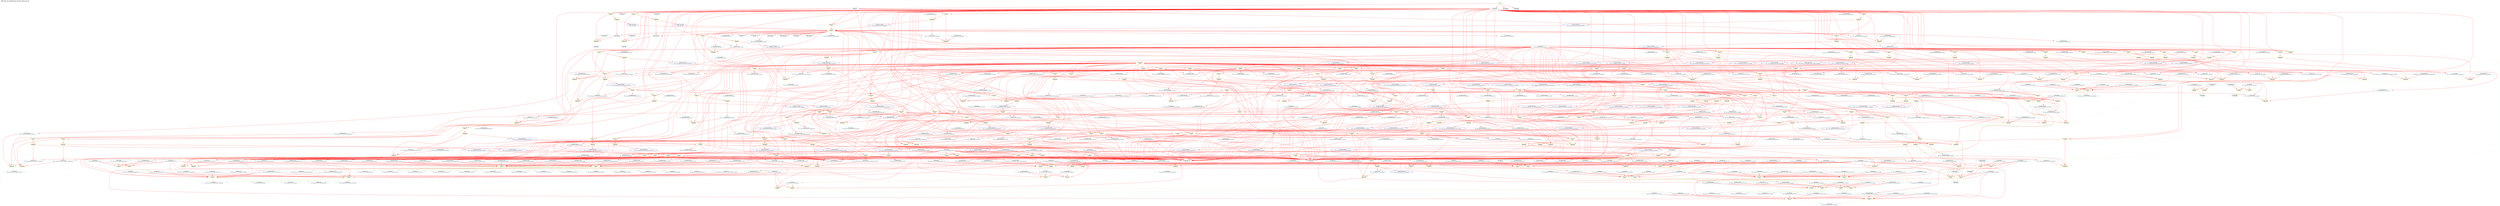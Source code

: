 digraph v3graph {
	graph	[label="MIPS_Bus_obj_dir/MIPS_Bus_TB_056_orderg_pre.dot",
		 labelloc=t, labeljust=l,
		 //size="7.5,10",
		 rankdir=TB];
	n0	[fontsize=8 label="*INPUTS*", color=green];
	n0x55a8abd38840_1	[fontsize=8 label="0x55a8abd539e0\n TOP->clk", color=skyblue];
	n0x55a8abd38840_2	[fontsize=8 label="0x55a8abd53160\n TOP->reset", color=skyblue];
	n0x55a8abd38840_3	[fontsize=8 label="0x55a8abd38140\n TOP->waitrequest", color=skyblue];
	n0x55a8abd38840_4	[fontsize=8 label="0x55a8abd382f0\n TOP->readdata", color=skyblue];
	n0x55a8abd38840_5	[fontsize=8 label="0x55a8abd6acc0\n ASSIGNW", color=yellow];
	n0x55a8abd38840_6	[fontsize=8 label="0x55a8abd68f80\n TOP->mips_cpu_bus__DOT__write_data_memory", color=skyblue];
	n0x55a8abd38840_7	[fontsize=8 label="0x55a8abd389e0\n TOP->writedata", color=skyblue];
	n0x55a8abd38840_8	[fontsize=8 label="0x55a8abd389e0 POST\n TOP->writedata", color=CadetBlue];
	n0x55a8abd38840_9	[fontsize=8 label="0x55a8abd6b8c0\n ASSIGNW", color=yellow];
	n0x55a8abd38840_10	[fontsize=8 label="0x55a8aba62440\n TOP->mips_cpu_bus__DOT__instruction_decode", color=skyblue];
	n0x55a8abd38840_11	[fontsize=8 label="0x55a8abd68420\n TOP->mips_cpu_bus__DOT__write_register_memory", color=skyblue];
	n0x55a8abd38840_12	[fontsize=8 label="0x55a8abd68340\n TOP->mips_cpu_bus__DOT__register_write_memory", color=skyblue];
	n0x55a8abd38840_13	[fontsize=8 label="0x55a8abd68ce0\n TOP->mips_cpu_bus__DOT__ALU_output_memory", color=skyblue];
	n0x55a8abd38840_14	[fontsize=8 label="0x55a8abd662e0\n TOP->mips_cpu_bus__DOT__register_file_output_A_decode", color=skyblue];
	n0x55a8abd38840_15	[fontsize=8 label="0x55a8abd66740\n TOP->mips_cpu_bus__DOT__comparator_1", color=skyblue];
	n0x55a8abd38840_16	[fontsize=8 label="0x55a8abd66740 POST\n TOP->mips_cpu_bus__DOT__comparator_1", color=CadetBlue];
	n0x55a8abd38840_17	[fontsize=8 label="0x55a8abd6bec0\n ASSIGNW", color=yellow];
	n0x55a8abd38840_18	[fontsize=8 label="0x55a8abd663c0\n TOP->mips_cpu_bus__DOT__register_file_output_B_decode", color=skyblue];
	n0x55a8abd38840_19	[fontsize=8 label="0x55a8abd66820\n TOP->mips_cpu_bus__DOT__comparator_2", color=skyblue];
	n0x55a8abd38840_20	[fontsize=8 label="0x55a8abd66820 POST\n TOP->mips_cpu_bus__DOT__comparator_2", color=CadetBlue];
	n0x55a8abd38840_21	[fontsize=8 label="0x55a8abd6d0c0\n ASSIGNW", color=yellow];
	n0x55a8abd38840_22	[fontsize=8 label="0x55a8aba61900\n TOP->mips_cpu_bus__DOT__branch_decode", color=skyblue];
	n0x55a8abd38840_23	[fontsize=8 label="0x55a8aba619e0\n TOP->mips_cpu_bus__DOT__equal_decode", color=skyblue];
	n0x55a8abd38840_24	[fontsize=8 label="0x55a8aba61200\n TOP->mips_cpu_bus__DOT__program_counter_src_decode", color=skyblue];
	n0x55a8abd38840_25	[fontsize=8 label="0x55a8aba61200 POST\n TOP->mips_cpu_bus__DOT__program_counter_src_decode", color=CadetBlue];
	n0x55a8abd38840_26	[fontsize=8 label="0x55a8abd6d5a0\n ASSIGNW", color=yellow];
	n0x55a8abd38840_27	[fontsize=8 label="0x55a8abd66660\n TOP->mips_cpu_bus__DOT__sign_imm_decode", color=skyblue];
	n0x55a8abd38840_28	[fontsize=8 label="0x55a8abd66660 POST\n TOP->mips_cpu_bus__DOT__sign_imm_decode", color=CadetBlue];
	n0x55a8abd38840_29	[fontsize=8 label="0x55a8abd6f650\n ASSIGNW", color=yellow];
	n0x55a8abd38840_30	[fontsize=8 label="0x55a8abd69680\n TOP->mips_cpu_bus__DOT__HALT_writeback", color=skyblue];
	n0x55a8abd38840_31	[fontsize=8 label="0x55a8abd40bf0\n TOP->active", color=skyblue];
	n0x55a8abd38840_32	[fontsize=8 label="0x55a8abd40bf0 POST\n TOP->active", color=CadetBlue];
	n0x55a8abd38840_33	[fontsize=8 label="0x55a8abfd7eb0\n ALWAYS", color=yellow];
	n0x55a8abd38840_34	[fontsize=8 label="0x55a8abd37b90\n TOP->address", color=skyblue];
	n0x55a8abd38840_35	[fontsize=8 label="0x55a8abd37b90 POST\n TOP->address", color=CadetBlue];
	n0x55a8abd38840_36	[fontsize=8 label="0x55a8abd6fa10\n TOP->mips_cpu_bus__DOT__data_read_write", color=skyblue];
	n0x55a8abd38840_37	[fontsize=8 label="0x55a8aba60dc0\n TOP->mips_cpu_bus__DOT__program_counter_fetch", color=skyblue];
	n0x55a8abd38840_38	[fontsize=8 label="0x55a8abfd7d30\n ALWAYS", color=yellow];
	n0x55a8abd38840_39	[fontsize=8 label="0x55a8abd68b20\n TOP->mips_cpu_bus__DOT__op_memory", color=skyblue];
	n0x55a8abd38840_40	[fontsize=8 label="0x55a8abd39230\n TOP->byteenable", color=skyblue];
	n0x55a8abd38840_41	[fontsize=8 label="0x55a8abd39230 POST\n TOP->byteenable", color=CadetBlue];
	n0x55a8abd38840_42	[fontsize=8 label="0x55a8abd8b6b0\n ASSIGNW", color=yellow];
	n0x55a8abd38840_43	[fontsize=8 label="0x55a8abd8b410\n TOP->mips_cpu_bus__DOT__register_file__DOT__registers", color=skyblue];
	n0x55a8abd38840_44	[fontsize=8 label="0x55a8abd662e0 POST\n TOP->mips_cpu_bus__DOT__register_file_output_A_decode", color=CadetBlue];
	n0x55a8abd38840_45	[fontsize=8 label="0x55a8abd8bb90\n ASSIGNW", color=yellow];
	n0x55a8abd38840_46	[fontsize=8 label="0x55a8abd663c0 POST\n TOP->mips_cpu_bus__DOT__register_file_output_B_decode", color=CadetBlue];
	n0x55a8abd38840_47	[fontsize=8 label="0x55a8abd8c670\n ASSIGNW", color=yellow];
	n0x55a8abd38840_48	[fontsize=8 label="0x55a8abd565c0\n TOP->register_v0", color=skyblue];
	n0x55a8abd38840_49	[fontsize=8 label="0x55a8abd565c0 POST\n TOP->register_v0", color=CadetBlue];
	n0x55a8abd38840_50	[fontsize=8 label="0x55a8abd95050\n ASSIGNW", color=yellow];
	n0x55a8abd38840_51	[fontsize=8 label="0x55a8abd68880\n TOP->mips_cpu_bus__DOT__program_counter_multiplexer_jump_memory", color=skyblue];
	n0x55a8abd38840_52	[fontsize=8 label="0x55a8abd68960\n TOP->mips_cpu_bus__DOT__j_instruction_memory", color=skyblue];
	n0x55a8abd38840_53	[fontsize=8 label="0x55a8abd69140\n TOP->mips_cpu_bus__DOT__j_program_counter_memory", color=skyblue];
	n0x55a8abd38840_54	[fontsize=8 label="0x55a8aba62560\n TOP->mips_cpu_bus__DOT__program_counter_plus_four_decode", color=skyblue];
	n0x55a8abd38840_55	[fontsize=8 label="0x55a8aba60c60\n TOP->mips_cpu_bus__DOT__program_counter_prime", color=skyblue];
	n0x55a8abd38840_56	[fontsize=8 label="0x55a8aba60c60 POST\n TOP->mips_cpu_bus__DOT__program_counter_prime", color=CadetBlue];
	n0x55a8abd38840_57	[fontsize=8 label="0x55a8abd9c960\n ALWAYS", color=yellow];
	n0x55a8abd38840_58	[fontsize=8 label="0x55a8abd9c6c0\n TOP->mips_cpu_bus__DOT__control_unit__DOT__op", color=skyblue];
	n0x55a8abd38840_59	[fontsize=8 label="0x55a8abd9c6c0 POST\n TOP->mips_cpu_bus__DOT__control_unit__DOT__op", color=CadetBlue];
	n0x55a8abd38840_60	[fontsize=8 label="0x55a8abd9c7a0\n TOP->mips_cpu_bus__DOT__control_unit__DOT__rt", color=skyblue];
	n0x55a8abd38840_61	[fontsize=8 label="0x55a8abd9c7a0 POST\n TOP->mips_cpu_bus__DOT__control_unit__DOT__rt", color=CadetBlue];
	n0x55a8abd38840_62	[fontsize=8 label="0x55a8abd9c880\n TOP->mips_cpu_bus__DOT__control_unit__DOT__funct", color=skyblue];
	n0x55a8abd38840_63	[fontsize=8 label="0x55a8abd9c880 POST\n TOP->mips_cpu_bus__DOT__control_unit__DOT__funct", color=CadetBlue];
	n0x55a8abd38840_64	[fontsize=8 label="0x55a8aba61360\n TOP->mips_cpu_bus__DOT__register_write_decode", color=skyblue];
	n0x55a8abd38840_65	[fontsize=8 label="0x55a8aba61360 POST\n TOP->mips_cpu_bus__DOT__register_write_decode", color=CadetBlue];
	n0x55a8abd38840_66	[fontsize=8 label="0x55a8aba61480\n TOP->mips_cpu_bus__DOT__memory_to_register_decode", color=skyblue];
	n0x55a8abd38840_67	[fontsize=8 label="0x55a8aba61480 POST\n TOP->mips_cpu_bus__DOT__memory_to_register_decode", color=CadetBlue];
	n0x55a8abd38840_68	[fontsize=8 label="0x55a8aba615a0\n TOP->mips_cpu_bus__DOT__memory_write_decode", color=skyblue];
	n0x55a8abd38840_69	[fontsize=8 label="0x55a8aba615a0 POST\n TOP->mips_cpu_bus__DOT__memory_write_decode", color=CadetBlue];
	n0x55a8abd38840_70	[fontsize=8 label="0x55a8aba616c0\n TOP->mips_cpu_bus__DOT__ALU_src_B_decode", color=skyblue];
	n0x55a8abd38840_71	[fontsize=8 label="0x55a8aba616c0 POST\n TOP->mips_cpu_bus__DOT__ALU_src_B_decode", color=CadetBlue];
	n0x55a8abd38840_72	[fontsize=8 label="0x55a8aba617e0\n TOP->mips_cpu_bus__DOT__register_destination_decode", color=skyblue];
	n0x55a8abd38840_73	[fontsize=8 label="0x55a8aba617e0 POST\n TOP->mips_cpu_bus__DOT__register_destination_decode", color=CadetBlue];
	n0x55a8abd38840_74	[fontsize=8 label="0x55a8aba61900 POST\n TOP->mips_cpu_bus__DOT__branch_decode", color=CadetBlue];
	n0x55a8abd38840_75	[fontsize=8 label="0x55a8aba61fc0\n TOP->mips_cpu_bus__DOT__HI_register_write_decode", color=skyblue];
	n0x55a8abd38840_76	[fontsize=8 label="0x55a8aba61fc0 POST\n TOP->mips_cpu_bus__DOT__HI_register_write_decode", color=CadetBlue];
	n0x55a8abd38840_77	[fontsize=8 label="0x55a8aba620e0\n TOP->mips_cpu_bus__DOT__LO_register_write_decode", color=skyblue];
	n0x55a8abd38840_78	[fontsize=8 label="0x55a8aba620e0 POST\n TOP->mips_cpu_bus__DOT__LO_register_write_decode", color=CadetBlue];
	n0x55a8abd38840_79	[fontsize=8 label="0x55a8aba61b00\n TOP->mips_cpu_bus__DOT__ALU_function_decode", color=skyblue];
	n0x55a8abd38840_80	[fontsize=8 label="0x55a8aba61b00 POST\n TOP->mips_cpu_bus__DOT__ALU_function_decode", color=CadetBlue];
	n0x55a8abd38840_81	[fontsize=8 label="0x55a8aba61c60\n TOP->mips_cpu_bus__DOT__program_counter_multiplexer_jump_decode", color=skyblue];
	n0x55a8abd38840_82	[fontsize=8 label="0x55a8aba61c60 POST\n TOP->mips_cpu_bus__DOT__program_counter_multiplexer_jump_decode", color=CadetBlue];
	n0x55a8abd38840_83	[fontsize=8 label="0x55a8aba61ea0\n TOP->mips_cpu_bus__DOT__j_instruction_decode", color=skyblue];
	n0x55a8abd38840_84	[fontsize=8 label="0x55a8aba61ea0 POST\n TOP->mips_cpu_bus__DOT__j_instruction_decode", color=CadetBlue];
	n0x55a8abd38840_85	[fontsize=8 label="0x55a8aba61d40\n TOP->mips_cpu_bus__DOT__using_HI_LO_decode", color=skyblue];
	n0x55a8abd38840_86	[fontsize=8 label="0x55a8aba61d40 POST\n TOP->mips_cpu_bus__DOT__using_HI_LO_decode", color=CadetBlue];
	n0x55a8abd38840_87	[fontsize=8 label="0x55a8ac02b320\n ALWAYS", color=yellow];
	n0x55a8abd38840_88	[fontsize=8 label="0x55a8aba619e0 POST\n TOP->mips_cpu_bus__DOT__equal_decode", color=CadetBlue];
	n0x55a8abd38840_89	[fontsize=8 label="0x55a8abe028f0\n ALWAYS", color=yellow];
	n0x55a8abd38840_90	[fontsize=8 label="0x55a8abd669e0\n TOP->mips_cpu_bus__DOT__register_destination_execute", color=skyblue];
	n0x55a8abd38840_91	[fontsize=8 label="0x55a8abd67ee0\n TOP->mips_cpu_bus__DOT__Rd_execute", color=skyblue];
	n0x55a8abd38840_92	[fontsize=8 label="0x55a8abd67e00\n TOP->mips_cpu_bus__DOT__Rt_execute", color=skyblue];
	n0x55a8abd38840_93	[fontsize=8 label="0x55a8abd66c80\n TOP->mips_cpu_bus__DOT__write_register_execute", color=skyblue];
	n0x55a8abd38840_94	[fontsize=8 label="0x55a8abd66c80 POST\n TOP->mips_cpu_bus__DOT__write_register_execute", color=CadetBlue];
	n0x55a8abd38840_95	[fontsize=8 label="0x55a8ac01f260\n ALWAYS", color=yellow];
	n0x55a8abd38840_96	[fontsize=8 label="0x55a8abd6a480\n TOP->mips_cpu_bus__DOT__forward_A_execute", color=skyblue];
	n0x55a8abd38840_97	[fontsize=8 label="0x55a8abd68ea0\n TOP->mips_cpu_bus__DOT__ALU_LO_output_memory", color=skyblue];
	n0x55a8abd38840_98	[fontsize=8 label="0x55a8abd69ca0\n TOP->mips_cpu_bus__DOT__ALU_LO_output_writeback", color=skyblue];
	n0x55a8abd38840_99	[fontsize=8 label="0x55a8abd69ae0\n TOP->mips_cpu_bus__DOT__result_writeback", color=skyblue];
	n0x55a8abd38840_100	[fontsize=8 label="0x55a8abd67620\n TOP->mips_cpu_bus__DOT__src_A_execute", color=skyblue];
	n0x55a8abd38840_101	[fontsize=8 label="0x55a8abd677e0\n TOP->mips_cpu_bus__DOT__src_A_ALU_execute", color=skyblue];
	n0x55a8abd38840_102	[fontsize=8 label="0x55a8abd677e0 POST\n TOP->mips_cpu_bus__DOT__src_A_ALU_execute", color=CadetBlue];
	n0x55a8abd38840_103	[fontsize=8 label="0x55a8ac01f0e0\n ALWAYS", color=yellow];
	n0x55a8abd38840_104	[fontsize=8 label="0x55a8abd6a560\n TOP->mips_cpu_bus__DOT__forward_B_execute", color=skyblue];
	n0x55a8abd38840_105	[fontsize=8 label="0x55a8abd68dc0\n TOP->mips_cpu_bus__DOT__ALU_HI_output_memory", color=skyblue];
	n0x55a8abd38840_106	[fontsize=8 label="0x55a8abd69bc0\n TOP->mips_cpu_bus__DOT__ALU_HI_output_writeback", color=skyblue];
	n0x55a8abd38840_107	[fontsize=8 label="0x55a8abd67700\n TOP->mips_cpu_bus__DOT__src_B_execute", color=skyblue];
	n0x55a8abd38840_108	[fontsize=8 label="0x55a8abe08fc0\n TOP->mips_cpu_bus__DOT__alu_input_mux__DOT__src_mux_input_0", color=skyblue];
	n0x55a8abd38840_109	[fontsize=8 label="0x55a8abe08fc0 POST\n TOP->mips_cpu_bus__DOT__alu_input_mux__DOT__src_mux_input_0", color=CadetBlue];
	n0x55a8abd38840_110	[fontsize=8 label="0x55a8abd66d60\n TOP->mips_cpu_bus__DOT__ALU_src_B_execute", color=skyblue];
	n0x55a8abd38840_111	[fontsize=8 label="0x55a8abd67fc0\n TOP->mips_cpu_bus__DOT__sign_imm_execute", color=skyblue];
	n0x55a8abd38840_112	[fontsize=8 label="0x55a8abd68180\n TOP->mips_cpu_bus__DOT__program_counter_plus_four_execute", color=skyblue];
	n0x55a8abd38840_113	[fontsize=8 label="0x55a8abd678c0\n TOP->mips_cpu_bus__DOT__src_B_ALU_execute", color=skyblue];
	n0x55a8abd38840_114	[fontsize=8 label="0x55a8abd678c0 POST\n TOP->mips_cpu_bus__DOT__src_B_ALU_execute", color=CadetBlue];
	n0x55a8abd38840_115	[fontsize=8 label="0x55a8abff7440\n ALWAYS", color=yellow];
	n0x55a8abd38840_116	[fontsize=8 label="0x55a8abe118c0\n TOP->mips_cpu_bus__DOT__alu__DOT__ALU_HI_LO_output", color=skyblue];
	n0x55a8abd38840_117	[fontsize=8 label="0x55a8abe118c0 POST\n TOP->mips_cpu_bus__DOT__alu__DOT__ALU_HI_LO_output", color=CadetBlue];
	n0x55a8abd38840_118	[fontsize=8 label="0x55a8abd66e40\n TOP->mips_cpu_bus__DOT__ALU_function_execute", color=skyblue];
	n0x55a8abd38840_119	[fontsize=8 label="0x55a8abd67b60\n TOP->mips_cpu_bus__DOT__ALU_HI_output_execute", color=skyblue];
	n0x55a8abd38840_120	[fontsize=8 label="0x55a8abd67b60 POST\n TOP->mips_cpu_bus__DOT__ALU_HI_output_execute", color=CadetBlue];
	n0x55a8abd38840_121	[fontsize=8 label="0x55a8abd67c40\n TOP->mips_cpu_bus__DOT__ALU_LO_output_execute", color=skyblue];
	n0x55a8abd38840_122	[fontsize=8 label="0x55a8abd67c40 POST\n TOP->mips_cpu_bus__DOT__ALU_LO_output_execute", color=CadetBlue];
	n0x55a8abd38840_123	[fontsize=8 label="0x55a8abff6f80\n ALWAYS", color=yellow];
	n0x55a8abd38840_124	[fontsize=8 label="0x55a8abd67a80\n TOP->mips_cpu_bus__DOT__ALU_output_execute", color=skyblue];
	n0x55a8abd38840_125	[fontsize=8 label="0x55a8abd67a80 POST\n TOP->mips_cpu_bus__DOT__ALU_output_execute", color=CadetBlue];
	n0x55a8abd38840_126	[fontsize=8 label="0x55a8ac044460\n ALWAYS", color=yellow];
	n0x55a8abd38840_127	[fontsize=8 label="0x55a8abd69f40\n TOP->mips_cpu_bus__DOT__read_data_writeback_filtered", color=skyblue];
	n0x55a8abd38840_128	[fontsize=8 label="0x55a8abd69f40 POST\n TOP->mips_cpu_bus__DOT__read_data_writeback_filtered", color=CadetBlue];
	n0x55a8abd38840_129	[fontsize=8 label="0x55a8abd69760\n TOP->mips_cpu_bus__DOT__op_writeback", color=skyblue];
	n0x55a8abd38840_130	[fontsize=8 label="0x55a8abd69e60\n TOP->mips_cpu_bus__DOT__read_data_writeback", color=skyblue];
	n0x55a8abd38840_131	[fontsize=8 label="0x55a8abe3c620\n TOP->mips_cpu_bus__DOT__memory_filter__DOT__temp_filtered", color=skyblue];
	n0x55a8abd38840_132	[fontsize=8 label="0x55a8abe3c620 POST\n TOP->mips_cpu_bus__DOT__memory_filter__DOT__temp_filtered", color=CadetBlue];
	n0x55a8abd38840_133	[fontsize=8 label="0x55a8abd69840\n TOP->mips_cpu_bus__DOT__byteenable_writeback", color=skyblue];
	n0x55a8abd38840_134	[fontsize=8 label="0x55a8abd69920\n TOP->mips_cpu_bus__DOT__src_A_ALU_writeback", color=skyblue];
	n0x55a8abd38840_135	[fontsize=8 label="0x55a8abe5ef10\n ASSIGNW", color=yellow];
	n0x55a8abd38840_136	[fontsize=8 label="0x55a8abd695a0\n TOP->mips_cpu_bus__DOT__memory_to_register_writeback", color=skyblue];
	n0x55a8abd38840_137	[fontsize=8 label="0x55a8abd69d80\n TOP->mips_cpu_bus__DOT__ALU_output_writeback", color=skyblue];
	n0x55a8abd38840_138	[fontsize=8 label="0x55a8abd69ae0 POST\n TOP->mips_cpu_bus__DOT__result_writeback", color=CadetBlue];
	n0x55a8abd38840_139	[fontsize=8 label="0x55a8ac072ca0\n ALWAYS", color=yellow];
	n0x55a8abd38840_140	[fontsize=8 label="0x55a8abd67380\n TOP->mips_cpu_bus__DOT__using_HI_LO_execute", color=skyblue];
	n0x55a8abd38840_141	[fontsize=8 label="0x55a8abd686c0\n TOP->mips_cpu_bus__DOT__HI_register_write_memory", color=skyblue];
	n0x55a8abd38840_142	[fontsize=8 label="0x55a8abd69a00\n TOP->mips_cpu_bus__DOT__write_register_writeback", color=skyblue];
	n0x55a8abd38840_143	[fontsize=8 label="0x55a8abd69300\n TOP->mips_cpu_bus__DOT__register_write_writeback", color=skyblue];
	n0x55a8abd38840_144	[fontsize=8 label="0x55a8abd693e0\n TOP->mips_cpu_bus__DOT__HI_register_write_writeback", color=skyblue];
	n0x55a8abd38840_145	[fontsize=8 label="0x55a8abd6a560 POST\n TOP->mips_cpu_bus__DOT__forward_B_execute", color=CadetBlue];
	n0x55a8abd38840_146	[fontsize=8 label="0x55a8ac072b20\n ALWAYS", color=yellow];
	n0x55a8abd38840_147	[fontsize=8 label="0x55a8abd67d20\n TOP->mips_cpu_bus__DOT__Rs_execute", color=skyblue];
	n0x55a8abd38840_148	[fontsize=8 label="0x55a8abd687a0\n TOP->mips_cpu_bus__DOT__LO_register_write_memory", color=skyblue];
	n0x55a8abd38840_149	[fontsize=8 label="0x55a8abd694c0\n TOP->mips_cpu_bus__DOT__LO_register_write_writeback", color=skyblue];
	n0x55a8abd38840_150	[fontsize=8 label="0x55a8abd6a480 POST\n TOP->mips_cpu_bus__DOT__forward_A_execute", color=CadetBlue];
	n0x55a8abd38840_151	[fontsize=8 label="0x55a8ac0729a0\n ALWAYS", color=yellow];
	n0x55a8abd38840_152	[fontsize=8 label="0x55a8abd66ac0\n TOP->mips_cpu_bus__DOT__memory_to_register_execute", color=skyblue];
	n0x55a8abd38840_153	[fontsize=8 label="0x55a8abe67ad0\n TOP->mips_cpu_bus__DOT__hazard_unit__DOT__lwstall", color=skyblue];
	n0x55a8abd38840_154	[fontsize=8 label="0x55a8abe67ad0 POST\n TOP->mips_cpu_bus__DOT__hazard_unit__DOT__lwstall", color=CadetBlue];
	n0x55a8abd38840_155	[fontsize=8 label="0x55a8abd670e0\n TOP->mips_cpu_bus__DOT__register_write_execute", color=skyblue];
	n0x55a8abd38840_156	[fontsize=8 label="0x55a8abd68500\n TOP->mips_cpu_bus__DOT__memory_to_register_memory", color=skyblue];
	n0x55a8abd38840_157	[fontsize=8 label="0x55a8abe67c30\n TOP->mips_cpu_bus__DOT__hazard_unit__DOT__branchstall", color=skyblue];
	n0x55a8abd38840_158	[fontsize=8 label="0x55a8abe67c30 POST\n TOP->mips_cpu_bus__DOT__hazard_unit__DOT__branchstall", color=CadetBlue];
	n0x55a8abd38840_159	[fontsize=8 label="0x55a8abd671c0\n TOP->mips_cpu_bus__DOT__program_counter_multiplexer_jump_execute", color=skyblue];
	n0x55a8abd38840_160	[fontsize=8 label="0x55a8abd6a020\n TOP->mips_cpu_bus__DOT__stall_fetch", color=skyblue];
	n0x55a8abd38840_161	[fontsize=8 label="0x55a8abd6a020 POST\n TOP->mips_cpu_bus__DOT__stall_fetch", color=CadetBlue];
	n0x55a8abd38840_162	[fontsize=8 label="0x55a8abd6a100\n TOP->mips_cpu_bus__DOT__stall_decode", color=skyblue];
	n0x55a8abd38840_163	[fontsize=8 label="0x55a8abd6a100 POST\n TOP->mips_cpu_bus__DOT__stall_decode", color=CadetBlue];
	n0x55a8abd38840_164	[fontsize=8 label="0x55a8abd6a3a0\n TOP->mips_cpu_bus__DOT__flush_execute_register", color=skyblue];
	n0x55a8abd38840_165	[fontsize=8 label="0x55a8abd6a3a0 POST\n TOP->mips_cpu_bus__DOT__flush_execute_register", color=CadetBlue];
	n0x55a8abd38840_166	[fontsize=8 label="0x55a8ac1f6820\n ASSIGNW", color=yellow];
	n0x55a8abd38840_167	[fontsize=8 label="0x55a8ac1f6b20\n ASSIGNW", color=yellow];
	n0x55a8abd38840_168	[fontsize=8 label="0x55a8ac1f7bd0\n ASSIGNW", color=yellow];
	n0x55a8abd38840_169	[fontsize=8 label="0x55a8ac1f8f60\n ASSIGNW", color=yellow];
	n0x55a8abd38840_170	[fontsize=8 label="0x55a8ac1f94a0\n ASSIGNW", color=yellow];
	n0x55a8abd38840_171	[fontsize=8 label="0x55a8ac1fa200\n ASSIGNW", color=yellow];
	n0x55a8abd38840_172	[fontsize=8 label="0x55a8ac1fa5f0\n ALWAYS", color=yellow];
	n0x55a8abd38840_173	[fontsize=8 label="0x55a8ac1fbe50\n ALWAYS", color=yellow];
	n0x55a8abd38840_174	[fontsize=8 label="0x55a8ac1e2aa0\n ASSIGNW", color=yellow];
	n0x55a8abd38840_175	[fontsize=8 label="0x55a8ac1e33e0\n ASSIGNW", color=yellow];
	n0x55a8abd38840_176	[fontsize=8 label="0x55a8ac1e3d20\n ASSIGNW", color=yellow];
	n0x55a8abd38840_177	[fontsize=8 label="0x55a8ac1e4290\n ASSIGNW", color=yellow];
	n0x55a8abd38840_178	[fontsize=8 label="0x55a8ac1e55e0\n ALWAYS", color=yellow];
	n0x55a8abd38840_179	[fontsize=8 label="0x55a8ac2553b0\n ALWAYS", color=yellow];
	n0x55a8abd38840_180	[fontsize=8 label="0x55a8ac25dea0\n ALWAYS", color=yellow];
	n0x55a8abd38840_181	[fontsize=8 label="0x55a8ac25fa70\n ALWAYS", color=yellow];
	n0x55a8abd38840_182	[fontsize=8 label="0x55a8ac262cc0\n ALWAYS", color=yellow];
	n0x55a8abd38840_183	[fontsize=8 label="0x55a8ac2676e0\n ALWAYS", color=yellow];
	n0x55a8abd38840_184	[fontsize=8 label="0x55a8ac271c40\n ALWAYS", color=yellow];
	n0x55a8abd38840_185	[fontsize=8 label="0x55a8ac285fb0\n ALWAYS", color=yellow];
	n0x55a8abd38840_186	[fontsize=8 label="0x55a8ac2a3430\n ASSIGNW", color=yellow];
	n0x55a8abd38840_187	[fontsize=8 label="0x55a8ac2a3b10\n ALWAYS", color=yellow];
	n0x55a8abd38840_188	[fontsize=8 label="0x55a8ac2a6450\n ALWAYS", color=yellow];
	n0x55a8abd38840_189	[fontsize=8 label="0x55a8ac2a8d90\n ALWAYS", color=yellow];
	n0x55a8abd38840_190	[fontsize=8 label="0x55a8ab6cf7c0\n ACTIVE", color=yellow];
	n0x55a8abd38840_191	[fontsize=8 label="0x55a8ac07f950\n ALWAYS", color=yellow];
	n0x55a8abd38840_192	[fontsize=8 label="0x55a8abd53160 PRE\n TOP->reset", color=lightblue];
	n0x55a8abd38840_193	[fontsize=8 label="0x55a8abd53160 POST\n TOP->reset", color=CadetBlue];
	n0x55a8abd38840_194	[fontsize=8 label="0x55a8abd539e0 PRE\n TOP->clk", color=lightblue];
	n0x55a8abd38840_195	[fontsize=8 label="0x55a8abd539e0 POST\n TOP->clk", color=CadetBlue];
	n0x55a8abd38840_196	[fontsize=8 label="0x55a8ac139140 PORD\n TOP->__Vdly__mips_cpu_bus__DOT__internal_clk", color=NavyBlue];
	n0x55a8abd38840_197	[fontsize=8 label="0x55a8ac139140\n TOP->__Vdly__mips_cpu_bus__DOT__internal_clk", color=skyblue];
	n0x55a8abd38840_198	[fontsize=8 label="0x55a8ac13a7e0 PORD\n TOP->__Vdly__mips_cpu_bus__DOT__STALL", color=NavyBlue];
	n0x55a8abd38840_199	[fontsize=8 label="0x55a8ac13a7e0\n TOP->__Vdly__mips_cpu_bus__DOT__STALL", color=skyblue];
	n0x55a8abd38840_200	[fontsize=8 label="0x55a8ac175550 PORD\n TOP->__Vdly__mips_cpu_bus__DOT__data_read_write", color=NavyBlue];
	n0x55a8abd38840_201	[fontsize=8 label="0x55a8ac175550\n TOP->__Vdly__mips_cpu_bus__DOT__data_read_write", color=skyblue];
	n0x55a8abd38840_202	[fontsize=8 label="0x55a8ac175630 PORD\n TOP->__Vdly__read", color=NavyBlue];
	n0x55a8abd38840_203	[fontsize=8 label="0x55a8ac175630\n TOP->__Vdly__read", color=skyblue];
	n0x55a8abd38840_204	[fontsize=8 label="0x55a8aba60b40 PRE\n TOP->mips_cpu_bus__DOT__STALL", color=lightblue];
	n0x55a8abd38840_205	[fontsize=8 label="0x55a8aba60b40 POST\n TOP->mips_cpu_bus__DOT__STALL", color=CadetBlue];
	n0x55a8abd38840_206	[fontsize=8 label="0x55a8aba61200 PRE\n TOP->mips_cpu_bus__DOT__program_counter_src_decode", color=lightblue];
	n0x55a8abd38840_207	[fontsize=8 label="0x55a8ac1617d0 PORD\n TOP->__Vdly__mips_cpu_bus__DOT__instruction_decode", color=NavyBlue];
	n0x55a8abd38840_208	[fontsize=8 label="0x55a8ac1617d0\n TOP->__Vdly__mips_cpu_bus__DOT__instruction_decode", color=skyblue];
	n0x55a8abd38840_209	[fontsize=8 label="0x55a8abd68500 PRE\n TOP->mips_cpu_bus__DOT__memory_to_register_memory", color=lightblue];
	n0x55a8abd38840_210	[fontsize=8 label="0x55a8abd68500 POST\n TOP->mips_cpu_bus__DOT__memory_to_register_memory", color=CadetBlue];
	n0x55a8abd38840_211	[fontsize=8 label="0x55a8abd685e0 PRE\n TOP->mips_cpu_bus__DOT__memory_write_memory", color=lightblue];
	n0x55a8abd38840_212	[fontsize=8 label="0x55a8abd685e0 POST\n TOP->mips_cpu_bus__DOT__memory_write_memory", color=CadetBlue];
	n0x55a8abd38840_213	[fontsize=8 label="0x55a8ac158760 PORD\n TOP->__Vdly__write", color=NavyBlue];
	n0x55a8abd38840_214	[fontsize=8 label="0x55a8ac158760\n TOP->__Vdly__write", color=skyblue];
	n0x55a8abd38840_215	[fontsize=8 label="0x55a8abd38140 PRE\n TOP->waitrequest", color=lightblue];
	n0x55a8abd38840_216	[fontsize=8 label="0x55a8abd38140 POST\n TOP->waitrequest", color=CadetBlue];
	n0x55a8abd38840_217	[fontsize=8 label="0x55a8abd6fa10 PRE\n TOP->mips_cpu_bus__DOT__data_read_write", color=lightblue];
	n0x55a8abd38840_218	[fontsize=8 label="0x55a8abd6fa10 POST\n TOP->mips_cpu_bus__DOT__data_read_write", color=CadetBlue];
	n0x55a8abd38840_219	[fontsize=8 label="0x55a8abd382f0 PRE\n TOP->readdata", color=lightblue];
	n0x55a8abd38840_220	[fontsize=8 label="0x55a8abd382f0 POST\n TOP->readdata", color=CadetBlue];
	n0x55a8abd38840_221	[fontsize=8 label="0x55a8ac146be0 PORD\n TOP->__Vdly__mips_cpu_bus__DOT__read_data_writeback", color=NavyBlue];
	n0x55a8abd38840_222	[fontsize=8 label="0x55a8ac146be0\n TOP->__Vdly__mips_cpu_bus__DOT__read_data_writeback", color=skyblue];
	n0x55a8abd38840_223	[fontsize=8 label="0x55a8ac146cc0\n ACTIVE", color=yellow];
	n0x55a8abd38840_224	[fontsize=8 label="0x55a8ac15a790\n ASSIGNPRE", color=yellow];
	n0x55a8abd38840_225	[fontsize=8 label="0x55a8abd69e60 PRE\n TOP->mips_cpu_bus__DOT__read_data_writeback", color=lightblue];
	n0x55a8abd38840_226	[fontsize=8 label="0x55a8ac159e00\n ASSIGNPOST", color=yellow];
	n0x55a8abd38840_227	[fontsize=8 label="0x55a8abd69e60 POST\n TOP->mips_cpu_bus__DOT__read_data_writeback", color=CadetBlue];
	n0x55a8abd38840_228	[fontsize=8 label="0x55a8ac158840\n ACTIVE", color=yellow];
	n0x55a8abd38840_229	[fontsize=8 label="0x55a8ac161350\n ASSIGNPRE", color=yellow];
	n0x55a8abd38840_230	[fontsize=8 label="0x55a8abd54040 PRE\n TOP->write", color=lightblue];
	n0x55a8abd38840_231	[fontsize=8 label="0x55a8ac15ba20\n ASSIGNPOST", color=yellow];
	n0x55a8abd38840_232	[fontsize=8 label="0x55a8abd54040\n TOP->write", color=skyblue];
	n0x55a8abd38840_233	[fontsize=8 label="0x55a8abd54040 POST\n TOP->write", color=CadetBlue];
	n0x55a8abd38840_234	[fontsize=8 label="0x55a8ac1618b0\n ACTIVE", color=yellow];
	n0x55a8abd38840_235	[fontsize=8 label="0x55a8ac147db0\n ASSIGNPRE", color=yellow];
	n0x55a8abd38840_236	[fontsize=8 label="0x55a8aba62440 PRE\n TOP->mips_cpu_bus__DOT__instruction_decode", color=lightblue];
	n0x55a8abd38840_237	[fontsize=8 label="0x55a8ac1624c0\n ASSIGNPOST", color=yellow];
	n0x55a8abd38840_238	[fontsize=8 label="0x55a8aba62440 POST\n TOP->mips_cpu_bus__DOT__instruction_decode", color=CadetBlue];
	n0x55a8abd38840_239	[fontsize=8 label="0x55a8ac174170\n ACTIVE", color=yellow];
	n0x55a8abd38840_240	[fontsize=8 label="0x55a8ac173840\n ASSIGNPRE", color=yellow];
	n0x55a8abd38840_241	[fontsize=8 label="0x55a8abd54a80 PRE\n TOP->read", color=lightblue];
	n0x55a8abd38840_242	[fontsize=8 label="0x55a8ac1740b0\n ASSIGNPOST", color=yellow];
	n0x55a8abd38840_243	[fontsize=8 label="0x55a8abd54a80\n TOP->read", color=skyblue];
	n0x55a8abd38840_244	[fontsize=8 label="0x55a8abd54a80 POST\n TOP->read", color=CadetBlue];
	n0x55a8abd38840_245	[fontsize=8 label="0x55a8ac173750\n ACTIVE", color=yellow];
	n0x55a8abd38840_246	[fontsize=8 label="0x55a8ac1592c0\n ASSIGNPRE", color=yellow];
	n0x55a8abd38840_247	[fontsize=8 label="0x55a8ac175220\n ASSIGNPOST", color=yellow];
	n0x55a8abd38840_248	[fontsize=8 label="0x55a8ac175130\n ACTIVE", color=yellow];
	n0x55a8abd38840_249	[fontsize=8 label="0x55a8ac173c70\n ASSIGNPRE", color=yellow];
	n0x55a8abd38840_250	[fontsize=8 label="0x55a8ac13a1e0\n ASSIGNPOST", color=yellow];
	n0x55a8abd38840_251	[fontsize=8 label="0x55a8aba60b40\n TOP->mips_cpu_bus__DOT__STALL", color=skyblue];
	n0x55a8abd38840_252	[fontsize=8 label="0x55a8ac139800\n ACTIVE", color=yellow];
	n0x55a8abd38840_253	[fontsize=8 label="0x55a8ac173960\n ASSIGNPRE", color=yellow];
	n0x55a8abd38840_254	[fontsize=8 label="0x55a8aba60a20 PRE\n TOP->mips_cpu_bus__DOT__internal_clk", color=lightblue];
	n0x55a8abd38840_255	[fontsize=8 label="0x55a8ac1968f0\n ASSIGNPOST", color=yellow];
	n0x55a8abd38840_256	[fontsize=8 label="0x55a8aba60a20\n TOP->mips_cpu_bus__DOT__internal_clk", color=skyblue];
	n0x55a8abd38840_257	[fontsize=8 label="0x55a8aba60a20 POST\n TOP->mips_cpu_bus__DOT__internal_clk", color=CadetBlue];
	n0x55a8abd38840_258	[fontsize=8 label="0x55a8abfd6c00\n ACTIVE", color=yellow];
	n0x55a8abd38840_259	[fontsize=8 label="0x55a8ac090a10\n ALWAYS", color=yellow];
	n0x55a8abd38840_260	[fontsize=8 label="0x55a8abd69300 PRE\n TOP->mips_cpu_bus__DOT__register_write_writeback", color=lightblue];
	n0x55a8abd38840_261	[fontsize=8 label="0x55a8abd69300 POST\n TOP->mips_cpu_bus__DOT__register_write_writeback", color=CadetBlue];
	n0x55a8abd38840_262	[fontsize=8 label="0x55a8abd69ae0 PRE\n TOP->mips_cpu_bus__DOT__result_writeback", color=lightblue];
	n0x55a8abd38840_263	[fontsize=8 label="0x55a8ac164200 PORD\n TOP->__Vdlyvval__mips_cpu_bus__DOT__register_file__DOT__registers__v0", color=NavyBlue];
	n0x55a8abd38840_264	[fontsize=8 label="0x55a8ac164200\n TOP->__Vdlyvval__mips_cpu_bus__DOT__register_file__DOT__registers__v0", color=skyblue];
	n0x55a8abd38840_265	[fontsize=8 label="0x55a8ac1642e0 PORD\n TOP->__Vdlyvset__mips_cpu_bus__DOT__register_file__DOT__registers__v0", color=NavyBlue];
	n0x55a8abd38840_266	[fontsize=8 label="0x55a8ac1642e0\n TOP->__Vdlyvset__mips_cpu_bus__DOT__register_file__DOT__registers__v0", color=skyblue];
	n0x55a8abd38840_267	[fontsize=8 label="0x55a8abd69a00 PRE\n TOP->mips_cpu_bus__DOT__write_register_writeback", color=lightblue];
	n0x55a8abd38840_268	[fontsize=8 label="0x55a8abd69a00 POST\n TOP->mips_cpu_bus__DOT__write_register_writeback", color=CadetBlue];
	n0x55a8abd38840_269	[fontsize=8 label="0x55a8ac13b860 PORD\n TOP->__Vdlyvdim0__mips_cpu_bus__DOT__register_file__DOT__registers__v0", color=NavyBlue];
	n0x55a8abd38840_270	[fontsize=8 label="0x55a8ac13b860\n TOP->__Vdlyvdim0__mips_cpu_bus__DOT__register_file__DOT__registers__v0", color=skyblue];
	n0x55a8abd38840_271	[fontsize=8 label="0x55a8ac090890\n ALWAYS", color=yellow];
	n0x55a8abd38840_272	[fontsize=8 label="0x55a8abd693e0 PRE\n TOP->mips_cpu_bus__DOT__HI_register_write_writeback", color=lightblue];
	n0x55a8abd38840_273	[fontsize=8 label="0x55a8abd693e0 POST\n TOP->mips_cpu_bus__DOT__HI_register_write_writeback", color=CadetBlue];
	n0x55a8abd38840_274	[fontsize=8 label="0x55a8abd69bc0 PRE\n TOP->mips_cpu_bus__DOT__ALU_HI_output_writeback", color=lightblue];
	n0x55a8abd38840_275	[fontsize=8 label="0x55a8abd69bc0 POST\n TOP->mips_cpu_bus__DOT__ALU_HI_output_writeback", color=CadetBlue];
	n0x55a8abd38840_276	[fontsize=8 label="0x55a8ac177d90 PORD\n TOP->__Vdly__mips_cpu_bus__DOT__register_file__DOT__HI_reg", color=NavyBlue];
	n0x55a8abd38840_277	[fontsize=8 label="0x55a8ac177d90\n TOP->__Vdly__mips_cpu_bus__DOT__register_file__DOT__HI_reg", color=skyblue];
	n0x55a8abd38840_278	[fontsize=8 label="0x55a8ac090410\n ALWAYS", color=yellow];
	n0x55a8abd38840_279	[fontsize=8 label="0x55a8abd694c0 PRE\n TOP->mips_cpu_bus__DOT__LO_register_write_writeback", color=lightblue];
	n0x55a8abd38840_280	[fontsize=8 label="0x55a8abd694c0 POST\n TOP->mips_cpu_bus__DOT__LO_register_write_writeback", color=CadetBlue];
	n0x55a8abd38840_281	[fontsize=8 label="0x55a8abd69ca0 PRE\n TOP->mips_cpu_bus__DOT__ALU_LO_output_writeback", color=lightblue];
	n0x55a8abd38840_282	[fontsize=8 label="0x55a8abd69ca0 POST\n TOP->mips_cpu_bus__DOT__ALU_LO_output_writeback", color=CadetBlue];
	n0x55a8abd38840_283	[fontsize=8 label="0x55a8ac15da90 PORD\n TOP->__Vdly__mips_cpu_bus__DOT__register_file__DOT__LO_reg", color=NavyBlue];
	n0x55a8abd38840_284	[fontsize=8 label="0x55a8ac15da90\n TOP->__Vdly__mips_cpu_bus__DOT__register_file__DOT__LO_reg", color=skyblue];
	n0x55a8abd38840_285	[fontsize=8 label="0x55a8ac172900\n ACTIVE", color=yellow];
	n0x55a8abd38840_286	[fontsize=8 label="0x55a8ac1507f0\n ASSIGNPRE", color=yellow];
	n0x55a8abd38840_287	[fontsize=8 label="0x55a8abd8b5d0 PRE\n TOP->mips_cpu_bus__DOT__register_file__DOT__LO_reg", color=lightblue];
	n0x55a8abd38840_288	[fontsize=8 label="0x55a8ac16e120\n ASSIGNPOST", color=yellow];
	n0x55a8abd38840_289	[fontsize=8 label="0x55a8abd8b5d0\n TOP->mips_cpu_bus__DOT__register_file__DOT__LO_reg", color=skyblue];
	n0x55a8abd38840_290	[fontsize=8 label="0x55a8abd8b5d0 POST\n TOP->mips_cpu_bus__DOT__register_file__DOT__LO_reg", color=CadetBlue];
	n0x55a8abd38840_291	[fontsize=8 label="0x55a8ac15c490\n ACTIVE", color=yellow];
	n0x55a8abd38840_292	[fontsize=8 label="0x55a8ac1761e0\n ASSIGNPRE", color=yellow];
	n0x55a8abd38840_293	[fontsize=8 label="0x55a8abd8b4f0 PRE\n TOP->mips_cpu_bus__DOT__register_file__DOT__HI_reg", color=lightblue];
	n0x55a8abd38840_294	[fontsize=8 label="0x55a8ac145cb0\n ASSIGNPOST", color=yellow];
	n0x55a8abd38840_295	[fontsize=8 label="0x55a8abd8b4f0\n TOP->mips_cpu_bus__DOT__register_file__DOT__HI_reg", color=skyblue];
	n0x55a8abd38840_296	[fontsize=8 label="0x55a8abd8b4f0 POST\n TOP->mips_cpu_bus__DOT__register_file__DOT__HI_reg", color=CadetBlue];
	n0x55a8abd38840_297	[fontsize=8 label="0x55a8ac15b040\n ACTIVE", color=yellow];
	n0x55a8abd38840_298	[fontsize=8 label="0x55a8ac1565a0\n ALWAYSPOST", color=yellow];
	n0x55a8abd38840_299	[fontsize=8 label="0x55a8abd8b410 POST\n TOP->mips_cpu_bus__DOT__register_file__DOT__registers", color=CadetBlue];
	n0x55a8abd38840_300	[fontsize=8 label="0x55a8ac156c60\n ASSIGNPRE", color=yellow];
	n0x55a8abd38840_301	[fontsize=8 label="0x55a8abfd3860\n ACTIVE", color=yellow];
	n0x55a8abd38840_302	[fontsize=8 label="0x55a8ac093330\n ALWAYS", color=yellow];
	n0x55a8abd38840_303	[fontsize=8 label="0x55a8ac173f00 PORD\n TOP->__Vdly__mips_cpu_bus__DOT__program_counter_fetch", color=NavyBlue];
	n0x55a8abd38840_304	[fontsize=8 label="0x55a8ac173f00\n TOP->__Vdly__mips_cpu_bus__DOT__program_counter_fetch", color=skyblue];
	n0x55a8abd38840_305	[fontsize=8 label="0x55a8ac153960 PORD\n TOP->__Vdly__mips_cpu_bus__DOT__HALT_fetch", color=NavyBlue];
	n0x55a8abd38840_306	[fontsize=8 label="0x55a8ac153960\n TOP->__Vdly__mips_cpu_bus__DOT__HALT_fetch", color=skyblue];
	n0x55a8abd38840_307	[fontsize=8 label="0x55a8abd6a020 PRE\n TOP->mips_cpu_bus__DOT__stall_fetch", color=lightblue];
	n0x55a8abd38840_308	[fontsize=8 label="0x55a8aba61120 PRE\n TOP->mips_cpu_bus__DOT__HALT_fetch", color=lightblue];
	n0x55a8abd38840_309	[fontsize=8 label="0x55a8aba61120 POST\n TOP->mips_cpu_bus__DOT__HALT_fetch", color=CadetBlue];
	n0x55a8abd38840_310	[fontsize=8 label="0x55a8aba60c60 PRE\n TOP->mips_cpu_bus__DOT__program_counter_prime", color=lightblue];
	n0x55a8abd38840_311	[fontsize=8 label="0x55a8ac096fb0\n ALWAYS", color=yellow];
	n0x55a8abd38840_312	[fontsize=8 label="0x55a8ac153a40 PORD\n TOP->__Vdly__mips_cpu_bus__DOT__program_counter_plus_four_decode", color=NavyBlue];
	n0x55a8abd38840_313	[fontsize=8 label="0x55a8ac153a40\n TOP->__Vdly__mips_cpu_bus__DOT__program_counter_plus_four_decode", color=skyblue];
	n0x55a8abd38840_314	[fontsize=8 label="0x55a8abd6a100 PRE\n TOP->mips_cpu_bus__DOT__stall_decode", color=lightblue];
	n0x55a8abd38840_315	[fontsize=8 label="0x55a8aba60dc0 PRE\n TOP->mips_cpu_bus__DOT__program_counter_fetch", color=lightblue];
	n0x55a8abd38840_316	[fontsize=8 label="0x55a8aba60dc0 POST\n TOP->mips_cpu_bus__DOT__program_counter_fetch", color=CadetBlue];
	n0x55a8abd38840_317	[fontsize=8 label="0x55a8ac096c50\n ALWAYS", color=yellow];
	n0x55a8abd38840_318	[fontsize=8 label="0x55a8ac155280 PORD\n TOP->__Vdly__mips_cpu_bus__DOT__HALT_decode", color=NavyBlue];
	n0x55a8abd38840_319	[fontsize=8 label="0x55a8ac155280\n TOP->__Vdly__mips_cpu_bus__DOT__HALT_decode", color=skyblue];
	n0x55a8abd38840_320	[fontsize=8 label="0x55a8ac09e0e0\n ALWAYS", color=yellow];
	n0x55a8abd38840_321	[fontsize=8 label="0x55a8abd6a3a0 PRE\n TOP->mips_cpu_bus__DOT__flush_execute_register", color=lightblue];
	n0x55a8abd38840_322	[fontsize=8 label="0x55a8ac172c80 PORD\n TOP->__Vdly__mips_cpu_bus__DOT__Rd_execute", color=NavyBlue];
	n0x55a8abd38840_323	[fontsize=8 label="0x55a8ac172c80\n TOP->__Vdly__mips_cpu_bus__DOT__Rd_execute", color=skyblue];
	n0x55a8abd38840_324	[fontsize=8 label="0x55a8ac09df60\n ALWAYS", color=yellow];
	n0x55a8abd38840_325	[fontsize=8 label="0x55a8ac151e70 PORD\n TOP->__Vdly__mips_cpu_bus__DOT__Rt_execute", color=NavyBlue];
	n0x55a8abd38840_326	[fontsize=8 label="0x55a8ac151e70\n TOP->__Vdly__mips_cpu_bus__DOT__Rt_execute", color=skyblue];
	n0x55a8abd38840_327	[fontsize=8 label="0x55a8ac09dde0\n ALWAYS", color=yellow];
	n0x55a8abd38840_328	[fontsize=8 label="0x55a8aba61b00 PRE\n TOP->mips_cpu_bus__DOT__ALU_function_decode", color=lightblue];
	n0x55a8abd38840_329	[fontsize=8 label="0x55a8ac14ffd0 PORD\n TOP->__Vdly__mips_cpu_bus__DOT__ALU_function_execute", color=NavyBlue];
	n0x55a8abd38840_330	[fontsize=8 label="0x55a8ac14ffd0\n TOP->__Vdly__mips_cpu_bus__DOT__ALU_function_execute", color=skyblue];
	n0x55a8abd38840_331	[fontsize=8 label="0x55a8ac09dc60\n ALWAYS", color=yellow];
	n0x55a8abd38840_332	[fontsize=8 label="0x55a8aba620e0 PRE\n TOP->mips_cpu_bus__DOT__LO_register_write_decode", color=lightblue];
	n0x55a8abd38840_333	[fontsize=8 label="0x55a8ac1852f0 PORD\n TOP->__Vdly__mips_cpu_bus__DOT__LO_register_write_execute", color=NavyBlue];
	n0x55a8abd38840_334	[fontsize=8 label="0x55a8ac1852f0\n TOP->__Vdly__mips_cpu_bus__DOT__LO_register_write_execute", color=skyblue];
	n0x55a8abd38840_335	[fontsize=8 label="0x55a8ac09dae0\n ALWAYS", color=yellow];
	n0x55a8abd38840_336	[fontsize=8 label="0x55a8aba61fc0 PRE\n TOP->mips_cpu_bus__DOT__HI_register_write_decode", color=lightblue];
	n0x55a8abd38840_337	[fontsize=8 label="0x55a8ac18d500 PORD\n TOP->__Vdly__mips_cpu_bus__DOT__HI_register_write_execute", color=NavyBlue];
	n0x55a8abd38840_338	[fontsize=8 label="0x55a8ac18d500\n TOP->__Vdly__mips_cpu_bus__DOT__HI_register_write_execute", color=skyblue];
	n0x55a8abd38840_339	[fontsize=8 label="0x55a8ac09d960\n ALWAYS", color=yellow];
	n0x55a8abd38840_340	[fontsize=8 label="0x55a8aba617e0 PRE\n TOP->mips_cpu_bus__DOT__register_destination_decode", color=lightblue];
	n0x55a8abd38840_341	[fontsize=8 label="0x55a8ac13f480 PORD\n TOP->__Vdly__mips_cpu_bus__DOT__register_destination_execute", color=NavyBlue];
	n0x55a8abd38840_342	[fontsize=8 label="0x55a8ac13f480\n TOP->__Vdly__mips_cpu_bus__DOT__register_destination_execute", color=skyblue];
	n0x55a8abd38840_343	[fontsize=8 label="0x55a8ac09d7e0\n ALWAYS", color=yellow];
	n0x55a8abd38840_344	[fontsize=8 label="0x55a8aba61360 PRE\n TOP->mips_cpu_bus__DOT__register_write_decode", color=lightblue];
	n0x55a8abd38840_345	[fontsize=8 label="0x55a8ac13f920 PORD\n TOP->__Vdly__mips_cpu_bus__DOT__register_write_execute", color=NavyBlue];
	n0x55a8abd38840_346	[fontsize=8 label="0x55a8ac13f920\n TOP->__Vdly__mips_cpu_bus__DOT__register_write_execute", color=skyblue];
	n0x55a8abd38840_347	[fontsize=8 label="0x55a8ac09d4e0\n ALWAYS", color=yellow];
	n0x55a8abd38840_348	[fontsize=8 label="0x55a8aba61480 PRE\n TOP->mips_cpu_bus__DOT__memory_to_register_decode", color=lightblue];
	n0x55a8abd38840_349	[fontsize=8 label="0x55a8ac171630 PORD\n TOP->__Vdly__mips_cpu_bus__DOT__memory_to_register_execute", color=NavyBlue];
	n0x55a8abd38840_350	[fontsize=8 label="0x55a8ac171630\n TOP->__Vdly__mips_cpu_bus__DOT__memory_to_register_execute", color=skyblue];
	n0x55a8abd38840_351	[fontsize=8 label="0x55a8ac09d360\n ALWAYS", color=yellow];
	n0x55a8abd38840_352	[fontsize=8 label="0x55a8aba615a0 PRE\n TOP->mips_cpu_bus__DOT__memory_write_decode", color=lightblue];
	n0x55a8abd38840_353	[fontsize=8 label="0x55a8ac157490 PORD\n TOP->__Vdly__mips_cpu_bus__DOT__memory_write_execute", color=NavyBlue];
	n0x55a8abd38840_354	[fontsize=8 label="0x55a8ac157490\n TOP->__Vdly__mips_cpu_bus__DOT__memory_write_execute", color=skyblue];
	n0x55a8abd38840_355	[fontsize=8 label="0x55a8ac09d120\n ALWAYS", color=yellow];
	n0x55a8abd38840_356	[fontsize=8 label="0x55a8aba616c0 PRE\n TOP->mips_cpu_bus__DOT__ALU_src_B_decode", color=lightblue];
	n0x55a8abd38840_357	[fontsize=8 label="0x55a8ac1580b0 PORD\n TOP->__Vdly__mips_cpu_bus__DOT__ALU_src_B_execute", color=NavyBlue];
	n0x55a8abd38840_358	[fontsize=8 label="0x55a8ac1580b0\n TOP->__Vdly__mips_cpu_bus__DOT__ALU_src_B_execute", color=skyblue];
	n0x55a8abd38840_359	[fontsize=8 label="0x55a8ac09cfa0\n ALWAYS", color=yellow];
	n0x55a8abd38840_360	[fontsize=8 label="0x55a8ac182d10 PORD\n TOP->__Vdly__mips_cpu_bus__DOT__Rs_execute", color=NavyBlue];
	n0x55a8abd38840_361	[fontsize=8 label="0x55a8ac182d10\n TOP->__Vdly__mips_cpu_bus__DOT__Rs_execute", color=skyblue];
	n0x55a8abd38840_362	[fontsize=8 label="0x55a8ac09ce20\n ALWAYS", color=yellow];
	n0x55a8abd38840_363	[fontsize=8 label="0x55a8abd66660 PRE\n TOP->mips_cpu_bus__DOT__sign_imm_decode", color=lightblue];
	n0x55a8abd38840_364	[fontsize=8 label="0x55a8ac153ed0 PORD\n TOP->__Vdly__mips_cpu_bus__DOT__sign_imm_execute", color=NavyBlue];
	n0x55a8abd38840_365	[fontsize=8 label="0x55a8ac153ed0\n TOP->__Vdly__mips_cpu_bus__DOT__sign_imm_execute", color=skyblue];
	n0x55a8abd38840_366	[fontsize=8 label="0x55a8ac09cca0\n ALWAYS", color=yellow];
	n0x55a8abd38840_367	[fontsize=8 label="0x55a8aba61c60 PRE\n TOP->mips_cpu_bus__DOT__program_counter_multiplexer_jump_decode", color=lightblue];
	n0x55a8abd38840_368	[fontsize=8 label="0x55a8ac154a60 PORD\n TOP->__Vdly__mips_cpu_bus__DOT__program_counter_multiplexer_jump_execute", color=NavyBlue];
	n0x55a8abd38840_369	[fontsize=8 label="0x55a8ac154a60\n TOP->__Vdly__mips_cpu_bus__DOT__program_counter_multiplexer_jump_execute", color=skyblue];
	n0x55a8abd38840_370	[fontsize=8 label="0x55a8ac09cb20\n ALWAYS", color=yellow];
	n0x55a8abd38840_371	[fontsize=8 label="0x55a8aba61ea0 PRE\n TOP->mips_cpu_bus__DOT__j_instruction_decode", color=lightblue];
	n0x55a8abd38840_372	[fontsize=8 label="0x55a8ac1840b0 PORD\n TOP->__Vdly__mips_cpu_bus__DOT__j_instruction_execute", color=NavyBlue];
	n0x55a8abd38840_373	[fontsize=8 label="0x55a8ac1840b0\n TOP->__Vdly__mips_cpu_bus__DOT__j_instruction_execute", color=skyblue];
	n0x55a8abd38840_374	[fontsize=8 label="0x55a8ac09c9a0\n ALWAYS", color=yellow];
	n0x55a8abd38840_375	[fontsize=8 label="0x55a8aba61d40 PRE\n TOP->mips_cpu_bus__DOT__using_HI_LO_decode", color=lightblue];
	n0x55a8abd38840_376	[fontsize=8 label="0x55a8ac13c8b0 PORD\n TOP->__Vdly__mips_cpu_bus__DOT__using_HI_LO_execute", color=NavyBlue];
	n0x55a8abd38840_377	[fontsize=8 label="0x55a8ac13c8b0\n TOP->__Vdly__mips_cpu_bus__DOT__using_HI_LO_execute", color=skyblue];
	n0x55a8abd38840_378	[fontsize=8 label="0x55a8ac09c820\n ALWAYS", color=yellow];
	n0x55a8abd38840_379	[fontsize=8 label="0x55a8ac13d4d0 PORD\n TOP->__Vdly__mips_cpu_bus__DOT__op_execute", color=NavyBlue];
	n0x55a8abd38840_380	[fontsize=8 label="0x55a8ac13d4d0\n TOP->__Vdly__mips_cpu_bus__DOT__op_execute", color=skyblue];
	n0x55a8abd38840_381	[fontsize=8 label="0x55a8ac09c6a0\n ALWAYS", color=yellow];
	n0x55a8abd38840_382	[fontsize=8 label="0x55a8aba62560 PRE\n TOP->mips_cpu_bus__DOT__program_counter_plus_four_decode", color=lightblue];
	n0x55a8abd38840_383	[fontsize=8 label="0x55a8aba62560 POST\n TOP->mips_cpu_bus__DOT__program_counter_plus_four_decode", color=CadetBlue];
	n0x55a8abd38840_384	[fontsize=8 label="0x55a8ac13e120 PORD\n TOP->__Vdly__mips_cpu_bus__DOT__program_counter_plus_four_execute", color=NavyBlue];
	n0x55a8abd38840_385	[fontsize=8 label="0x55a8ac13e120\n TOP->__Vdly__mips_cpu_bus__DOT__program_counter_plus_four_execute", color=skyblue];
	n0x55a8abd38840_386	[fontsize=8 label="0x55a8ac09c520\n ALWAYS", color=yellow];
	n0x55a8abd38840_387	[fontsize=8 label="0x55a8ac13ebc0 PORD\n TOP->__Vdly__mips_cpu_bus__DOT__j_program_counter_execute", color=NavyBlue];
	n0x55a8abd38840_388	[fontsize=8 label="0x55a8ac13ebc0\n TOP->__Vdly__mips_cpu_bus__DOT__j_program_counter_execute", color=skyblue];
	n0x55a8abd38840_389	[fontsize=8 label="0x55a8ac09c3a0\n ALWAYS", color=yellow];
	n0x55a8abd38840_390	[fontsize=8 label="0x55a8abd662e0 PRE\n TOP->mips_cpu_bus__DOT__register_file_output_A_decode", color=lightblue];
	n0x55a8abd38840_391	[fontsize=8 label="0x55a8ac1864a0 PORD\n TOP->__Vdly__mips_cpu_bus__DOT__src_A_execute", color=NavyBlue];
	n0x55a8abd38840_392	[fontsize=8 label="0x55a8ac1864a0\n TOP->__Vdly__mips_cpu_bus__DOT__src_A_execute", color=skyblue];
	n0x55a8abd38840_393	[fontsize=8 label="0x55a8ac09c220\n ALWAYS", color=yellow];
	n0x55a8abd38840_394	[fontsize=8 label="0x55a8abd663c0 PRE\n TOP->mips_cpu_bus__DOT__register_file_output_B_decode", color=lightblue];
	n0x55a8abd38840_395	[fontsize=8 label="0x55a8ac1870f0 PORD\n TOP->__Vdly__mips_cpu_bus__DOT__src_B_execute", color=NavyBlue];
	n0x55a8abd38840_396	[fontsize=8 label="0x55a8ac1870f0\n TOP->__Vdly__mips_cpu_bus__DOT__src_B_execute", color=skyblue];
	n0x55a8abd38840_397	[fontsize=8 label="0x55a8ac09c0a0\n ALWAYS", color=yellow];
	n0x55a8abd38840_398	[fontsize=8 label="0x55a8aba62200 PRE\n TOP->mips_cpu_bus__DOT__HALT_decode", color=lightblue];
	n0x55a8abd38840_399	[fontsize=8 label="0x55a8aba62200 POST\n TOP->mips_cpu_bus__DOT__HALT_decode", color=CadetBlue];
	n0x55a8abd38840_400	[fontsize=8 label="0x55a8ac187d70 PORD\n TOP->__Vdly__mips_cpu_bus__DOT__HALT_execute", color=NavyBlue];
	n0x55a8abd38840_401	[fontsize=8 label="0x55a8ac187d70\n TOP->__Vdly__mips_cpu_bus__DOT__HALT_execute", color=skyblue];
	n0x55a8abd38840_402	[fontsize=8 label="0x55a8ac0b09d0\n ALWAYS", color=yellow];
	n0x55a8abd38840_403	[fontsize=8 label="0x55a8abd679a0 PRE\n TOP->mips_cpu_bus__DOT__write_data_execute", color=lightblue];
	n0x55a8abd38840_404	[fontsize=8 label="0x55a8abd679a0 POST\n TOP->mips_cpu_bus__DOT__write_data_execute", color=CadetBlue];
	n0x55a8abd38840_405	[fontsize=8 label="0x55a8ac1889f0 PORD\n TOP->__Vdly__mips_cpu_bus__DOT__write_data_memory", color=NavyBlue];
	n0x55a8abd38840_406	[fontsize=8 label="0x55a8ac1889f0\n TOP->__Vdly__mips_cpu_bus__DOT__write_data_memory", color=skyblue];
	n0x55a8abd38840_407	[fontsize=8 label="0x55a8ac0b0850\n ALWAYS", color=yellow];
	n0x55a8abd38840_408	[fontsize=8 label="0x55a8abd67c40 PRE\n TOP->mips_cpu_bus__DOT__ALU_LO_output_execute", color=lightblue];
	n0x55a8abd38840_409	[fontsize=8 label="0x55a8ac189f90 PORD\n TOP->__Vdly__mips_cpu_bus__DOT__ALU_LO_output_memory", color=NavyBlue];
	n0x55a8abd38840_410	[fontsize=8 label="0x55a8ac189f90\n TOP->__Vdly__mips_cpu_bus__DOT__ALU_LO_output_memory", color=skyblue];
	n0x55a8abd38840_411	[fontsize=8 label="0x55a8ac0b06d0\n ALWAYS", color=yellow];
	n0x55a8abd38840_412	[fontsize=8 label="0x55a8abd67b60 PRE\n TOP->mips_cpu_bus__DOT__ALU_HI_output_execute", color=lightblue];
	n0x55a8abd38840_413	[fontsize=8 label="0x55a8ac18ac40 PORD\n TOP->__Vdly__mips_cpu_bus__DOT__ALU_HI_output_memory", color=NavyBlue];
	n0x55a8abd38840_414	[fontsize=8 label="0x55a8ac18ac40\n TOP->__Vdly__mips_cpu_bus__DOT__ALU_HI_output_memory", color=skyblue];
	n0x55a8abd38840_415	[fontsize=8 label="0x55a8ac0b03d0\n ALWAYS", color=yellow];
	n0x55a8abd38840_416	[fontsize=8 label="0x55a8abd67a80 PRE\n TOP->mips_cpu_bus__DOT__ALU_output_execute", color=lightblue];
	n0x55a8abd38840_417	[fontsize=8 label="0x55a8ac18b8f0 PORD\n TOP->__Vdly__mips_cpu_bus__DOT__ALU_output_memory", color=NavyBlue];
	n0x55a8abd38840_418	[fontsize=8 label="0x55a8ac18b8f0\n TOP->__Vdly__mips_cpu_bus__DOT__ALU_output_memory", color=skyblue];
	n0x55a8abd38840_419	[fontsize=8 label="0x55a8ac0b0190\n ALWAYS", color=yellow];
	n0x55a8abd38840_420	[fontsize=8 label="0x55a8abd671c0 PRE\n TOP->mips_cpu_bus__DOT__program_counter_multiplexer_jump_execute", color=lightblue];
	n0x55a8abd38840_421	[fontsize=8 label="0x55a8abd671c0 POST\n TOP->mips_cpu_bus__DOT__program_counter_multiplexer_jump_execute", color=CadetBlue];
	n0x55a8abd38840_422	[fontsize=8 label="0x55a8ac18c5d0 PORD\n TOP->__Vdly__mips_cpu_bus__DOT__program_counter_multiplexer_jump_memory", color=NavyBlue];
	n0x55a8abd38840_423	[fontsize=8 label="0x55a8ac18c5d0\n TOP->__Vdly__mips_cpu_bus__DOT__program_counter_multiplexer_jump_memory", color=skyblue];
	n0x55a8abd38840_424	[fontsize=8 label="0x55a8ac0b0010\n ALWAYS", color=yellow];
	n0x55a8abd38840_425	[fontsize=8 label="0x55a8abd67000 PRE\n TOP->mips_cpu_bus__DOT__LO_register_write_execute", color=lightblue];
	n0x55a8abd38840_426	[fontsize=8 label="0x55a8abd67000 POST\n TOP->mips_cpu_bus__DOT__LO_register_write_execute", color=CadetBlue];
	n0x55a8abd38840_427	[fontsize=8 label="0x55a8ac16a500 PORD\n TOP->__Vdly__mips_cpu_bus__DOT__LO_register_write_memory", color=NavyBlue];
	n0x55a8abd38840_428	[fontsize=8 label="0x55a8ac16a500\n TOP->__Vdly__mips_cpu_bus__DOT__LO_register_write_memory", color=skyblue];
	n0x55a8abd38840_429	[fontsize=8 label="0x55a8ac0afe90\n ALWAYS", color=yellow];
	n0x55a8abd38840_430	[fontsize=8 label="0x55a8abd670e0 PRE\n TOP->mips_cpu_bus__DOT__register_write_execute", color=lightblue];
	n0x55a8abd38840_431	[fontsize=8 label="0x55a8abd670e0 POST\n TOP->mips_cpu_bus__DOT__register_write_execute", color=CadetBlue];
	n0x55a8abd38840_432	[fontsize=8 label="0x55a8ac16b1d0 PORD\n TOP->__Vdly__mips_cpu_bus__DOT__register_write_memory", color=NavyBlue];
	n0x55a8abd38840_433	[fontsize=8 label="0x55a8ac16b1d0\n TOP->__Vdly__mips_cpu_bus__DOT__register_write_memory", color=skyblue];
	n0x55a8abd38840_434	[fontsize=8 label="0x55a8ac0afd10\n ALWAYS", color=yellow];
	n0x55a8abd38840_435	[fontsize=8 label="0x55a8abd66ac0 PRE\n TOP->mips_cpu_bus__DOT__memory_to_register_execute", color=lightblue];
	n0x55a8abd38840_436	[fontsize=8 label="0x55a8abd66ac0 POST\n TOP->mips_cpu_bus__DOT__memory_to_register_execute", color=CadetBlue];
	n0x55a8abd38840_437	[fontsize=8 label="0x55a8ac16bea0 PORD\n TOP->__Vdly__mips_cpu_bus__DOT__memory_to_register_memory", color=NavyBlue];
	n0x55a8abd38840_438	[fontsize=8 label="0x55a8ac16bea0\n TOP->__Vdly__mips_cpu_bus__DOT__memory_to_register_memory", color=skyblue];
	n0x55a8abd38840_439	[fontsize=8 label="0x55a8ac0afb90\n ALWAYS", color=yellow];
	n0x55a8abd38840_440	[fontsize=8 label="0x55a8abd66ba0 PRE\n TOP->mips_cpu_bus__DOT__memory_write_execute", color=lightblue];
	n0x55a8abd38840_441	[fontsize=8 label="0x55a8abd66ba0 POST\n TOP->mips_cpu_bus__DOT__memory_write_execute", color=CadetBlue];
	n0x55a8abd38840_442	[fontsize=8 label="0x55a8ac16cb70 PORD\n TOP->__Vdly__mips_cpu_bus__DOT__memory_write_memory", color=NavyBlue];
	n0x55a8abd38840_443	[fontsize=8 label="0x55a8ac16cb70\n TOP->__Vdly__mips_cpu_bus__DOT__memory_write_memory", color=skyblue];
	n0x55a8abd38840_444	[fontsize=8 label="0x55a8ac0afa10\n ALWAYS", color=yellow];
	n0x55a8abd38840_445	[fontsize=8 label="0x55a8abd66f20 PRE\n TOP->mips_cpu_bus__DOT__HI_register_write_execute", color=lightblue];
	n0x55a8abd38840_446	[fontsize=8 label="0x55a8abd66f20 POST\n TOP->mips_cpu_bus__DOT__HI_register_write_execute", color=CadetBlue];
	n0x55a8abd38840_447	[fontsize=8 label="0x55a8ac16d820 PORD\n TOP->__Vdly__mips_cpu_bus__DOT__HI_register_write_memory", color=NavyBlue];
	n0x55a8abd38840_448	[fontsize=8 label="0x55a8ac16d820\n TOP->__Vdly__mips_cpu_bus__DOT__HI_register_write_memory", color=skyblue];
	n0x55a8abd38840_449	[fontsize=8 label="0x55a8ac0af890\n ALWAYS", color=yellow];
	n0x55a8abd38840_450	[fontsize=8 label="0x55a8abd66c80 PRE\n TOP->mips_cpu_bus__DOT__write_register_execute", color=lightblue];
	n0x55a8abd38840_451	[fontsize=8 label="0x55a8ac140b50 PORD\n TOP->__Vdly__mips_cpu_bus__DOT__write_register_memory", color=NavyBlue];
	n0x55a8abd38840_452	[fontsize=8 label="0x55a8ac140b50\n TOP->__Vdly__mips_cpu_bus__DOT__write_register_memory", color=skyblue];
	n0x55a8abd38840_453	[fontsize=8 label="0x55a8ac0af6c0\n ALWAYS", color=yellow];
	n0x55a8abd38840_454	[fontsize=8 label="0x55a8abd672a0 PRE\n TOP->mips_cpu_bus__DOT__j_instruction_execute", color=lightblue];
	n0x55a8abd38840_455	[fontsize=8 label="0x55a8abd672a0 POST\n TOP->mips_cpu_bus__DOT__j_instruction_execute", color=CadetBlue];
	n0x55a8abd38840_456	[fontsize=8 label="0x55a8ac141820 PORD\n TOP->__Vdly__mips_cpu_bus__DOT__j_instruction_memory", color=NavyBlue];
	n0x55a8abd38840_457	[fontsize=8 label="0x55a8ac141820\n TOP->__Vdly__mips_cpu_bus__DOT__j_instruction_memory", color=skyblue];
	n0x55a8abd38840_458	[fontsize=8 label="0x55a8ac0af540\n ALWAYS", color=yellow];
	n0x55a8abd38840_459	[fontsize=8 label="0x55a8abd68260 PRE\n TOP->mips_cpu_bus__DOT__j_program_counter_execute", color=lightblue];
	n0x55a8abd38840_460	[fontsize=8 label="0x55a8abd68260 POST\n TOP->mips_cpu_bus__DOT__j_program_counter_execute", color=CadetBlue];
	n0x55a8abd38840_461	[fontsize=8 label="0x55a8ac1424a0 PORD\n TOP->__Vdly__mips_cpu_bus__DOT__j_program_counter_memory", color=NavyBlue];
	n0x55a8abd38840_462	[fontsize=8 label="0x55a8ac1424a0\n TOP->__Vdly__mips_cpu_bus__DOT__j_program_counter_memory", color=skyblue];
	n0x55a8abd38840_463	[fontsize=8 label="0x55a8ac0af3c0\n ALWAYS", color=yellow];
	n0x55a8abd38840_464	[fontsize=8 label="0x55a8abd67460 PRE\n TOP->mips_cpu_bus__DOT__HALT_execute", color=lightblue];
	n0x55a8abd38840_465	[fontsize=8 label="0x55a8abd67460 POST\n TOP->mips_cpu_bus__DOT__HALT_execute", color=CadetBlue];
	n0x55a8abd38840_466	[fontsize=8 label="0x55a8ac143140 PORD\n TOP->__Vdly__mips_cpu_bus__DOT__HALT_memory", color=NavyBlue];
	n0x55a8abd38840_467	[fontsize=8 label="0x55a8ac143140\n TOP->__Vdly__mips_cpu_bus__DOT__HALT_memory", color=skyblue];
	n0x55a8abd38840_468	[fontsize=8 label="0x55a8ac0af240\n ALWAYS", color=yellow];
	n0x55a8abd38840_469	[fontsize=8 label="0x55a8abd67540 PRE\n TOP->mips_cpu_bus__DOT__op_execute", color=lightblue];
	n0x55a8abd38840_470	[fontsize=8 label="0x55a8abd67540 POST\n TOP->mips_cpu_bus__DOT__op_execute", color=CadetBlue];
	n0x55a8abd38840_471	[fontsize=8 label="0x55a8ac143d90 PORD\n TOP->__Vdly__mips_cpu_bus__DOT__op_memory", color=NavyBlue];
	n0x55a8abd38840_472	[fontsize=8 label="0x55a8ac143d90\n TOP->__Vdly__mips_cpu_bus__DOT__op_memory", color=skyblue];
	n0x55a8abd38840_473	[fontsize=8 label="0x55a8ac0a2220\n ALWAYS", color=yellow];
	n0x55a8abd38840_474	[fontsize=8 label="0x55a8abd677e0 PRE\n TOP->mips_cpu_bus__DOT__src_A_ALU_execute", color=lightblue];
	n0x55a8abd38840_475	[fontsize=8 label="0x55a8ac144a10 PORD\n TOP->__Vdly__mips_cpu_bus__DOT__src_A_ALU_memory", color=NavyBlue];
	n0x55a8abd38840_476	[fontsize=8 label="0x55a8ac144a10\n TOP->__Vdly__mips_cpu_bus__DOT__src_A_ALU_memory", color=skyblue];
	n0x55a8abd38840_477	[fontsize=8 label="0x55a8ac0bca80\n ALWAYS", color=yellow];
	n0x55a8abd38840_478	[fontsize=8 label="0x55a8abd68b20 PRE\n TOP->mips_cpu_bus__DOT__op_memory", color=lightblue];
	n0x55a8abd38840_479	[fontsize=8 label="0x55a8abd68b20 POST\n TOP->mips_cpu_bus__DOT__op_memory", color=CadetBlue];
	n0x55a8abd38840_480	[fontsize=8 label="0x55a8ac145690 PORD\n TOP->__Vdly__mips_cpu_bus__DOT__op_writeback", color=NavyBlue];
	n0x55a8abd38840_481	[fontsize=8 label="0x55a8ac145690\n TOP->__Vdly__mips_cpu_bus__DOT__op_writeback", color=skyblue];
	n0x55a8abd38840_482	[fontsize=8 label="0x55a8ac0bc840\n ALWAYS", color=yellow];
	n0x55a8abd38840_483	[fontsize=8 label="0x55a8abd68a40 PRE\n TOP->mips_cpu_bus__DOT__HALT_memory", color=lightblue];
	n0x55a8abd38840_484	[fontsize=8 label="0x55a8abd68a40 POST\n TOP->mips_cpu_bus__DOT__HALT_memory", color=CadetBlue];
	n0x55a8abd38840_485	[fontsize=8 label="0x55a8ac179840 PORD\n TOP->__Vdly__mips_cpu_bus__DOT__HALT_writeback", color=NavyBlue];
	n0x55a8abd38840_486	[fontsize=8 label="0x55a8ac179840\n TOP->__Vdly__mips_cpu_bus__DOT__HALT_writeback", color=skyblue];
	n0x55a8abd38840_487	[fontsize=8 label="0x55a8ac0bc6c0\n ALWAYS", color=yellow];
	n0x55a8abd38840_488	[fontsize=8 label="0x55a8abd68ea0 PRE\n TOP->mips_cpu_bus__DOT__ALU_LO_output_memory", color=lightblue];
	n0x55a8abd38840_489	[fontsize=8 label="0x55a8abd68ea0 POST\n TOP->mips_cpu_bus__DOT__ALU_LO_output_memory", color=CadetBlue];
	n0x55a8abd38840_490	[fontsize=8 label="0x55a8ac17a4f0 PORD\n TOP->__Vdly__mips_cpu_bus__DOT__ALU_LO_output_writeback", color=NavyBlue];
	n0x55a8abd38840_491	[fontsize=8 label="0x55a8ac17a4f0\n TOP->__Vdly__mips_cpu_bus__DOT__ALU_LO_output_writeback", color=skyblue];
	n0x55a8abd38840_492	[fontsize=8 label="0x55a8ac0bc3c0\n ALWAYS", color=yellow];
	n0x55a8abd38840_493	[fontsize=8 label="0x55a8abd68dc0 PRE\n TOP->mips_cpu_bus__DOT__ALU_HI_output_memory", color=lightblue];
	n0x55a8abd38840_494	[fontsize=8 label="0x55a8abd68dc0 POST\n TOP->mips_cpu_bus__DOT__ALU_HI_output_memory", color=CadetBlue];
	n0x55a8abd38840_495	[fontsize=8 label="0x55a8ac17b1c0 PORD\n TOP->__Vdly__mips_cpu_bus__DOT__ALU_HI_output_writeback", color=NavyBlue];
	n0x55a8abd38840_496	[fontsize=8 label="0x55a8ac17b1c0\n TOP->__Vdly__mips_cpu_bus__DOT__ALU_HI_output_writeback", color=skyblue];
	n0x55a8abd38840_497	[fontsize=8 label="0x55a8ac0bc240\n ALWAYS", color=yellow];
	n0x55a8abd38840_498	[fontsize=8 label="0x55a8abd68420 PRE\n TOP->mips_cpu_bus__DOT__write_register_memory", color=lightblue];
	n0x55a8abd38840_499	[fontsize=8 label="0x55a8abd68420 POST\n TOP->mips_cpu_bus__DOT__write_register_memory", color=CadetBlue];
	n0x55a8abd38840_500	[fontsize=8 label="0x55a8ac17be90 PORD\n TOP->__Vdly__mips_cpu_bus__DOT__write_register_writeback", color=NavyBlue];
	n0x55a8abd38840_501	[fontsize=8 label="0x55a8ac17be90\n TOP->__Vdly__mips_cpu_bus__DOT__write_register_writeback", color=skyblue];
	n0x55a8abd38840_502	[fontsize=8 label="0x55a8ac0bc0c0\n ALWAYS", color=yellow];
	n0x55a8abd38840_503	[fontsize=8 label="0x55a8abd68ce0 PRE\n TOP->mips_cpu_bus__DOT__ALU_output_memory", color=lightblue];
	n0x55a8abd38840_504	[fontsize=8 label="0x55a8abd68ce0 POST\n TOP->mips_cpu_bus__DOT__ALU_output_memory", color=CadetBlue];
	n0x55a8abd38840_505	[fontsize=8 label="0x55a8ac17cb60 PORD\n TOP->__Vdly__mips_cpu_bus__DOT__ALU_output_writeback", color=NavyBlue];
	n0x55a8abd38840_506	[fontsize=8 label="0x55a8ac17cb60\n TOP->__Vdly__mips_cpu_bus__DOT__ALU_output_writeback", color=skyblue];
	n0x55a8abd38840_507	[fontsize=8 label="0x55a8ac0bbf40\n ALWAYS", color=yellow];
	n0x55a8abd38840_508	[fontsize=8 label="0x55a8abd68340 PRE\n TOP->mips_cpu_bus__DOT__register_write_memory", color=lightblue];
	n0x55a8abd38840_509	[fontsize=8 label="0x55a8abd68340 POST\n TOP->mips_cpu_bus__DOT__register_write_memory", color=CadetBlue];
	n0x55a8abd38840_510	[fontsize=8 label="0x55a8ac17d810 PORD\n TOP->__Vdly__mips_cpu_bus__DOT__register_write_writeback", color=NavyBlue];
	n0x55a8abd38840_511	[fontsize=8 label="0x55a8ac17d810\n TOP->__Vdly__mips_cpu_bus__DOT__register_write_writeback", color=skyblue];
	n0x55a8abd38840_512	[fontsize=8 label="0x55a8ac0bbd70\n ALWAYS", color=yellow];
	n0x55a8abd38840_513	[fontsize=8 label="0x55a8ac17e4e0 PORD\n TOP->__Vdly__mips_cpu_bus__DOT__memory_to_register_writeback", color=NavyBlue];
	n0x55a8abd38840_514	[fontsize=8 label="0x55a8ac17e4e0\n TOP->__Vdly__mips_cpu_bus__DOT__memory_to_register_writeback", color=skyblue];
	n0x55a8abd38840_515	[fontsize=8 label="0x55a8ac0bbbf0\n ALWAYS", color=yellow];
	n0x55a8abd38840_516	[fontsize=8 label="0x55a8abd686c0 PRE\n TOP->mips_cpu_bus__DOT__HI_register_write_memory", color=lightblue];
	n0x55a8abd38840_517	[fontsize=8 label="0x55a8abd686c0 POST\n TOP->mips_cpu_bus__DOT__HI_register_write_memory", color=CadetBlue];
	n0x55a8abd38840_518	[fontsize=8 label="0x55a8ac17f1b0 PORD\n TOP->__Vdly__mips_cpu_bus__DOT__HI_register_write_writeback", color=NavyBlue];
	n0x55a8abd38840_519	[fontsize=8 label="0x55a8ac17f1b0\n TOP->__Vdly__mips_cpu_bus__DOT__HI_register_write_writeback", color=skyblue];
	n0x55a8abd38840_520	[fontsize=8 label="0x55a8ac0bba70\n ALWAYS", color=yellow];
	n0x55a8abd38840_521	[fontsize=8 label="0x55a8abd687a0 PRE\n TOP->mips_cpu_bus__DOT__LO_register_write_memory", color=lightblue];
	n0x55a8abd38840_522	[fontsize=8 label="0x55a8abd687a0 POST\n TOP->mips_cpu_bus__DOT__LO_register_write_memory", color=CadetBlue];
	n0x55a8abd38840_523	[fontsize=8 label="0x55a8ac17fe80 PORD\n TOP->__Vdly__mips_cpu_bus__DOT__LO_register_write_writeback", color=NavyBlue];
	n0x55a8abd38840_524	[fontsize=8 label="0x55a8ac17fe80\n TOP->__Vdly__mips_cpu_bus__DOT__LO_register_write_writeback", color=skyblue];
	n0x55a8abd38840_525	[fontsize=8 label="0x55a8ac0bb8f0\n ALWAYS", color=yellow];
	n0x55a8abd38840_526	[fontsize=8 label="0x55a8abd68c00 PRE\n TOP->mips_cpu_bus__DOT__byteenable_memory", color=lightblue];
	n0x55a8abd38840_527	[fontsize=8 label="0x55a8abd68c00 POST\n TOP->mips_cpu_bus__DOT__byteenable_memory", color=CadetBlue];
	n0x55a8abd38840_528	[fontsize=8 label="0x55a8ac180b50 PORD\n TOP->__Vdly__mips_cpu_bus__DOT__byteenable_writeback", color=NavyBlue];
	n0x55a8abd38840_529	[fontsize=8 label="0x55a8ac180b50\n TOP->__Vdly__mips_cpu_bus__DOT__byteenable_writeback", color=skyblue];
	n0x55a8abd38840_530	[fontsize=8 label="0x55a8ac0b0310\n ALWAYS", color=yellow];
	n0x55a8abd38840_531	[fontsize=8 label="0x55a8abd69220 PRE\n TOP->mips_cpu_bus__DOT__src_A_ALU_memory", color=lightblue];
	n0x55a8abd38840_532	[fontsize=8 label="0x55a8abd69220 POST\n TOP->mips_cpu_bus__DOT__src_A_ALU_memory", color=CadetBlue];
	n0x55a8abd38840_533	[fontsize=8 label="0x55a8ac181800 PORD\n TOP->__Vdly__mips_cpu_bus__DOT__src_A_ALU_writeback", color=NavyBlue];
	n0x55a8abd38840_534	[fontsize=8 label="0x55a8ac181800\n TOP->__Vdly__mips_cpu_bus__DOT__src_A_ALU_writeback", color=skyblue];
	n0x55a8abd38840_535	[fontsize=8 label="0x55a8ac182000\n ACTIVE", color=yellow];
	n0x55a8abd38840_536	[fontsize=8 label="0x55a8ac181bd0\n ASSIGNPRE", color=yellow];
	n0x55a8abd38840_537	[fontsize=8 label="0x55a8abd69920 PRE\n TOP->mips_cpu_bus__DOT__src_A_ALU_writeback", color=lightblue];
	n0x55a8abd38840_538	[fontsize=8 label="0x55a8ac181f40\n ASSIGNPOST", color=yellow];
	n0x55a8abd38840_539	[fontsize=8 label="0x55a8abd69920 POST\n TOP->mips_cpu_bus__DOT__src_A_ALU_writeback", color=CadetBlue];
	n0x55a8abd38840_540	[fontsize=8 label="0x55a8ac181350\n ACTIVE", color=yellow];
	n0x55a8abd38840_541	[fontsize=8 label="0x55a8ac180f20\n ASSIGNPRE", color=yellow];
	n0x55a8abd38840_542	[fontsize=8 label="0x55a8abd69840 PRE\n TOP->mips_cpu_bus__DOT__byteenable_writeback", color=lightblue];
	n0x55a8abd38840_543	[fontsize=8 label="0x55a8ac181290\n ASSIGNPOST", color=yellow];
	n0x55a8abd38840_544	[fontsize=8 label="0x55a8abd69840 POST\n TOP->mips_cpu_bus__DOT__byteenable_writeback", color=CadetBlue];
	n0x55a8abd38840_545	[fontsize=8 label="0x55a8ac1806a0\n ACTIVE", color=yellow];
	n0x55a8abd38840_546	[fontsize=8 label="0x55a8ac180260\n ASSIGNPRE", color=yellow];
	n0x55a8abd38840_547	[fontsize=8 label="0x55a8ac1805e0\n ASSIGNPOST", color=yellow];
	n0x55a8abd38840_548	[fontsize=8 label="0x55a8ac17f9d0\n ACTIVE", color=yellow];
	n0x55a8abd38840_549	[fontsize=8 label="0x55a8ac17f590\n ASSIGNPRE", color=yellow];
	n0x55a8abd38840_550	[fontsize=8 label="0x55a8ac17f910\n ASSIGNPOST", color=yellow];
	n0x55a8abd38840_551	[fontsize=8 label="0x55a8ac17ed00\n ACTIVE", color=yellow];
	n0x55a8abd38840_552	[fontsize=8 label="0x55a8ac17e8c0\n ASSIGNPRE", color=yellow];
	n0x55a8abd38840_553	[fontsize=8 label="0x55a8abd695a0 PRE\n TOP->mips_cpu_bus__DOT__memory_to_register_writeback", color=lightblue];
	n0x55a8abd38840_554	[fontsize=8 label="0x55a8ac17ec40\n ASSIGNPOST", color=yellow];
	n0x55a8abd38840_555	[fontsize=8 label="0x55a8abd695a0 POST\n TOP->mips_cpu_bus__DOT__memory_to_register_writeback", color=CadetBlue];
	n0x55a8abd38840_556	[fontsize=8 label="0x55a8ac17e030\n ACTIVE", color=yellow];
	n0x55a8abd38840_557	[fontsize=8 label="0x55a8ac17dbf0\n ASSIGNPRE", color=yellow];
	n0x55a8abd38840_558	[fontsize=8 label="0x55a8ac17df70\n ASSIGNPOST", color=yellow];
	n0x55a8abd38840_559	[fontsize=8 label="0x55a8ac17d360\n ACTIVE", color=yellow];
	n0x55a8abd38840_560	[fontsize=8 label="0x55a8ac17cf30\n ASSIGNPRE", color=yellow];
	n0x55a8abd38840_561	[fontsize=8 label="0x55a8abd69d80 PRE\n TOP->mips_cpu_bus__DOT__ALU_output_writeback", color=lightblue];
	n0x55a8abd38840_562	[fontsize=8 label="0x55a8ac17d2a0\n ASSIGNPOST", color=yellow];
	n0x55a8abd38840_563	[fontsize=8 label="0x55a8abd69d80 POST\n TOP->mips_cpu_bus__DOT__ALU_output_writeback", color=CadetBlue];
	n0x55a8abd38840_564	[fontsize=8 label="0x55a8ac17c6b0\n ACTIVE", color=yellow];
	n0x55a8abd38840_565	[fontsize=8 label="0x55a8ac17c270\n ASSIGNPRE", color=yellow];
	n0x55a8abd38840_566	[fontsize=8 label="0x55a8ac17c5f0\n ASSIGNPOST", color=yellow];
	n0x55a8abd38840_567	[fontsize=8 label="0x55a8ac17b9e0\n ACTIVE", color=yellow];
	n0x55a8abd38840_568	[fontsize=8 label="0x55a8ac17b5a0\n ASSIGNPRE", color=yellow];
	n0x55a8abd38840_569	[fontsize=8 label="0x55a8ac17b920\n ASSIGNPOST", color=yellow];
	n0x55a8abd38840_570	[fontsize=8 label="0x55a8ac17ad10\n ACTIVE", color=yellow];
	n0x55a8abd38840_571	[fontsize=8 label="0x55a8ac17a8d0\n ASSIGNPRE", color=yellow];
	n0x55a8abd38840_572	[fontsize=8 label="0x55a8ac17ac50\n ASSIGNPOST", color=yellow];
	n0x55a8abd38840_573	[fontsize=8 label="0x55a8ac17a040\n ACTIVE", color=yellow];
	n0x55a8abd38840_574	[fontsize=8 label="0x55a8ac179c10\n ASSIGNPRE", color=yellow];
	n0x55a8abd38840_575	[fontsize=8 label="0x55a8abd69680 PRE\n TOP->mips_cpu_bus__DOT__HALT_writeback", color=lightblue];
	n0x55a8abd38840_576	[fontsize=8 label="0x55a8ac179f80\n ASSIGNPOST", color=yellow];
	n0x55a8abd38840_577	[fontsize=8 label="0x55a8abd69680 POST\n TOP->mips_cpu_bus__DOT__HALT_writeback", color=CadetBlue];
	n0x55a8abd38840_578	[fontsize=8 label="0x55a8ac179390\n ACTIVE", color=yellow];
	n0x55a8abd38840_579	[fontsize=8 label="0x55a8ac178f70\n ASSIGNPRE", color=yellow];
	n0x55a8abd38840_580	[fontsize=8 label="0x55a8abd69760 PRE\n TOP->mips_cpu_bus__DOT__op_writeback", color=lightblue];
	n0x55a8abd38840_581	[fontsize=8 label="0x55a8ac1792d0\n ASSIGNPOST", color=yellow];
	n0x55a8abd38840_582	[fontsize=8 label="0x55a8abd69760 POST\n TOP->mips_cpu_bus__DOT__op_writeback", color=CadetBlue];
	n0x55a8abd38840_583	[fontsize=8 label="0x55a8ac145210\n ACTIVE", color=yellow];
	n0x55a8abd38840_584	[fontsize=8 label="0x55a8ac144de0\n ASSIGNPRE", color=yellow];
	n0x55a8abd38840_585	[fontsize=8 label="0x55a8ac145150\n ASSIGNPOST", color=yellow];
	n0x55a8abd38840_586	[fontsize=8 label="0x55a8abd69220\n TOP->mips_cpu_bus__DOT__src_A_ALU_memory", color=skyblue];
	n0x55a8abd38840_587	[fontsize=8 label="0x55a8ac144560\n ACTIVE", color=yellow];
	n0x55a8abd38840_588	[fontsize=8 label="0x55a8ac144140\n ASSIGNPRE", color=yellow];
	n0x55a8abd38840_589	[fontsize=8 label="0x55a8ac1444a0\n ASSIGNPOST", color=yellow];
	n0x55a8abd38840_590	[fontsize=8 label="0x55a8ac143910\n ACTIVE", color=yellow];
	n0x55a8abd38840_591	[fontsize=8 label="0x55a8ac1434f0\n ASSIGNPRE", color=yellow];
	n0x55a8abd38840_592	[fontsize=8 label="0x55a8ac143850\n ASSIGNPOST", color=yellow];
	n0x55a8abd38840_593	[fontsize=8 label="0x55a8abd68a40\n TOP->mips_cpu_bus__DOT__HALT_memory", color=skyblue];
	n0x55a8abd38840_594	[fontsize=8 label="0x55a8ac142cc0\n ACTIVE", color=yellow];
	n0x55a8abd38840_595	[fontsize=8 label="0x55a8ac142880\n ASSIGNPRE", color=yellow];
	n0x55a8abd38840_596	[fontsize=8 label="0x55a8abd69140 PRE\n TOP->mips_cpu_bus__DOT__j_program_counter_memory", color=lightblue];
	n0x55a8abd38840_597	[fontsize=8 label="0x55a8ac142c00\n ASSIGNPOST", color=yellow];
	n0x55a8abd38840_598	[fontsize=8 label="0x55a8abd69140 POST\n TOP->mips_cpu_bus__DOT__j_program_counter_memory", color=CadetBlue];
	n0x55a8abd38840_599	[fontsize=8 label="0x55a8ac141ff0\n ACTIVE", color=yellow];
	n0x55a8abd38840_600	[fontsize=8 label="0x55a8ac141bc0\n ASSIGNPRE", color=yellow];
	n0x55a8abd38840_601	[fontsize=8 label="0x55a8abd68960 PRE\n TOP->mips_cpu_bus__DOT__j_instruction_memory", color=lightblue];
	n0x55a8abd38840_602	[fontsize=8 label="0x55a8ac141f30\n ASSIGNPOST", color=yellow];
	n0x55a8abd38840_603	[fontsize=8 label="0x55a8abd68960 POST\n TOP->mips_cpu_bus__DOT__j_instruction_memory", color=CadetBlue];
	n0x55a8abd38840_604	[fontsize=8 label="0x55a8ac141370\n ACTIVE", color=yellow];
	n0x55a8abd38840_605	[fontsize=8 label="0x55a8ac140f30\n ASSIGNPRE", color=yellow];
	n0x55a8abd38840_606	[fontsize=8 label="0x55a8ac1412b0\n ASSIGNPOST", color=yellow];
	n0x55a8abd38840_607	[fontsize=8 label="0x55a8ac154cb0\n ACTIVE", color=yellow];
	n0x55a8abd38840_608	[fontsize=8 label="0x55a8ac16dc00\n ASSIGNPRE", color=yellow];
	n0x55a8abd38840_609	[fontsize=8 label="0x55a8ac18cc10\n ASSIGNPOST", color=yellow];
	n0x55a8abd38840_610	[fontsize=8 label="0x55a8ac16d370\n ACTIVE", color=yellow];
	n0x55a8abd38840_611	[fontsize=8 label="0x55a8ac16cf40\n ASSIGNPRE", color=yellow];
	n0x55a8abd38840_612	[fontsize=8 label="0x55a8ac16d2b0\n ASSIGNPOST", color=yellow];
	n0x55a8abd38840_613	[fontsize=8 label="0x55a8abd685e0\n TOP->mips_cpu_bus__DOT__memory_write_memory", color=skyblue];
	n0x55a8abd38840_614	[fontsize=8 label="0x55a8ac16c6c0\n ACTIVE", color=yellow];
	n0x55a8abd38840_615	[fontsize=8 label="0x55a8ac16c280\n ASSIGNPRE", color=yellow];
	n0x55a8abd38840_616	[fontsize=8 label="0x55a8ac16c600\n ASSIGNPOST", color=yellow];
	n0x55a8abd38840_617	[fontsize=8 label="0x55a8ac16b9f0\n ACTIVE", color=yellow];
	n0x55a8abd38840_618	[fontsize=8 label="0x55a8ac16b5b0\n ASSIGNPRE", color=yellow];
	n0x55a8abd38840_619	[fontsize=8 label="0x55a8ac16b930\n ASSIGNPOST", color=yellow];
	n0x55a8abd38840_620	[fontsize=8 label="0x55a8ac16ad20\n ACTIVE", color=yellow];
	n0x55a8abd38840_621	[fontsize=8 label="0x55a8ac16a8e0\n ASSIGNPRE", color=yellow];
	n0x55a8abd38840_622	[fontsize=8 label="0x55a8ac16ac60\n ASSIGNPOST", color=yellow];
	n0x55a8abd38840_623	[fontsize=8 label="0x55a8ac16a050\n ACTIVE", color=yellow];
	n0x55a8abd38840_624	[fontsize=8 label="0x55a8ac18c9e0\n ASSIGNPRE", color=yellow];
	n0x55a8abd38840_625	[fontsize=8 label="0x55a8abd68880 PRE\n TOP->mips_cpu_bus__DOT__program_counter_multiplexer_jump_memory", color=lightblue];
	n0x55a8abd38840_626	[fontsize=8 label="0x55a8ac169f90\n ASSIGNPOST", color=yellow];
	n0x55a8abd38840_627	[fontsize=8 label="0x55a8abd68880 POST\n TOP->mips_cpu_bus__DOT__program_counter_multiplexer_jump_memory", color=CadetBlue];
	n0x55a8abd38840_628	[fontsize=8 label="0x55a8ac18c0f0\n ACTIVE", color=yellow];
	n0x55a8abd38840_629	[fontsize=8 label="0x55a8ac18bcc0\n ASSIGNPRE", color=yellow];
	n0x55a8abd38840_630	[fontsize=8 label="0x55a8ac18c030\n ASSIGNPOST", color=yellow];
	n0x55a8abd38840_631	[fontsize=8 label="0x55a8ac18b440\n ACTIVE", color=yellow];
	n0x55a8abd38840_632	[fontsize=8 label="0x55a8ac18b010\n ASSIGNPRE", color=yellow];
	n0x55a8abd38840_633	[fontsize=8 label="0x55a8ac18b380\n ASSIGNPOST", color=yellow];
	n0x55a8abd38840_634	[fontsize=8 label="0x55a8ac18a790\n ACTIVE", color=yellow];
	n0x55a8abd38840_635	[fontsize=8 label="0x55a8ac18a360\n ASSIGNPRE", color=yellow];
	n0x55a8abd38840_636	[fontsize=8 label="0x55a8ac18a6d0\n ASSIGNPOST", color=yellow];
	n0x55a8abd38840_637	[fontsize=8 label="0x55a8ac189ae0\n ACTIVE", color=yellow];
	n0x55a8abd38840_638	[fontsize=8 label="0x55a8ac1896b0\n ASSIGNPRE", color=yellow];
	n0x55a8abd38840_639	[fontsize=8 label="0x55a8abd68f80 PRE\n TOP->mips_cpu_bus__DOT__write_data_memory", color=lightblue];
	n0x55a8abd38840_640	[fontsize=8 label="0x55a8ac189a20\n ASSIGNPOST", color=yellow];
	n0x55a8abd38840_641	[fontsize=8 label="0x55a8abd68f80 POST\n TOP->mips_cpu_bus__DOT__write_data_memory", color=CadetBlue];
	n0x55a8abd38840_642	[fontsize=8 label="0x55a8ac188540\n ACTIVE", color=yellow];
	n0x55a8abd38840_643	[fontsize=8 label="0x55a8ac188120\n ASSIGNPRE", color=yellow];
	n0x55a8abd38840_644	[fontsize=8 label="0x55a8ac188480\n ASSIGNPOST", color=yellow];
	n0x55a8abd38840_645	[fontsize=8 label="0x55a8abd67460\n TOP->mips_cpu_bus__DOT__HALT_execute", color=skyblue];
	n0x55a8abd38840_646	[fontsize=8 label="0x55a8ac1878f0\n ACTIVE", color=yellow];
	n0x55a8abd38840_647	[fontsize=8 label="0x55a8ac1874c0\n ASSIGNPRE", color=yellow];
	n0x55a8abd38840_648	[fontsize=8 label="0x55a8abd67700 PRE\n TOP->mips_cpu_bus__DOT__src_B_execute", color=lightblue];
	n0x55a8abd38840_649	[fontsize=8 label="0x55a8ac187830\n ASSIGNPOST", color=yellow];
	n0x55a8abd38840_650	[fontsize=8 label="0x55a8abd67700 POST\n TOP->mips_cpu_bus__DOT__src_B_execute", color=CadetBlue];
	n0x55a8abd38840_651	[fontsize=8 label="0x55a8ac186ca0\n ACTIVE", color=yellow];
	n0x55a8abd38840_652	[fontsize=8 label="0x55a8ac186870\n ASSIGNPRE", color=yellow];
	n0x55a8abd38840_653	[fontsize=8 label="0x55a8abd67620 PRE\n TOP->mips_cpu_bus__DOT__src_A_execute", color=lightblue];
	n0x55a8abd38840_654	[fontsize=8 label="0x55a8ac186be0\n ASSIGNPOST", color=yellow];
	n0x55a8abd38840_655	[fontsize=8 label="0x55a8abd67620 POST\n TOP->mips_cpu_bus__DOT__src_A_execute", color=CadetBlue];
	n0x55a8abd38840_656	[fontsize=8 label="0x55a8ac186050\n ACTIVE", color=yellow];
	n0x55a8abd38840_657	[fontsize=8 label="0x55a8ac185c10\n ASSIGNPRE", color=yellow];
	n0x55a8abd38840_658	[fontsize=8 label="0x55a8ac185f90\n ASSIGNPOST", color=yellow];
	n0x55a8abd38840_659	[fontsize=8 label="0x55a8abd68260\n TOP->mips_cpu_bus__DOT__j_program_counter_execute", color=skyblue];
	n0x55a8abd38840_660	[fontsize=8 label="0x55a8ac13e970\n ACTIVE", color=yellow];
	n0x55a8abd38840_661	[fontsize=8 label="0x55a8ac13e520\n ASSIGNPRE", color=yellow];
	n0x55a8abd38840_662	[fontsize=8 label="0x55a8abd68180 PRE\n TOP->mips_cpu_bus__DOT__program_counter_plus_four_execute", color=lightblue];
	n0x55a8abd38840_663	[fontsize=8 label="0x55a8ac13e8b0\n ASSIGNPOST", color=yellow];
	n0x55a8abd38840_664	[fontsize=8 label="0x55a8abd68180 POST\n TOP->mips_cpu_bus__DOT__program_counter_plus_four_execute", color=CadetBlue];
	n0x55a8abd38840_665	[fontsize=8 label="0x55a8ac13dca0\n ACTIVE", color=yellow];
	n0x55a8abd38840_666	[fontsize=8 label="0x55a8ac13d880\n ASSIGNPRE", color=yellow];
	n0x55a8abd38840_667	[fontsize=8 label="0x55a8ac13dbe0\n ASSIGNPOST", color=yellow];
	n0x55a8abd38840_668	[fontsize=8 label="0x55a8abd67540\n TOP->mips_cpu_bus__DOT__op_execute", color=skyblue];
	n0x55a8abd38840_669	[fontsize=8 label="0x55a8ac13d0b0\n ACTIVE", color=yellow];
	n0x55a8abd38840_670	[fontsize=8 label="0x55a8ac13cc80\n ASSIGNPRE", color=yellow];
	n0x55a8abd38840_671	[fontsize=8 label="0x55a8abd67380 PRE\n TOP->mips_cpu_bus__DOT__using_HI_LO_execute", color=lightblue];
	n0x55a8abd38840_672	[fontsize=8 label="0x55a8ac13cff0\n ASSIGNPOST", color=yellow];
	n0x55a8abd38840_673	[fontsize=8 label="0x55a8abd67380 POST\n TOP->mips_cpu_bus__DOT__using_HI_LO_execute", color=CadetBlue];
	n0x55a8abd38840_674	[fontsize=8 label="0x55a8ac1848d0\n ACTIVE", color=yellow];
	n0x55a8abd38840_675	[fontsize=8 label="0x55a8ac184490\n ASSIGNPRE", color=yellow];
	n0x55a8abd38840_676	[fontsize=8 label="0x55a8ac184810\n ASSIGNPOST", color=yellow];
	n0x55a8abd38840_677	[fontsize=8 label="0x55a8abd672a0\n TOP->mips_cpu_bus__DOT__j_instruction_execute", color=skyblue];
	n0x55a8abd38840_678	[fontsize=8 label="0x55a8ac183c60\n ACTIVE", color=yellow];
	n0x55a8abd38840_679	[fontsize=8 label="0x55a8ac183800\n ASSIGNPRE", color=yellow];
	n0x55a8abd38840_680	[fontsize=8 label="0x55a8ac183ba0\n ASSIGNPOST", color=yellow];
	n0x55a8abd38840_681	[fontsize=8 label="0x55a8ac1546d0\n ACTIVE", color=yellow];
	n0x55a8abd38840_682	[fontsize=8 label="0x55a8ac1542a0\n ASSIGNPRE", color=yellow];
	n0x55a8abd38840_683	[fontsize=8 label="0x55a8abd67fc0 PRE\n TOP->mips_cpu_bus__DOT__sign_imm_execute", color=lightblue];
	n0x55a8abd38840_684	[fontsize=8 label="0x55a8ac154610\n ASSIGNPOST", color=yellow];
	n0x55a8abd38840_685	[fontsize=8 label="0x55a8abd67fc0 POST\n TOP->mips_cpu_bus__DOT__sign_imm_execute", color=CadetBlue];
	n0x55a8abd38840_686	[fontsize=8 label="0x55a8ac1834e0\n ACTIVE", color=yellow];
	n0x55a8abd38840_687	[fontsize=8 label="0x55a8ac1830c0\n ASSIGNPRE", color=yellow];
	n0x55a8abd38840_688	[fontsize=8 label="0x55a8abd67d20 PRE\n TOP->mips_cpu_bus__DOT__Rs_execute", color=lightblue];
	n0x55a8abd38840_689	[fontsize=8 label="0x55a8ac183420\n ASSIGNPOST", color=yellow];
	n0x55a8abd38840_690	[fontsize=8 label="0x55a8abd67d20 POST\n TOP->mips_cpu_bus__DOT__Rs_execute", color=CadetBlue];
	n0x55a8abd38840_691	[fontsize=8 label="0x55a8ac1828f0\n ACTIVE", color=yellow];
	n0x55a8abd38840_692	[fontsize=8 label="0x55a8ac1824f0\n ASSIGNPRE", color=yellow];
	n0x55a8abd38840_693	[fontsize=8 label="0x55a8abd66d60 PRE\n TOP->mips_cpu_bus__DOT__ALU_src_B_execute", color=lightblue];
	n0x55a8abd38840_694	[fontsize=8 label="0x55a8ac182830\n ASSIGNPOST", color=yellow];
	n0x55a8abd38840_695	[fontsize=8 label="0x55a8abd66d60 POST\n TOP->mips_cpu_bus__DOT__ALU_src_B_execute", color=CadetBlue];
	n0x55a8abd38840_696	[fontsize=8 label="0x55a8ac157c60\n ACTIVE", color=yellow];
	n0x55a8abd38840_697	[fontsize=8 label="0x55a8ac157830\n ASSIGNPRE", color=yellow];
	n0x55a8abd38840_698	[fontsize=8 label="0x55a8ac157ba0\n ASSIGNPOST", color=yellow];
	n0x55a8abd38840_699	[fontsize=8 label="0x55a8abd66ba0\n TOP->mips_cpu_bus__DOT__memory_write_execute", color=skyblue];
	n0x55a8abd38840_700	[fontsize=8 label="0x55a8ac171e50\n ACTIVE", color=yellow];
	n0x55a8abd38840_701	[fontsize=8 label="0x55a8ac171a10\n ASSIGNPRE", color=yellow];
	n0x55a8abd38840_702	[fontsize=8 label="0x55a8ac171d90\n ASSIGNPOST", color=yellow];
	n0x55a8abd38840_703	[fontsize=8 label="0x55a8ac1711e0\n ACTIVE", color=yellow];
	n0x55a8abd38840_704	[fontsize=8 label="0x55a8ac170100\n ASSIGNPRE", color=yellow];
	n0x55a8abd38840_705	[fontsize=8 label="0x55a8ac152580\n ASSIGNPOST", color=yellow];
	n0x55a8abd38840_706	[fontsize=8 label="0x55a8ac16f9b0\n ACTIVE", color=yellow];
	n0x55a8abd38840_707	[fontsize=8 label="0x55a8ac13f860\n ASSIGNPRE", color=yellow];
	n0x55a8abd38840_708	[fontsize=8 label="0x55a8abd669e0 PRE\n TOP->mips_cpu_bus__DOT__register_destination_execute", color=lightblue];
	n0x55a8abd38840_709	[fontsize=8 label="0x55a8ac16f8f0\n ASSIGNPOST", color=yellow];
	n0x55a8abd38840_710	[fontsize=8 label="0x55a8abd669e0 POST\n TOP->mips_cpu_bus__DOT__register_destination_execute", color=CadetBlue];
	n0x55a8abd38840_711	[fontsize=8 label="0x55a8ac13f030\n ACTIVE", color=yellow];
	n0x55a8abd38840_712	[fontsize=8 label="0x55a8ac18d8e0\n ASSIGNPRE", color=yellow];
	n0x55a8abd38840_713	[fontsize=8 label="0x55a8ac13ef70\n ASSIGNPOST", color=yellow];
	n0x55a8abd38840_714	[fontsize=8 label="0x55a8abd66f20\n TOP->mips_cpu_bus__DOT__HI_register_write_execute", color=skyblue];
	n0x55a8abd38840_715	[fontsize=8 label="0x55a8ac18d0b0\n ACTIVE", color=yellow];
	n0x55a8abd38840_716	[fontsize=8 label="0x55a8ac161e90\n ASSIGNPRE", color=yellow];
	n0x55a8abd38840_717	[fontsize=8 label="0x55a8ac18cff0\n ASSIGNPOST", color=yellow];
	n0x55a8abd38840_718	[fontsize=8 label="0x55a8abd67000\n TOP->mips_cpu_bus__DOT__LO_register_write_execute", color=skyblue];
	n0x55a8abd38840_719	[fontsize=8 label="0x55a8ac184ea0\n ACTIVE", color=yellow];
	n0x55a8abd38840_720	[fontsize=8 label="0x55a8ac150360\n ASSIGNPRE", color=yellow];
	n0x55a8abd38840_721	[fontsize=8 label="0x55a8abd66e40 PRE\n TOP->mips_cpu_bus__DOT__ALU_function_execute", color=lightblue];
	n0x55a8abd38840_722	[fontsize=8 label="0x55a8ac184de0\n ASSIGNPOST", color=yellow];
	n0x55a8abd38840_723	[fontsize=8 label="0x55a8abd66e40 POST\n TOP->mips_cpu_bus__DOT__ALU_function_execute", color=CadetBlue];
	n0x55a8abd38840_724	[fontsize=8 label="0x55a8ac14fc40\n ACTIVE", color=yellow];
	n0x55a8abd38840_725	[fontsize=8 label="0x55a8ac152220\n ASSIGNPRE", color=yellow];
	n0x55a8abd38840_726	[fontsize=8 label="0x55a8abd67e00 PRE\n TOP->mips_cpu_bus__DOT__Rt_execute", color=lightblue];
	n0x55a8abd38840_727	[fontsize=8 label="0x55a8ac1640e0\n ASSIGNPOST", color=yellow];
	n0x55a8abd38840_728	[fontsize=8 label="0x55a8abd67e00 POST\n TOP->mips_cpu_bus__DOT__Rt_execute", color=CadetBlue];
	n0x55a8abd38840_729	[fontsize=8 label="0x55a8ac1890a0\n ACTIVE", color=yellow];
	n0x55a8abd38840_730	[fontsize=8 label="0x55a8ac164710\n ASSIGNPRE", color=yellow];
	n0x55a8abd38840_731	[fontsize=8 label="0x55a8abd67ee0 PRE\n TOP->mips_cpu_bus__DOT__Rd_execute", color=lightblue];
	n0x55a8abd38840_732	[fontsize=8 label="0x55a8ac188fe0\n ASSIGNPOST", color=yellow];
	n0x55a8abd38840_733	[fontsize=8 label="0x55a8abd67ee0 POST\n TOP->mips_cpu_bus__DOT__Rd_execute", color=CadetBlue];
	n0x55a8abd38840_734	[fontsize=8 label="0x55a8ac172720\n ACTIVE", color=yellow];
	n0x55a8abd38840_735	[fontsize=8 label="0x55a8ac169130\n ASSIGNPRE", color=yellow];
	n0x55a8abd38840_736	[fontsize=8 label="0x55a8ac172660\n ASSIGNPOST", color=yellow];
	n0x55a8abd38840_737	[fontsize=8 label="0x55a8aba62200\n TOP->mips_cpu_bus__DOT__HALT_decode", color=skyblue];
	n0x55a8abd38840_738	[fontsize=8 label="0x55a8ac164f50\n ACTIVE", color=yellow];
	n0x55a8abd38840_739	[fontsize=8 label="0x55a8ac13bd20\n ASSIGNPRE", color=yellow];
	n0x55a8abd38840_740	[fontsize=8 label="0x55a8ac164e90\n ASSIGNPOST", color=yellow];
	n0x55a8abd38840_741	[fontsize=8 label="0x55a8ac160bd0\n ACTIVE", color=yellow];
	n0x55a8abd38840_742	[fontsize=8 label="0x55a8ac148440\n ASSIGNPRE", color=yellow];
	n0x55a8abd38840_743	[fontsize=8 label="0x55a8ac170a00\n ASSIGNPOST", color=yellow];
	n0x55a8abd38840_744	[fontsize=8 label="0x55a8aba61120\n TOP->mips_cpu_bus__DOT__HALT_fetch", color=skyblue];
	n0x55a8abd38840_745	[fontsize=8 label="0x55a8ac1609c0\n ACTIVE", color=yellow];
	n0x55a8abd38840_746	[fontsize=8 label="0x55a8ac15aaf0\n ASSIGNPRE", color=yellow];
	n0x55a8abd38840_747	[fontsize=8 label="0x55a8ac13bf60\n ASSIGNPOST", color=yellow];
	n0 -> n0x55a8abd38840_1 [fontsize=8 label="" weight=1 color=red];
	n0 -> n0x55a8abd38840_2 [fontsize=8 label="" weight=1 color=red];
	n0 -> n0x55a8abd38840_3 [fontsize=8 label="" weight=1 color=red];
	n0 -> n0x55a8abd38840_4 [fontsize=8 label="" weight=1 color=red];
	n0x55a8abd38840_1 -> n0x55a8abd38840_190 [fontsize=8 label="" weight=8 color=red];
	n0x55a8abd38840_1 -> n0x55a8abd38840_223 [fontsize=8 label="" weight=8 color=red];
	n0x55a8abd38840_1 -> n0x55a8abd38840_228 [fontsize=8 label="" weight=8 color=red];
	n0x55a8abd38840_1 -> n0x55a8abd38840_234 [fontsize=8 label="" weight=8 color=red];
	n0x55a8abd38840_1 -> n0x55a8abd38840_239 [fontsize=8 label="" weight=8 color=red];
	n0x55a8abd38840_1 -> n0x55a8abd38840_245 [fontsize=8 label="" weight=8 color=red];
	n0x55a8abd38840_1 -> n0x55a8abd38840_248 [fontsize=8 label="" weight=8 color=red];
	n0x55a8abd38840_1 -> n0x55a8abd38840_252 [fontsize=8 label="" weight=8 color=red];
	n0x55a8abd38840_2 -> n0x55a8abd38840_126 [fontsize=8 label="" weight=8 color=red];
	n0x55a8abd38840_2 -> n0x55a8abd38840_185 [fontsize=8 label="" weight=8 color=red];
	n0x55a8abd38840_2 -> n0x55a8abd38840_190 [fontsize=8 label="" weight=8 color=red];
	n0x55a8abd38840_2 -> n0x55a8abd38840_223 [fontsize=8 label="" weight=8 color=red];
	n0x55a8abd38840_2 -> n0x55a8abd38840_228 [fontsize=8 label="" weight=8 color=red];
	n0x55a8abd38840_2 -> n0x55a8abd38840_234 [fontsize=8 label="" weight=8 color=red];
	n0x55a8abd38840_2 -> n0x55a8abd38840_239 [fontsize=8 label="" weight=8 color=red];
	n0x55a8abd38840_2 -> n0x55a8abd38840_245 [fontsize=8 label="" weight=8 color=red];
	n0x55a8abd38840_2 -> n0x55a8abd38840_248 [fontsize=8 label="" weight=8 color=red];
	n0x55a8abd38840_2 -> n0x55a8abd38840_252 [fontsize=8 label="" weight=8 color=red];
	n0x55a8abd38840_2 -> n0x55a8abd38840_301 [fontsize=8 label="" weight=8 color=red];
	n0x55a8abd38840_2 -> n0x55a8abd38840_535 [fontsize=8 label="" weight=8 color=red];
	n0x55a8abd38840_2 -> n0x55a8abd38840_540 [fontsize=8 label="" weight=8 color=red];
	n0x55a8abd38840_2 -> n0x55a8abd38840_545 [fontsize=8 label="" weight=8 color=red];
	n0x55a8abd38840_2 -> n0x55a8abd38840_548 [fontsize=8 label="" weight=8 color=red];
	n0x55a8abd38840_2 -> n0x55a8abd38840_551 [fontsize=8 label="" weight=8 color=red];
	n0x55a8abd38840_2 -> n0x55a8abd38840_556 [fontsize=8 label="" weight=8 color=red];
	n0x55a8abd38840_2 -> n0x55a8abd38840_559 [fontsize=8 label="" weight=8 color=red];
	n0x55a8abd38840_2 -> n0x55a8abd38840_564 [fontsize=8 label="" weight=8 color=red];
	n0x55a8abd38840_2 -> n0x55a8abd38840_567 [fontsize=8 label="" weight=8 color=red];
	n0x55a8abd38840_2 -> n0x55a8abd38840_570 [fontsize=8 label="" weight=8 color=red];
	n0x55a8abd38840_2 -> n0x55a8abd38840_573 [fontsize=8 label="" weight=8 color=red];
	n0x55a8abd38840_2 -> n0x55a8abd38840_578 [fontsize=8 label="" weight=8 color=red];
	n0x55a8abd38840_2 -> n0x55a8abd38840_583 [fontsize=8 label="" weight=8 color=red];
	n0x55a8abd38840_2 -> n0x55a8abd38840_587 [fontsize=8 label="" weight=8 color=red];
	n0x55a8abd38840_2 -> n0x55a8abd38840_590 [fontsize=8 label="" weight=8 color=red];
	n0x55a8abd38840_2 -> n0x55a8abd38840_594 [fontsize=8 label="" weight=8 color=red];
	n0x55a8abd38840_2 -> n0x55a8abd38840_599 [fontsize=8 label="" weight=8 color=red];
	n0x55a8abd38840_2 -> n0x55a8abd38840_604 [fontsize=8 label="" weight=8 color=red];
	n0x55a8abd38840_2 -> n0x55a8abd38840_607 [fontsize=8 label="" weight=8 color=red];
	n0x55a8abd38840_2 -> n0x55a8abd38840_610 [fontsize=8 label="" weight=8 color=red];
	n0x55a8abd38840_2 -> n0x55a8abd38840_614 [fontsize=8 label="" weight=8 color=red];
	n0x55a8abd38840_2 -> n0x55a8abd38840_617 [fontsize=8 label="" weight=8 color=red];
	n0x55a8abd38840_2 -> n0x55a8abd38840_620 [fontsize=8 label="" weight=8 color=red];
	n0x55a8abd38840_2 -> n0x55a8abd38840_623 [fontsize=8 label="" weight=8 color=red];
	n0x55a8abd38840_2 -> n0x55a8abd38840_628 [fontsize=8 label="" weight=8 color=red];
	n0x55a8abd38840_2 -> n0x55a8abd38840_631 [fontsize=8 label="" weight=8 color=red];
	n0x55a8abd38840_2 -> n0x55a8abd38840_634 [fontsize=8 label="" weight=8 color=red];
	n0x55a8abd38840_2 -> n0x55a8abd38840_637 [fontsize=8 label="" weight=8 color=red];
	n0x55a8abd38840_2 -> n0x55a8abd38840_642 [fontsize=8 label="" weight=8 color=red];
	n0x55a8abd38840_2 -> n0x55a8abd38840_646 [fontsize=8 label="" weight=8 color=red];
	n0x55a8abd38840_2 -> n0x55a8abd38840_651 [fontsize=8 label="" weight=8 color=red];
	n0x55a8abd38840_2 -> n0x55a8abd38840_656 [fontsize=8 label="" weight=8 color=red];
	n0x55a8abd38840_2 -> n0x55a8abd38840_660 [fontsize=8 label="" weight=8 color=red];
	n0x55a8abd38840_2 -> n0x55a8abd38840_665 [fontsize=8 label="" weight=8 color=red];
	n0x55a8abd38840_2 -> n0x55a8abd38840_669 [fontsize=8 label="" weight=8 color=red];
	n0x55a8abd38840_2 -> n0x55a8abd38840_674 [fontsize=8 label="" weight=8 color=red];
	n0x55a8abd38840_2 -> n0x55a8abd38840_678 [fontsize=8 label="" weight=8 color=red];
	n0x55a8abd38840_2 -> n0x55a8abd38840_681 [fontsize=8 label="" weight=8 color=red];
	n0x55a8abd38840_2 -> n0x55a8abd38840_686 [fontsize=8 label="" weight=8 color=red];
	n0x55a8abd38840_2 -> n0x55a8abd38840_691 [fontsize=8 label="" weight=8 color=red];
	n0x55a8abd38840_2 -> n0x55a8abd38840_696 [fontsize=8 label="" weight=8 color=red];
	n0x55a8abd38840_2 -> n0x55a8abd38840_700 [fontsize=8 label="" weight=8 color=red];
	n0x55a8abd38840_2 -> n0x55a8abd38840_703 [fontsize=8 label="" weight=8 color=red];
	n0x55a8abd38840_2 -> n0x55a8abd38840_706 [fontsize=8 label="" weight=8 color=red];
	n0x55a8abd38840_2 -> n0x55a8abd38840_711 [fontsize=8 label="" weight=8 color=red];
	n0x55a8abd38840_2 -> n0x55a8abd38840_715 [fontsize=8 label="" weight=8 color=red];
	n0x55a8abd38840_2 -> n0x55a8abd38840_719 [fontsize=8 label="" weight=8 color=red];
	n0x55a8abd38840_2 -> n0x55a8abd38840_724 [fontsize=8 label="" weight=8 color=red];
	n0x55a8abd38840_2 -> n0x55a8abd38840_729 [fontsize=8 label="" weight=8 color=red];
	n0x55a8abd38840_2 -> n0x55a8abd38840_734 [fontsize=8 label="" weight=8 color=red];
	n0x55a8abd38840_2 -> n0x55a8abd38840_738 [fontsize=8 label="" weight=8 color=red];
	n0x55a8abd38840_2 -> n0x55a8abd38840_741 [fontsize=8 label="" weight=8 color=red];
	n0x55a8abd38840_2 -> n0x55a8abd38840_745 [fontsize=8 label="" weight=8 color=red];
	n0x55a8abd38840_5 -> n0x55a8abd38840_7 [fontsize=8 label="" weight=1 color=yellowGreen style=dashed];
	n0x55a8abd38840_6 -> n0x55a8abd38840_5 [fontsize=8 label="" weight=8 color=red];
	n0x55a8abd38840_6 -> n0x55a8abd38840_166 [fontsize=8 label="" weight=8 color=red];
	n0x55a8abd38840_8 -> n0x55a8abd38840_5 [fontsize=8 label="" weight=2 color=red];
	n0x55a8abd38840_8 -> n0x55a8abd38840_166 [fontsize=8 label="" weight=2 color=red];
	n0x55a8abd38840_9 -> n0x55a8abd38840_15 [fontsize=8 label="" weight=1 color=yellowGreen style=dashed];
	n0x55a8abd38840_10 -> n0x55a8abd38840_9 [fontsize=8 label="" weight=8 color=red];
	n0x55a8abd38840_10 -> n0x55a8abd38840_17 [fontsize=8 label="" weight=8 color=red];
	n0x55a8abd38840_10 -> n0x55a8abd38840_26 [fontsize=8 label="" weight=8 color=red];
	n0x55a8abd38840_10 -> n0x55a8abd38840_42 [fontsize=8 label="" weight=8 color=red];
	n0x55a8abd38840_10 -> n0x55a8abd38840_45 [fontsize=8 label="" weight=8 color=red];
	n0x55a8abd38840_10 -> n0x55a8abd38840_57 [fontsize=8 label="" weight=8 color=red];
	n0x55a8abd38840_10 -> n0x55a8abd38840_87 [fontsize=8 label="" weight=8 color=red];
	n0x55a8abd38840_10 -> n0x55a8abd38840_151 [fontsize=8 label="" weight=8 color=red];
	n0x55a8abd38840_10 -> n0x55a8abd38840_167 [fontsize=8 label="" weight=8 color=red];
	n0x55a8abd38840_10 -> n0x55a8abd38840_168 [fontsize=8 label="" weight=8 color=red];
	n0x55a8abd38840_10 -> n0x55a8abd38840_170 [fontsize=8 label="" weight=8 color=red];
	n0x55a8abd38840_10 -> n0x55a8abd38840_174 [fontsize=8 label="" weight=8 color=red];
	n0x55a8abd38840_10 -> n0x55a8abd38840_175 [fontsize=8 label="" weight=8 color=red];
	n0x55a8abd38840_10 -> n0x55a8abd38840_178 [fontsize=8 label="" weight=8 color=red];
	n0x55a8abd38840_10 -> n0x55a8abd38840_179 [fontsize=8 label="" weight=8 color=red];
	n0x55a8abd38840_10 -> n0x55a8abd38840_189 [fontsize=8 label="" weight=8 color=red];
	n0x55a8abd38840_11 -> n0x55a8abd38840_9 [fontsize=8 label="" weight=8 color=red];
	n0x55a8abd38840_11 -> n0x55a8abd38840_17 [fontsize=8 label="" weight=8 color=red];
	n0x55a8abd38840_11 -> n0x55a8abd38840_139 [fontsize=8 label="" weight=8 color=red];
	n0x55a8abd38840_11 -> n0x55a8abd38840_146 [fontsize=8 label="" weight=8 color=red];
	n0x55a8abd38840_11 -> n0x55a8abd38840_151 [fontsize=8 label="" weight=8 color=red];
	n0x55a8abd38840_11 -> n0x55a8abd38840_167 [fontsize=8 label="" weight=8 color=red];
	n0x55a8abd38840_11 -> n0x55a8abd38840_168 [fontsize=8 label="" weight=8 color=red];
	n0x55a8abd38840_11 -> n0x55a8abd38840_187 [fontsize=8 label="" weight=8 color=red];
	n0x55a8abd38840_11 -> n0x55a8abd38840_188 [fontsize=8 label="" weight=8 color=red];
	n0x55a8abd38840_11 -> n0x55a8abd38840_189 [fontsize=8 label="" weight=8 color=red];
	n0x55a8abd38840_12 -> n0x55a8abd38840_9 [fontsize=8 label="" weight=8 color=red];
	n0x55a8abd38840_12 -> n0x55a8abd38840_17 [fontsize=8 label="" weight=8 color=red];
	n0x55a8abd38840_12 -> n0x55a8abd38840_139 [fontsize=8 label="" weight=8 color=red];
	n0x55a8abd38840_12 -> n0x55a8abd38840_146 [fontsize=8 label="" weight=8 color=red];
	n0x55a8abd38840_12 -> n0x55a8abd38840_167 [fontsize=8 label="" weight=8 color=red];
	n0x55a8abd38840_12 -> n0x55a8abd38840_168 [fontsize=8 label="" weight=8 color=red];
	n0x55a8abd38840_12 -> n0x55a8abd38840_187 [fontsize=8 label="" weight=8 color=red];
	n0x55a8abd38840_12 -> n0x55a8abd38840_188 [fontsize=8 label="" weight=8 color=red];
	n0x55a8abd38840_13 -> n0x55a8abd38840_9 [fontsize=8 label="" weight=8 color=red];
	n0x55a8abd38840_13 -> n0x55a8abd38840_17 [fontsize=8 label="" weight=8 color=red];
	n0x55a8abd38840_13 -> n0x55a8abd38840_33 [fontsize=8 label="" weight=8 color=red];
	n0x55a8abd38840_13 -> n0x55a8abd38840_38 [fontsize=8 label="" weight=8 color=red];
	n0x55a8abd38840_13 -> n0x55a8abd38840_50 [fontsize=8 label="" weight=8 color=red];
	n0x55a8abd38840_13 -> n0x55a8abd38840_95 [fontsize=8 label="" weight=8 color=red];
	n0x55a8abd38840_13 -> n0x55a8abd38840_103 [fontsize=8 label="" weight=8 color=red];
	n0x55a8abd38840_13 -> n0x55a8abd38840_167 [fontsize=8 label="" weight=8 color=red];
	n0x55a8abd38840_13 -> n0x55a8abd38840_168 [fontsize=8 label="" weight=8 color=red];
	n0x55a8abd38840_13 -> n0x55a8abd38840_172 [fontsize=8 label="" weight=8 color=red];
	n0x55a8abd38840_13 -> n0x55a8abd38840_173 [fontsize=8 label="" weight=8 color=red];
	n0x55a8abd38840_13 -> n0x55a8abd38840_177 [fontsize=8 label="" weight=8 color=red];
	n0x55a8abd38840_13 -> n0x55a8abd38840_181 [fontsize=8 label="" weight=8 color=red];
	n0x55a8abd38840_13 -> n0x55a8abd38840_182 [fontsize=8 label="" weight=8 color=red];
	n0x55a8abd38840_14 -> n0x55a8abd38840_9 [fontsize=8 label="" weight=8 color=red];
	n0x55a8abd38840_14 -> n0x55a8abd38840_167 [fontsize=8 label="" weight=8 color=red];
	n0x55a8abd38840_15 -> n0x55a8abd38840_87 [fontsize=8 label="" weight=8 color=red];
	n0x55a8abd38840_15 -> n0x55a8abd38840_179 [fontsize=8 label="" weight=8 color=red];
	n0x55a8abd38840_16 -> n0x55a8abd38840_9 [fontsize=8 label="" weight=2 color=red];
	n0x55a8abd38840_16 -> n0x55a8abd38840_167 [fontsize=8 label="" weight=2 color=red];
	n0x55a8abd38840_17 -> n0x55a8abd38840_19 [fontsize=8 label="" weight=1 color=yellowGreen style=dashed];
	n0x55a8abd38840_18 -> n0x55a8abd38840_17 [fontsize=8 label="" weight=8 color=red];
	n0x55a8abd38840_18 -> n0x55a8abd38840_168 [fontsize=8 label="" weight=8 color=red];
	n0x55a8abd38840_19 -> n0x55a8abd38840_87 [fontsize=8 label="" weight=8 color=red];
	n0x55a8abd38840_19 -> n0x55a8abd38840_179 [fontsize=8 label="" weight=8 color=red];
	n0x55a8abd38840_20 -> n0x55a8abd38840_17 [fontsize=8 label="" weight=2 color=red];
	n0x55a8abd38840_20 -> n0x55a8abd38840_168 [fontsize=8 label="" weight=2 color=red];
	n0x55a8abd38840_21 -> n0x55a8abd38840_24 [fontsize=8 label="" weight=1 color=yellowGreen style=dashed];
	n0x55a8abd38840_22 -> n0x55a8abd38840_21 [fontsize=8 label="" weight=8 color=red];
	n0x55a8abd38840_22 -> n0x55a8abd38840_151 [fontsize=8 label="" weight=8 color=red];
	n0x55a8abd38840_22 -> n0x55a8abd38840_169 [fontsize=8 label="" weight=8 color=red];
	n0x55a8abd38840_22 -> n0x55a8abd38840_189 [fontsize=8 label="" weight=8 color=red];
	n0x55a8abd38840_23 -> n0x55a8abd38840_21 [fontsize=8 label="" weight=8 color=red];
	n0x55a8abd38840_23 -> n0x55a8abd38840_169 [fontsize=8 label="" weight=8 color=red];
	n0x55a8abd38840_24 -> n0x55a8abd38840_50 [fontsize=8 label="" weight=8 color=red];
	n0x55a8abd38840_24 -> n0x55a8abd38840_177 [fontsize=8 label="" weight=8 color=red];
	n0x55a8abd38840_25 -> n0x55a8abd38840_21 [fontsize=8 label="" weight=2 color=red];
	n0x55a8abd38840_25 -> n0x55a8abd38840_169 [fontsize=8 label="" weight=2 color=red];
	n0x55a8abd38840_26 -> n0x55a8abd38840_27 [fontsize=8 label="" weight=1 color=yellowGreen style=dashed];
	n0x55a8abd38840_27 -> n0x55a8abd38840_50 [fontsize=8 label="" weight=8 color=red];
	n0x55a8abd38840_27 -> n0x55a8abd38840_177 [fontsize=8 label="" weight=8 color=red];
	n0x55a8abd38840_28 -> n0x55a8abd38840_26 [fontsize=8 label="" weight=2 color=red];
	n0x55a8abd38840_28 -> n0x55a8abd38840_170 [fontsize=8 label="" weight=2 color=red];
	n0x55a8abd38840_29 -> n0x55a8abd38840_31 [fontsize=8 label="" weight=1 color=yellowGreen style=dashed];
	n0x55a8abd38840_30 -> n0x55a8abd38840_29 [fontsize=8 label="" weight=8 color=red];
	n0x55a8abd38840_30 -> n0x55a8abd38840_171 [fontsize=8 label="" weight=8 color=red];
	n0x55a8abd38840_32 -> n0x55a8abd38840_29 [fontsize=8 label="" weight=2 color=red];
	n0x55a8abd38840_32 -> n0x55a8abd38840_171 [fontsize=8 label="" weight=2 color=red];
	n0x55a8abd38840_33 -> n0x55a8abd38840_34 [fontsize=8 label="" weight=1 color=yellowGreen style=dashed];
	n0x55a8abd38840_35 -> n0x55a8abd38840_33 [fontsize=8 label="" weight=2 color=red];
	n0x55a8abd38840_35 -> n0x55a8abd38840_172 [fontsize=8 label="" weight=2 color=red];
	n0x55a8abd38840_36 -> n0x55a8abd38840_33 [fontsize=8 label="" weight=8 color=red];
	n0x55a8abd38840_36 -> n0x55a8abd38840_38 [fontsize=8 label="" weight=8 color=red];
	n0x55a8abd38840_36 -> n0x55a8abd38840_172 [fontsize=8 label="" weight=8 color=red];
	n0x55a8abd38840_36 -> n0x55a8abd38840_173 [fontsize=8 label="" weight=8 color=red];
	n0x55a8abd38840_37 -> n0x55a8abd38840_33 [fontsize=8 label="" weight=8 color=red];
	n0x55a8abd38840_37 -> n0x55a8abd38840_50 [fontsize=8 label="" weight=8 color=red];
	n0x55a8abd38840_37 -> n0x55a8abd38840_172 [fontsize=8 label="" weight=8 color=red];
	n0x55a8abd38840_37 -> n0x55a8abd38840_177 [fontsize=8 label="" weight=8 color=red];
	n0x55a8abd38840_38 -> n0x55a8abd38840_40 [fontsize=8 label="" weight=1 color=yellowGreen style=dashed];
	n0x55a8abd38840_39 -> n0x55a8abd38840_38 [fontsize=8 label="" weight=8 color=red];
	n0x55a8abd38840_39 -> n0x55a8abd38840_173 [fontsize=8 label="" weight=8 color=red];
	n0x55a8abd38840_41 -> n0x55a8abd38840_38 [fontsize=8 label="" weight=2 color=red];
	n0x55a8abd38840_41 -> n0x55a8abd38840_173 [fontsize=8 label="" weight=2 color=red];
	n0x55a8abd38840_42 -> n0x55a8abd38840_14 [fontsize=8 label="" weight=1 color=yellowGreen style=dashed];
	n0x55a8abd38840_43 -> n0x55a8abd38840_42 [fontsize=8 label="" weight=8 color=red];
	n0x55a8abd38840_43 -> n0x55a8abd38840_45 [fontsize=8 label="" weight=8 color=red];
	n0x55a8abd38840_43 -> n0x55a8abd38840_47 [fontsize=8 label="" weight=8 color=red];
	n0x55a8abd38840_43 -> n0x55a8abd38840_174 [fontsize=8 label="" weight=8 color=red];
	n0x55a8abd38840_43 -> n0x55a8abd38840_175 [fontsize=8 label="" weight=8 color=red];
	n0x55a8abd38840_43 -> n0x55a8abd38840_176 [fontsize=8 label="" weight=8 color=red];
	n0x55a8abd38840_44 -> n0x55a8abd38840_42 [fontsize=8 label="" weight=2 color=red];
	n0x55a8abd38840_44 -> n0x55a8abd38840_174 [fontsize=8 label="" weight=2 color=red];
	n0x55a8abd38840_45 -> n0x55a8abd38840_18 [fontsize=8 label="" weight=1 color=yellowGreen style=dashed];
	n0x55a8abd38840_46 -> n0x55a8abd38840_45 [fontsize=8 label="" weight=2 color=red];
	n0x55a8abd38840_46 -> n0x55a8abd38840_175 [fontsize=8 label="" weight=2 color=red];
	n0x55a8abd38840_47 -> n0x55a8abd38840_48 [fontsize=8 label="" weight=1 color=yellowGreen style=dashed];
	n0x55a8abd38840_49 -> n0x55a8abd38840_47 [fontsize=8 label="" weight=2 color=red];
	n0x55a8abd38840_49 -> n0x55a8abd38840_176 [fontsize=8 label="" weight=2 color=red];
	n0x55a8abd38840_50 -> n0x55a8abd38840_55 [fontsize=8 label="" weight=1 color=yellowGreen style=dashed];
	n0x55a8abd38840_51 -> n0x55a8abd38840_50 [fontsize=8 label="" weight=8 color=red];
	n0x55a8abd38840_51 -> n0x55a8abd38840_177 [fontsize=8 label="" weight=8 color=red];
	n0x55a8abd38840_52 -> n0x55a8abd38840_50 [fontsize=8 label="" weight=8 color=red];
	n0x55a8abd38840_52 -> n0x55a8abd38840_177 [fontsize=8 label="" weight=8 color=red];
	n0x55a8abd38840_53 -> n0x55a8abd38840_50 [fontsize=8 label="" weight=8 color=red];
	n0x55a8abd38840_53 -> n0x55a8abd38840_177 [fontsize=8 label="" weight=8 color=red];
	n0x55a8abd38840_54 -> n0x55a8abd38840_50 [fontsize=8 label="" weight=8 color=red];
	n0x55a8abd38840_54 -> n0x55a8abd38840_177 [fontsize=8 label="" weight=8 color=red];
	n0x55a8abd38840_56 -> n0x55a8abd38840_50 [fontsize=8 label="" weight=2 color=red];
	n0x55a8abd38840_56 -> n0x55a8abd38840_177 [fontsize=8 label="" weight=2 color=red];
	n0x55a8abd38840_57 -> n0x55a8abd38840_58 [fontsize=8 label="" weight=1 color=yellowGreen style=dashed];
	n0x55a8abd38840_57 -> n0x55a8abd38840_60 [fontsize=8 label="" weight=1 color=yellowGreen style=dashed];
	n0x55a8abd38840_57 -> n0x55a8abd38840_62 [fontsize=8 label="" weight=1 color=yellowGreen style=dashed];
	n0x55a8abd38840_57 -> n0x55a8abd38840_64 [fontsize=8 label="" weight=1 color=yellowGreen style=dashed];
	n0x55a8abd38840_57 -> n0x55a8abd38840_66 [fontsize=8 label="" weight=1 color=yellowGreen style=dashed];
	n0x55a8abd38840_57 -> n0x55a8abd38840_68 [fontsize=8 label="" weight=1 color=yellowGreen style=dashed];
	n0x55a8abd38840_57 -> n0x55a8abd38840_70 [fontsize=8 label="" weight=1 color=yellowGreen style=dashed];
	n0x55a8abd38840_57 -> n0x55a8abd38840_72 [fontsize=8 label="" weight=1 color=yellowGreen style=dashed];
	n0x55a8abd38840_57 -> n0x55a8abd38840_22 [fontsize=8 label="" weight=1 color=yellowGreen style=dashed];
	n0x55a8abd38840_57 -> n0x55a8abd38840_75 [fontsize=8 label="" weight=1 color=yellowGreen style=dashed];
	n0x55a8abd38840_57 -> n0x55a8abd38840_77 [fontsize=8 label="" weight=1 color=yellowGreen style=dashed];
	n0x55a8abd38840_57 -> n0x55a8abd38840_79 [fontsize=8 label="" weight=1 color=yellowGreen style=dashed];
	n0x55a8abd38840_57 -> n0x55a8abd38840_81 [fontsize=8 label="" weight=1 color=yellowGreen style=dashed];
	n0x55a8abd38840_57 -> n0x55a8abd38840_83 [fontsize=8 label="" weight=1 color=yellowGreen style=dashed];
	n0x55a8abd38840_57 -> n0x55a8abd38840_85 [fontsize=8 label="" weight=1 color=yellowGreen style=dashed];
	n0x55a8abd38840_59 -> n0x55a8abd38840_57 [fontsize=8 label="" weight=2 color=red];
	n0x55a8abd38840_59 -> n0x55a8abd38840_178 [fontsize=8 label="" weight=2 color=red];
	n0x55a8abd38840_61 -> n0x55a8abd38840_57 [fontsize=8 label="" weight=2 color=red];
	n0x55a8abd38840_61 -> n0x55a8abd38840_178 [fontsize=8 label="" weight=2 color=red];
	n0x55a8abd38840_63 -> n0x55a8abd38840_57 [fontsize=8 label="" weight=2 color=red];
	n0x55a8abd38840_63 -> n0x55a8abd38840_178 [fontsize=8 label="" weight=2 color=red];
	n0x55a8abd38840_65 -> n0x55a8abd38840_57 [fontsize=8 label="" weight=2 color=red];
	n0x55a8abd38840_65 -> n0x55a8abd38840_178 [fontsize=8 label="" weight=2 color=red];
	n0x55a8abd38840_67 -> n0x55a8abd38840_57 [fontsize=8 label="" weight=2 color=red];
	n0x55a8abd38840_67 -> n0x55a8abd38840_178 [fontsize=8 label="" weight=2 color=red];
	n0x55a8abd38840_69 -> n0x55a8abd38840_57 [fontsize=8 label="" weight=2 color=red];
	n0x55a8abd38840_69 -> n0x55a8abd38840_178 [fontsize=8 label="" weight=2 color=red];
	n0x55a8abd38840_71 -> n0x55a8abd38840_57 [fontsize=8 label="" weight=2 color=red];
	n0x55a8abd38840_71 -> n0x55a8abd38840_178 [fontsize=8 label="" weight=2 color=red];
	n0x55a8abd38840_73 -> n0x55a8abd38840_57 [fontsize=8 label="" weight=2 color=red];
	n0x55a8abd38840_73 -> n0x55a8abd38840_178 [fontsize=8 label="" weight=2 color=red];
	n0x55a8abd38840_74 -> n0x55a8abd38840_57 [fontsize=8 label="" weight=2 color=red];
	n0x55a8abd38840_74 -> n0x55a8abd38840_178 [fontsize=8 label="" weight=2 color=red];
	n0x55a8abd38840_76 -> n0x55a8abd38840_57 [fontsize=8 label="" weight=2 color=red];
	n0x55a8abd38840_76 -> n0x55a8abd38840_178 [fontsize=8 label="" weight=2 color=red];
	n0x55a8abd38840_78 -> n0x55a8abd38840_57 [fontsize=8 label="" weight=2 color=red];
	n0x55a8abd38840_78 -> n0x55a8abd38840_178 [fontsize=8 label="" weight=2 color=red];
	n0x55a8abd38840_80 -> n0x55a8abd38840_57 [fontsize=8 label="" weight=2 color=red];
	n0x55a8abd38840_80 -> n0x55a8abd38840_178 [fontsize=8 label="" weight=2 color=red];
	n0x55a8abd38840_82 -> n0x55a8abd38840_57 [fontsize=8 label="" weight=2 color=red];
	n0x55a8abd38840_82 -> n0x55a8abd38840_178 [fontsize=8 label="" weight=2 color=red];
	n0x55a8abd38840_84 -> n0x55a8abd38840_57 [fontsize=8 label="" weight=2 color=red];
	n0x55a8abd38840_84 -> n0x55a8abd38840_178 [fontsize=8 label="" weight=2 color=red];
	n0x55a8abd38840_86 -> n0x55a8abd38840_57 [fontsize=8 label="" weight=2 color=red];
	n0x55a8abd38840_86 -> n0x55a8abd38840_178 [fontsize=8 label="" weight=2 color=red];
	n0x55a8abd38840_87 -> n0x55a8abd38840_23 [fontsize=8 label="" weight=1 color=yellowGreen style=dashed];
	n0x55a8abd38840_88 -> n0x55a8abd38840_87 [fontsize=8 label="" weight=2 color=red];
	n0x55a8abd38840_88 -> n0x55a8abd38840_179 [fontsize=8 label="" weight=2 color=red];
	n0x55a8abd38840_89 -> n0x55a8abd38840_93 [fontsize=8 label="" weight=1 color=yellowGreen style=dashed];
	n0x55a8abd38840_90 -> n0x55a8abd38840_89 [fontsize=8 label="" weight=8 color=red];
	n0x55a8abd38840_90 -> n0x55a8abd38840_180 [fontsize=8 label="" weight=8 color=red];
	n0x55a8abd38840_91 -> n0x55a8abd38840_89 [fontsize=8 label="" weight=8 color=red];
	n0x55a8abd38840_91 -> n0x55a8abd38840_180 [fontsize=8 label="" weight=8 color=red];
	n0x55a8abd38840_92 -> n0x55a8abd38840_89 [fontsize=8 label="" weight=8 color=red];
	n0x55a8abd38840_92 -> n0x55a8abd38840_139 [fontsize=8 label="" weight=8 color=red];
	n0x55a8abd38840_92 -> n0x55a8abd38840_151 [fontsize=8 label="" weight=8 color=red];
	n0x55a8abd38840_92 -> n0x55a8abd38840_180 [fontsize=8 label="" weight=8 color=red];
	n0x55a8abd38840_92 -> n0x55a8abd38840_187 [fontsize=8 label="" weight=8 color=red];
	n0x55a8abd38840_92 -> n0x55a8abd38840_189 [fontsize=8 label="" weight=8 color=red];
	n0x55a8abd38840_93 -> n0x55a8abd38840_151 [fontsize=8 label="" weight=8 color=red];
	n0x55a8abd38840_93 -> n0x55a8abd38840_189 [fontsize=8 label="" weight=8 color=red];
	n0x55a8abd38840_94 -> n0x55a8abd38840_89 [fontsize=8 label="" weight=2 color=red];
	n0x55a8abd38840_94 -> n0x55a8abd38840_180 [fontsize=8 label="" weight=2 color=red];
	n0x55a8abd38840_95 -> n0x55a8abd38840_101 [fontsize=8 label="" weight=1 color=yellowGreen style=dashed];
	n0x55a8abd38840_96 -> n0x55a8abd38840_95 [fontsize=8 label="" weight=8 color=red];
	n0x55a8abd38840_96 -> n0x55a8abd38840_181 [fontsize=8 label="" weight=8 color=red];
	n0x55a8abd38840_97 -> n0x55a8abd38840_95 [fontsize=8 label="" weight=8 color=red];
	n0x55a8abd38840_97 -> n0x55a8abd38840_181 [fontsize=8 label="" weight=8 color=red];
	n0x55a8abd38840_98 -> n0x55a8abd38840_95 [fontsize=8 label="" weight=8 color=red];
	n0x55a8abd38840_98 -> n0x55a8abd38840_181 [fontsize=8 label="" weight=8 color=red];
	n0x55a8abd38840_99 -> n0x55a8abd38840_95 [fontsize=8 label="" weight=8 color=red];
	n0x55a8abd38840_99 -> n0x55a8abd38840_103 [fontsize=8 label="" weight=8 color=red];
	n0x55a8abd38840_99 -> n0x55a8abd38840_181 [fontsize=8 label="" weight=8 color=red];
	n0x55a8abd38840_99 -> n0x55a8abd38840_182 [fontsize=8 label="" weight=8 color=red];
	n0x55a8abd38840_100 -> n0x55a8abd38840_95 [fontsize=8 label="" weight=8 color=red];
	n0x55a8abd38840_100 -> n0x55a8abd38840_181 [fontsize=8 label="" weight=8 color=red];
	n0x55a8abd38840_101 -> n0x55a8abd38840_115 [fontsize=8 label="" weight=8 color=red];
	n0x55a8abd38840_101 -> n0x55a8abd38840_123 [fontsize=8 label="" weight=8 color=red];
	n0x55a8abd38840_101 -> n0x55a8abd38840_183 [fontsize=8 label="" weight=8 color=red];
	n0x55a8abd38840_101 -> n0x55a8abd38840_184 [fontsize=8 label="" weight=8 color=red];
	n0x55a8abd38840_102 -> n0x55a8abd38840_95 [fontsize=8 label="" weight=2 color=red];
	n0x55a8abd38840_102 -> n0x55a8abd38840_181 [fontsize=8 label="" weight=2 color=red];
	n0x55a8abd38840_103 -> n0x55a8abd38840_108 [fontsize=8 label="" weight=1 color=yellowGreen style=dashed];
	n0x55a8abd38840_103 -> n0x55a8abd38840_113 [fontsize=8 label="" weight=1 color=yellowGreen style=dashed];
	n0x55a8abd38840_104 -> n0x55a8abd38840_103 [fontsize=8 label="" weight=8 color=red];
	n0x55a8abd38840_104 -> n0x55a8abd38840_182 [fontsize=8 label="" weight=8 color=red];
	n0x55a8abd38840_105 -> n0x55a8abd38840_103 [fontsize=8 label="" weight=8 color=red];
	n0x55a8abd38840_105 -> n0x55a8abd38840_182 [fontsize=8 label="" weight=8 color=red];
	n0x55a8abd38840_106 -> n0x55a8abd38840_103 [fontsize=8 label="" weight=8 color=red];
	n0x55a8abd38840_106 -> n0x55a8abd38840_182 [fontsize=8 label="" weight=8 color=red];
	n0x55a8abd38840_107 -> n0x55a8abd38840_103 [fontsize=8 label="" weight=8 color=red];
	n0x55a8abd38840_107 -> n0x55a8abd38840_182 [fontsize=8 label="" weight=8 color=red];
	n0x55a8abd38840_109 -> n0x55a8abd38840_103 [fontsize=8 label="" weight=2 color=red];
	n0x55a8abd38840_109 -> n0x55a8abd38840_182 [fontsize=8 label="" weight=2 color=red];
	n0x55a8abd38840_110 -> n0x55a8abd38840_103 [fontsize=8 label="" weight=8 color=red];
	n0x55a8abd38840_110 -> n0x55a8abd38840_182 [fontsize=8 label="" weight=8 color=red];
	n0x55a8abd38840_111 -> n0x55a8abd38840_103 [fontsize=8 label="" weight=8 color=red];
	n0x55a8abd38840_111 -> n0x55a8abd38840_182 [fontsize=8 label="" weight=8 color=red];
	n0x55a8abd38840_112 -> n0x55a8abd38840_103 [fontsize=8 label="" weight=8 color=red];
	n0x55a8abd38840_112 -> n0x55a8abd38840_182 [fontsize=8 label="" weight=8 color=red];
	n0x55a8abd38840_113 -> n0x55a8abd38840_115 [fontsize=8 label="" weight=8 color=red];
	n0x55a8abd38840_113 -> n0x55a8abd38840_123 [fontsize=8 label="" weight=8 color=red];
	n0x55a8abd38840_113 -> n0x55a8abd38840_183 [fontsize=8 label="" weight=8 color=red];
	n0x55a8abd38840_113 -> n0x55a8abd38840_184 [fontsize=8 label="" weight=8 color=red];
	n0x55a8abd38840_114 -> n0x55a8abd38840_103 [fontsize=8 label="" weight=2 color=red];
	n0x55a8abd38840_114 -> n0x55a8abd38840_182 [fontsize=8 label="" weight=2 color=red];
	n0x55a8abd38840_115 -> n0x55a8abd38840_116 [fontsize=8 label="" weight=1 color=yellowGreen style=dashed];
	n0x55a8abd38840_115 -> n0x55a8abd38840_119 [fontsize=8 label="" weight=1 color=yellowGreen style=dashed];
	n0x55a8abd38840_115 -> n0x55a8abd38840_121 [fontsize=8 label="" weight=1 color=yellowGreen style=dashed];
	n0x55a8abd38840_117 -> n0x55a8abd38840_115 [fontsize=8 label="" weight=2 color=red];
	n0x55a8abd38840_117 -> n0x55a8abd38840_183 [fontsize=8 label="" weight=2 color=red];
	n0x55a8abd38840_118 -> n0x55a8abd38840_115 [fontsize=8 label="" weight=8 color=red];
	n0x55a8abd38840_118 -> n0x55a8abd38840_123 [fontsize=8 label="" weight=8 color=red];
	n0x55a8abd38840_118 -> n0x55a8abd38840_183 [fontsize=8 label="" weight=8 color=red];
	n0x55a8abd38840_118 -> n0x55a8abd38840_184 [fontsize=8 label="" weight=8 color=red];
	n0x55a8abd38840_120 -> n0x55a8abd38840_115 [fontsize=8 label="" weight=2 color=red];
	n0x55a8abd38840_120 -> n0x55a8abd38840_183 [fontsize=8 label="" weight=2 color=red];
	n0x55a8abd38840_122 -> n0x55a8abd38840_115 [fontsize=8 label="" weight=2 color=red];
	n0x55a8abd38840_122 -> n0x55a8abd38840_183 [fontsize=8 label="" weight=2 color=red];
	n0x55a8abd38840_123 -> n0x55a8abd38840_124 [fontsize=8 label="" weight=1 color=yellowGreen style=dashed];
	n0x55a8abd38840_125 -> n0x55a8abd38840_123 [fontsize=8 label="" weight=2 color=red];
	n0x55a8abd38840_125 -> n0x55a8abd38840_184 [fontsize=8 label="" weight=2 color=red];
	n0x55a8abd38840_126 -> n0x55a8abd38840_127 [fontsize=8 label="" weight=1 color=yellowGreen style=dashed];
	n0x55a8abd38840_126 -> n0x55a8abd38840_131 [fontsize=8 label="" weight=1 color=yellowGreen style=dashed];
	n0x55a8abd38840_127 -> n0x55a8abd38840_135 [fontsize=8 label="" weight=8 color=red];
	n0x55a8abd38840_127 -> n0x55a8abd38840_186 [fontsize=8 label="" weight=8 color=red];
	n0x55a8abd38840_128 -> n0x55a8abd38840_126 [fontsize=8 label="" weight=2 color=red];
	n0x55a8abd38840_128 -> n0x55a8abd38840_185 [fontsize=8 label="" weight=2 color=red];
	n0x55a8abd38840_129 -> n0x55a8abd38840_126 [fontsize=8 label="" weight=8 color=red];
	n0x55a8abd38840_129 -> n0x55a8abd38840_185 [fontsize=8 label="" weight=8 color=red];
	n0x55a8abd38840_130 -> n0x55a8abd38840_126 [fontsize=8 label="" weight=8 color=red];
	n0x55a8abd38840_130 -> n0x55a8abd38840_185 [fontsize=8 label="" weight=8 color=red];
	n0x55a8abd38840_132 -> n0x55a8abd38840_126 [fontsize=8 label="" weight=2 color=red];
	n0x55a8abd38840_132 -> n0x55a8abd38840_185 [fontsize=8 label="" weight=2 color=red];
	n0x55a8abd38840_133 -> n0x55a8abd38840_126 [fontsize=8 label="" weight=8 color=red];
	n0x55a8abd38840_133 -> n0x55a8abd38840_185 [fontsize=8 label="" weight=8 color=red];
	n0x55a8abd38840_134 -> n0x55a8abd38840_126 [fontsize=8 label="" weight=8 color=red];
	n0x55a8abd38840_134 -> n0x55a8abd38840_185 [fontsize=8 label="" weight=8 color=red];
	n0x55a8abd38840_135 -> n0x55a8abd38840_99 [fontsize=8 label="" weight=1 color=yellowGreen style=dashed];
	n0x55a8abd38840_136 -> n0x55a8abd38840_135 [fontsize=8 label="" weight=8 color=red];
	n0x55a8abd38840_136 -> n0x55a8abd38840_186 [fontsize=8 label="" weight=8 color=red];
	n0x55a8abd38840_137 -> n0x55a8abd38840_135 [fontsize=8 label="" weight=8 color=red];
	n0x55a8abd38840_137 -> n0x55a8abd38840_186 [fontsize=8 label="" weight=8 color=red];
	n0x55a8abd38840_138 -> n0x55a8abd38840_135 [fontsize=8 label="" weight=2 color=red];
	n0x55a8abd38840_138 -> n0x55a8abd38840_186 [fontsize=8 label="" weight=2 color=red];
	n0x55a8abd38840_139 -> n0x55a8abd38840_104 [fontsize=8 label="" weight=1 color=yellowGreen style=dashed];
	n0x55a8abd38840_140 -> n0x55a8abd38840_139 [fontsize=8 label="" weight=8 color=red];
	n0x55a8abd38840_140 -> n0x55a8abd38840_146 [fontsize=8 label="" weight=8 color=red];
	n0x55a8abd38840_140 -> n0x55a8abd38840_187 [fontsize=8 label="" weight=8 color=red];
	n0x55a8abd38840_140 -> n0x55a8abd38840_188 [fontsize=8 label="" weight=8 color=red];
	n0x55a8abd38840_141 -> n0x55a8abd38840_139 [fontsize=8 label="" weight=8 color=red];
	n0x55a8abd38840_141 -> n0x55a8abd38840_187 [fontsize=8 label="" weight=8 color=red];
	n0x55a8abd38840_142 -> n0x55a8abd38840_139 [fontsize=8 label="" weight=8 color=red];
	n0x55a8abd38840_142 -> n0x55a8abd38840_146 [fontsize=8 label="" weight=8 color=red];
	n0x55a8abd38840_142 -> n0x55a8abd38840_187 [fontsize=8 label="" weight=8 color=red];
	n0x55a8abd38840_142 -> n0x55a8abd38840_188 [fontsize=8 label="" weight=8 color=red];
	n0x55a8abd38840_143 -> n0x55a8abd38840_139 [fontsize=8 label="" weight=8 color=red];
	n0x55a8abd38840_143 -> n0x55a8abd38840_146 [fontsize=8 label="" weight=8 color=red];
	n0x55a8abd38840_143 -> n0x55a8abd38840_187 [fontsize=8 label="" weight=8 color=red];
	n0x55a8abd38840_143 -> n0x55a8abd38840_188 [fontsize=8 label="" weight=8 color=red];
	n0x55a8abd38840_144 -> n0x55a8abd38840_139 [fontsize=8 label="" weight=8 color=red];
	n0x55a8abd38840_144 -> n0x55a8abd38840_187 [fontsize=8 label="" weight=8 color=red];
	n0x55a8abd38840_145 -> n0x55a8abd38840_139 [fontsize=8 label="" weight=2 color=red];
	n0x55a8abd38840_145 -> n0x55a8abd38840_187 [fontsize=8 label="" weight=2 color=red];
	n0x55a8abd38840_146 -> n0x55a8abd38840_96 [fontsize=8 label="" weight=1 color=yellowGreen style=dashed];
	n0x55a8abd38840_147 -> n0x55a8abd38840_146 [fontsize=8 label="" weight=8 color=red];
	n0x55a8abd38840_147 -> n0x55a8abd38840_188 [fontsize=8 label="" weight=8 color=red];
	n0x55a8abd38840_148 -> n0x55a8abd38840_146 [fontsize=8 label="" weight=8 color=red];
	n0x55a8abd38840_148 -> n0x55a8abd38840_188 [fontsize=8 label="" weight=8 color=red];
	n0x55a8abd38840_149 -> n0x55a8abd38840_146 [fontsize=8 label="" weight=8 color=red];
	n0x55a8abd38840_149 -> n0x55a8abd38840_188 [fontsize=8 label="" weight=8 color=red];
	n0x55a8abd38840_150 -> n0x55a8abd38840_146 [fontsize=8 label="" weight=2 color=red];
	n0x55a8abd38840_150 -> n0x55a8abd38840_188 [fontsize=8 label="" weight=2 color=red];
	n0x55a8abd38840_151 -> n0x55a8abd38840_153 [fontsize=8 label="" weight=1 color=yellowGreen style=dashed];
	n0x55a8abd38840_151 -> n0x55a8abd38840_157 [fontsize=8 label="" weight=1 color=yellowGreen style=dashed];
	n0x55a8abd38840_151 -> n0x55a8abd38840_160 [fontsize=8 label="" weight=1 color=yellowGreen style=dashed];
	n0x55a8abd38840_151 -> n0x55a8abd38840_162 [fontsize=8 label="" weight=1 color=yellowGreen style=dashed];
	n0x55a8abd38840_151 -> n0x55a8abd38840_164 [fontsize=8 label="" weight=1 color=yellowGreen style=dashed];
	n0x55a8abd38840_152 -> n0x55a8abd38840_151 [fontsize=8 label="" weight=8 color=red];
	n0x55a8abd38840_152 -> n0x55a8abd38840_189 [fontsize=8 label="" weight=8 color=red];
	n0x55a8abd38840_154 -> n0x55a8abd38840_151 [fontsize=8 label="" weight=2 color=red];
	n0x55a8abd38840_154 -> n0x55a8abd38840_189 [fontsize=8 label="" weight=2 color=red];
	n0x55a8abd38840_155 -> n0x55a8abd38840_151 [fontsize=8 label="" weight=8 color=red];
	n0x55a8abd38840_155 -> n0x55a8abd38840_189 [fontsize=8 label="" weight=8 color=red];
	n0x55a8abd38840_156 -> n0x55a8abd38840_151 [fontsize=8 label="" weight=8 color=red];
	n0x55a8abd38840_156 -> n0x55a8abd38840_189 [fontsize=8 label="" weight=8 color=red];
	n0x55a8abd38840_158 -> n0x55a8abd38840_151 [fontsize=8 label="" weight=2 color=red];
	n0x55a8abd38840_158 -> n0x55a8abd38840_189 [fontsize=8 label="" weight=2 color=red];
	n0x55a8abd38840_159 -> n0x55a8abd38840_151 [fontsize=8 label="" weight=8 color=red];
	n0x55a8abd38840_159 -> n0x55a8abd38840_189 [fontsize=8 label="" weight=8 color=red];
	n0x55a8abd38840_161 -> n0x55a8abd38840_151 [fontsize=8 label="" weight=2 color=red];
	n0x55a8abd38840_161 -> n0x55a8abd38840_189 [fontsize=8 label="" weight=2 color=red];
	n0x55a8abd38840_163 -> n0x55a8abd38840_151 [fontsize=8 label="" weight=2 color=red];
	n0x55a8abd38840_163 -> n0x55a8abd38840_189 [fontsize=8 label="" weight=2 color=red];
	n0x55a8abd38840_165 -> n0x55a8abd38840_151 [fontsize=8 label="" weight=2 color=red];
	n0x55a8abd38840_165 -> n0x55a8abd38840_189 [fontsize=8 label="" weight=2 color=red];
	n0x55a8abd38840_166 -> n0x55a8abd38840_7 [fontsize=8 label="" weight=1 color=yellowGreen style=dashed];
	n0x55a8abd38840_167 -> n0x55a8abd38840_15 [fontsize=8 label="" weight=1 color=yellowGreen style=dashed];
	n0x55a8abd38840_168 -> n0x55a8abd38840_19 [fontsize=8 label="" weight=1 color=yellowGreen style=dashed];
	n0x55a8abd38840_169 -> n0x55a8abd38840_24 [fontsize=8 label="" weight=1 color=yellowGreen style=dashed];
	n0x55a8abd38840_170 -> n0x55a8abd38840_27 [fontsize=8 label="" weight=1 color=yellowGreen style=dashed];
	n0x55a8abd38840_171 -> n0x55a8abd38840_31 [fontsize=8 label="" weight=1 color=yellowGreen style=dashed];
	n0x55a8abd38840_172 -> n0x55a8abd38840_34 [fontsize=8 label="" weight=1 color=yellowGreen style=dashed];
	n0x55a8abd38840_173 -> n0x55a8abd38840_40 [fontsize=8 label="" weight=1 color=yellowGreen style=dashed];
	n0x55a8abd38840_174 -> n0x55a8abd38840_14 [fontsize=8 label="" weight=1 color=yellowGreen style=dashed];
	n0x55a8abd38840_175 -> n0x55a8abd38840_18 [fontsize=8 label="" weight=1 color=yellowGreen style=dashed];
	n0x55a8abd38840_176 -> n0x55a8abd38840_48 [fontsize=8 label="" weight=1 color=yellowGreen style=dashed];
	n0x55a8abd38840_177 -> n0x55a8abd38840_55 [fontsize=8 label="" weight=1 color=yellowGreen style=dashed];
	n0x55a8abd38840_178 -> n0x55a8abd38840_58 [fontsize=8 label="" weight=1 color=yellowGreen style=dashed];
	n0x55a8abd38840_178 -> n0x55a8abd38840_60 [fontsize=8 label="" weight=1 color=yellowGreen style=dashed];
	n0x55a8abd38840_178 -> n0x55a8abd38840_62 [fontsize=8 label="" weight=1 color=yellowGreen style=dashed];
	n0x55a8abd38840_178 -> n0x55a8abd38840_64 [fontsize=8 label="" weight=1 color=yellowGreen style=dashed];
	n0x55a8abd38840_178 -> n0x55a8abd38840_66 [fontsize=8 label="" weight=1 color=yellowGreen style=dashed];
	n0x55a8abd38840_178 -> n0x55a8abd38840_68 [fontsize=8 label="" weight=1 color=yellowGreen style=dashed];
	n0x55a8abd38840_178 -> n0x55a8abd38840_70 [fontsize=8 label="" weight=1 color=yellowGreen style=dashed];
	n0x55a8abd38840_178 -> n0x55a8abd38840_72 [fontsize=8 label="" weight=1 color=yellowGreen style=dashed];
	n0x55a8abd38840_178 -> n0x55a8abd38840_22 [fontsize=8 label="" weight=1 color=yellowGreen style=dashed];
	n0x55a8abd38840_178 -> n0x55a8abd38840_75 [fontsize=8 label="" weight=1 color=yellowGreen style=dashed];
	n0x55a8abd38840_178 -> n0x55a8abd38840_77 [fontsize=8 label="" weight=1 color=yellowGreen style=dashed];
	n0x55a8abd38840_178 -> n0x55a8abd38840_79 [fontsize=8 label="" weight=1 color=yellowGreen style=dashed];
	n0x55a8abd38840_178 -> n0x55a8abd38840_81 [fontsize=8 label="" weight=1 color=yellowGreen style=dashed];
	n0x55a8abd38840_178 -> n0x55a8abd38840_83 [fontsize=8 label="" weight=1 color=yellowGreen style=dashed];
	n0x55a8abd38840_178 -> n0x55a8abd38840_85 [fontsize=8 label="" weight=1 color=yellowGreen style=dashed];
	n0x55a8abd38840_179 -> n0x55a8abd38840_23 [fontsize=8 label="" weight=1 color=yellowGreen style=dashed];
	n0x55a8abd38840_180 -> n0x55a8abd38840_93 [fontsize=8 label="" weight=1 color=yellowGreen style=dashed];
	n0x55a8abd38840_181 -> n0x55a8abd38840_101 [fontsize=8 label="" weight=1 color=yellowGreen style=dashed];
	n0x55a8abd38840_182 -> n0x55a8abd38840_108 [fontsize=8 label="" weight=1 color=yellowGreen style=dashed];
	n0x55a8abd38840_182 -> n0x55a8abd38840_113 [fontsize=8 label="" weight=1 color=yellowGreen style=dashed];
	n0x55a8abd38840_183 -> n0x55a8abd38840_116 [fontsize=8 label="" weight=1 color=yellowGreen style=dashed];
	n0x55a8abd38840_183 -> n0x55a8abd38840_119 [fontsize=8 label="" weight=1 color=yellowGreen style=dashed];
	n0x55a8abd38840_183 -> n0x55a8abd38840_121 [fontsize=8 label="" weight=1 color=yellowGreen style=dashed];
	n0x55a8abd38840_184 -> n0x55a8abd38840_124 [fontsize=8 label="" weight=1 color=yellowGreen style=dashed];
	n0x55a8abd38840_185 -> n0x55a8abd38840_127 [fontsize=8 label="" weight=1 color=yellowGreen style=dashed];
	n0x55a8abd38840_185 -> n0x55a8abd38840_131 [fontsize=8 label="" weight=1 color=yellowGreen style=dashed];
	n0x55a8abd38840_186 -> n0x55a8abd38840_99 [fontsize=8 label="" weight=1 color=yellowGreen style=dashed];
	n0x55a8abd38840_187 -> n0x55a8abd38840_104 [fontsize=8 label="" weight=1 color=yellowGreen style=dashed];
	n0x55a8abd38840_188 -> n0x55a8abd38840_96 [fontsize=8 label="" weight=1 color=yellowGreen style=dashed];
	n0x55a8abd38840_189 -> n0x55a8abd38840_153 [fontsize=8 label="" weight=1 color=yellowGreen style=dashed];
	n0x55a8abd38840_189 -> n0x55a8abd38840_157 [fontsize=8 label="" weight=1 color=yellowGreen style=dashed];
	n0x55a8abd38840_189 -> n0x55a8abd38840_160 [fontsize=8 label="" weight=1 color=yellowGreen style=dashed];
	n0x55a8abd38840_189 -> n0x55a8abd38840_162 [fontsize=8 label="" weight=1 color=yellowGreen style=dashed];
	n0x55a8abd38840_189 -> n0x55a8abd38840_164 [fontsize=8 label="" weight=1 color=yellowGreen style=dashed];
	n0x55a8abd38840_190 -> n0x55a8abd38840_191 [fontsize=8 label="" weight=32 color=red];
	n0x55a8abd38840_191 -> n0x55a8abd38840_192 [fontsize=8 label="" weight=32 color=red];
	n0x55a8abd38840_191 -> n0x55a8abd38840_193 [fontsize=8 label="" weight=2 color=red];
	n0x55a8abd38840_191 -> n0x55a8abd38840_194 [fontsize=8 label="" weight=32 color=red];
	n0x55a8abd38840_191 -> n0x55a8abd38840_195 [fontsize=8 label="" weight=2 color=red];
	n0x55a8abd38840_191 -> n0x55a8abd38840_197 [fontsize=8 label="" weight=32 color=red];
	n0x55a8abd38840_191 -> n0x55a8abd38840_199 [fontsize=8 label="" weight=32 color=red];
	n0x55a8abd38840_191 -> n0x55a8abd38840_201 [fontsize=8 label="" weight=32 color=red];
	n0x55a8abd38840_191 -> n0x55a8abd38840_203 [fontsize=8 label="" weight=32 color=red];
	n0x55a8abd38840_191 -> n0x55a8abd38840_204 [fontsize=8 label="" weight=32 color=red];
	n0x55a8abd38840_191 -> n0x55a8abd38840_205 [fontsize=8 label="" weight=2 color=red];
	n0x55a8abd38840_191 -> n0x55a8abd38840_206 [fontsize=8 label="" weight=32 color=red];
	n0x55a8abd38840_191 -> n0x55a8abd38840_25 [fontsize=8 label="" weight=2 color=red];
	n0x55a8abd38840_191 -> n0x55a8abd38840_208 [fontsize=8 label="" weight=32 color=red];
	n0x55a8abd38840_191 -> n0x55a8abd38840_209 [fontsize=8 label="" weight=32 color=red];
	n0x55a8abd38840_191 -> n0x55a8abd38840_210 [fontsize=8 label="" weight=2 color=red];
	n0x55a8abd38840_191 -> n0x55a8abd38840_211 [fontsize=8 label="" weight=32 color=red];
	n0x55a8abd38840_191 -> n0x55a8abd38840_212 [fontsize=8 label="" weight=2 color=red];
	n0x55a8abd38840_191 -> n0x55a8abd38840_214 [fontsize=8 label="" weight=32 color=red];
	n0x55a8abd38840_191 -> n0x55a8abd38840_215 [fontsize=8 label="" weight=32 color=red];
	n0x55a8abd38840_191 -> n0x55a8abd38840_216 [fontsize=8 label="" weight=2 color=red];
	n0x55a8abd38840_191 -> n0x55a8abd38840_217 [fontsize=8 label="" weight=32 color=red];
	n0x55a8abd38840_191 -> n0x55a8abd38840_218 [fontsize=8 label="" weight=2 color=red];
	n0x55a8abd38840_191 -> n0x55a8abd38840_219 [fontsize=8 label="" weight=32 color=red];
	n0x55a8abd38840_191 -> n0x55a8abd38840_220 [fontsize=8 label="" weight=2 color=red];
	n0x55a8abd38840_191 -> n0x55a8abd38840_222 [fontsize=8 label="" weight=32 color=red];
	n0x55a8abd38840_196 -> n0x55a8abd38840_191 [fontsize=8 label="" weight=32 color=red];
	n0x55a8abd38840_197 -> n0x55a8abd38840_255 [fontsize=8 label="" weight=8 color=red];
	n0x55a8abd38840_198 -> n0x55a8abd38840_191 [fontsize=8 label="" weight=32 color=red];
	n0x55a8abd38840_199 -> n0x55a8abd38840_250 [fontsize=8 label="" weight=8 color=red];
	n0x55a8abd38840_200 -> n0x55a8abd38840_191 [fontsize=8 label="" weight=32 color=red];
	n0x55a8abd38840_201 -> n0x55a8abd38840_247 [fontsize=8 label="" weight=8 color=red];
	n0x55a8abd38840_202 -> n0x55a8abd38840_191 [fontsize=8 label="" weight=32 color=red];
	n0x55a8abd38840_203 -> n0x55a8abd38840_242 [fontsize=8 label="" weight=8 color=red];
	n0x55a8abd38840_204 -> n0x55a8abd38840_249 [fontsize=8 label="" weight=3 color=khaki style=dashed];
	n0x55a8abd38840_205 -> n0x55a8abd38840_250 [fontsize=8 label="" weight=2 color=red];
	n0x55a8abd38840_207 -> n0x55a8abd38840_191 [fontsize=8 label="" weight=32 color=red];
	n0x55a8abd38840_208 -> n0x55a8abd38840_237 [fontsize=8 label="" weight=8 color=red];
	n0x55a8abd38840_209 -> n0x55a8abd38840_615 [fontsize=8 label="" weight=3 color=khaki style=dashed];
	n0x55a8abd38840_210 -> n0x55a8abd38840_616 [fontsize=8 label="" weight=2 color=red];
	n0x55a8abd38840_211 -> n0x55a8abd38840_611 [fontsize=8 label="" weight=3 color=khaki style=dashed];
	n0x55a8abd38840_212 -> n0x55a8abd38840_612 [fontsize=8 label="" weight=2 color=red];
	n0x55a8abd38840_213 -> n0x55a8abd38840_191 [fontsize=8 label="" weight=32 color=red];
	n0x55a8abd38840_214 -> n0x55a8abd38840_231 [fontsize=8 label="" weight=8 color=red];
	n0x55a8abd38840_217 -> n0x55a8abd38840_246 [fontsize=8 label="" weight=3 color=khaki style=dashed];
	n0x55a8abd38840_218 -> n0x55a8abd38840_247 [fontsize=8 label="" weight=2 color=red];
	n0x55a8abd38840_221 -> n0x55a8abd38840_191 [fontsize=8 label="" weight=32 color=red];
	n0x55a8abd38840_222 -> n0x55a8abd38840_226 [fontsize=8 label="" weight=8 color=red];
	n0x55a8abd38840_223 -> n0x55a8abd38840_224 [fontsize=8 label="" weight=32 color=red];
	n0x55a8abd38840_223 -> n0x55a8abd38840_226 [fontsize=8 label="" weight=32 color=red];
	n0x55a8abd38840_224 -> n0x55a8abd38840_221 [fontsize=8 label="" weight=32 color=red];
	n0x55a8abd38840_224 -> n0x55a8abd38840_222 [fontsize=8 label="" weight=32 color=red];
	n0x55a8abd38840_225 -> n0x55a8abd38840_224 [fontsize=8 label="" weight=3 color=khaki style=dashed];
	n0x55a8abd38840_226 -> n0x55a8abd38840_130 [fontsize=8 label="" weight=1 color=PaleGreen style=dashed];
	n0x55a8abd38840_227 -> n0x55a8abd38840_226 [fontsize=8 label="" weight=2 color=red];
	n0x55a8abd38840_228 -> n0x55a8abd38840_229 [fontsize=8 label="" weight=32 color=red];
	n0x55a8abd38840_228 -> n0x55a8abd38840_231 [fontsize=8 label="" weight=32 color=red];
	n0x55a8abd38840_229 -> n0x55a8abd38840_213 [fontsize=8 label="" weight=32 color=red];
	n0x55a8abd38840_229 -> n0x55a8abd38840_214 [fontsize=8 label="" weight=32 color=red];
	n0x55a8abd38840_230 -> n0x55a8abd38840_229 [fontsize=8 label="" weight=3 color=khaki style=dashed];
	n0x55a8abd38840_231 -> n0x55a8abd38840_232 [fontsize=8 label="" weight=1 color=PaleGreen style=dashed];
	n0x55a8abd38840_233 -> n0x55a8abd38840_231 [fontsize=8 label="" weight=2 color=red];
	n0x55a8abd38840_234 -> n0x55a8abd38840_235 [fontsize=8 label="" weight=32 color=red];
	n0x55a8abd38840_234 -> n0x55a8abd38840_237 [fontsize=8 label="" weight=32 color=red];
	n0x55a8abd38840_235 -> n0x55a8abd38840_207 [fontsize=8 label="" weight=32 color=red];
	n0x55a8abd38840_235 -> n0x55a8abd38840_208 [fontsize=8 label="" weight=32 color=red];
	n0x55a8abd38840_236 -> n0x55a8abd38840_235 [fontsize=8 label="" weight=3 color=khaki style=dashed];
	n0x55a8abd38840_237 -> n0x55a8abd38840_10 [fontsize=8 label="" weight=1 color=PaleGreen style=dashed];
	n0x55a8abd38840_238 -> n0x55a8abd38840_237 [fontsize=8 label="" weight=2 color=red];
	n0x55a8abd38840_239 -> n0x55a8abd38840_240 [fontsize=8 label="" weight=32 color=red];
	n0x55a8abd38840_239 -> n0x55a8abd38840_242 [fontsize=8 label="" weight=32 color=red];
	n0x55a8abd38840_240 -> n0x55a8abd38840_202 [fontsize=8 label="" weight=32 color=red];
	n0x55a8abd38840_240 -> n0x55a8abd38840_203 [fontsize=8 label="" weight=32 color=red];
	n0x55a8abd38840_241 -> n0x55a8abd38840_240 [fontsize=8 label="" weight=3 color=khaki style=dashed];
	n0x55a8abd38840_242 -> n0x55a8abd38840_243 [fontsize=8 label="" weight=1 color=PaleGreen style=dashed];
	n0x55a8abd38840_244 -> n0x55a8abd38840_242 [fontsize=8 label="" weight=2 color=red];
	n0x55a8abd38840_245 -> n0x55a8abd38840_246 [fontsize=8 label="" weight=32 color=red];
	n0x55a8abd38840_245 -> n0x55a8abd38840_247 [fontsize=8 label="" weight=32 color=red];
	n0x55a8abd38840_246 -> n0x55a8abd38840_200 [fontsize=8 label="" weight=32 color=red];
	n0x55a8abd38840_246 -> n0x55a8abd38840_201 [fontsize=8 label="" weight=32 color=red];
	n0x55a8abd38840_247 -> n0x55a8abd38840_36 [fontsize=8 label="" weight=1 color=PaleGreen style=dashed];
	n0x55a8abd38840_248 -> n0x55a8abd38840_249 [fontsize=8 label="" weight=32 color=red];
	n0x55a8abd38840_248 -> n0x55a8abd38840_250 [fontsize=8 label="" weight=32 color=red];
	n0x55a8abd38840_249 -> n0x55a8abd38840_198 [fontsize=8 label="" weight=32 color=red];
	n0x55a8abd38840_249 -> n0x55a8abd38840_199 [fontsize=8 label="" weight=32 color=red];
	n0x55a8abd38840_250 -> n0x55a8abd38840_251 [fontsize=8 label="" weight=1 color=PaleGreen style=dashed];
	n0x55a8abd38840_252 -> n0x55a8abd38840_253 [fontsize=8 label="" weight=32 color=red];
	n0x55a8abd38840_252 -> n0x55a8abd38840_255 [fontsize=8 label="" weight=32 color=red];
	n0x55a8abd38840_253 -> n0x55a8abd38840_196 [fontsize=8 label="" weight=32 color=red];
	n0x55a8abd38840_253 -> n0x55a8abd38840_197 [fontsize=8 label="" weight=32 color=red];
	n0x55a8abd38840_254 -> n0x55a8abd38840_253 [fontsize=8 label="" weight=3 color=khaki style=dashed];
	n0x55a8abd38840_255 -> n0x55a8abd38840_256 [fontsize=8 label="" weight=1 color=PaleGreen style=dashed];
	n0x55a8abd38840_256 -> n0x55a8abd38840_258 [fontsize=8 label="" weight=8 color=red];
	n0x55a8abd38840_256 -> n0x55a8abd38840_285 [fontsize=8 label="" weight=8 color=red];
	n0x55a8abd38840_256 -> n0x55a8abd38840_291 [fontsize=8 label="" weight=8 color=red];
	n0x55a8abd38840_256 -> n0x55a8abd38840_297 [fontsize=8 label="" weight=8 color=red];
	n0x55a8abd38840_256 -> n0x55a8abd38840_301 [fontsize=8 label="" weight=8 color=red];
	n0x55a8abd38840_256 -> n0x55a8abd38840_535 [fontsize=8 label="" weight=8 color=red];
	n0x55a8abd38840_256 -> n0x55a8abd38840_540 [fontsize=8 label="" weight=8 color=red];
	n0x55a8abd38840_256 -> n0x55a8abd38840_545 [fontsize=8 label="" weight=8 color=red];
	n0x55a8abd38840_256 -> n0x55a8abd38840_548 [fontsize=8 label="" weight=8 color=red];
	n0x55a8abd38840_256 -> n0x55a8abd38840_551 [fontsize=8 label="" weight=8 color=red];
	n0x55a8abd38840_256 -> n0x55a8abd38840_556 [fontsize=8 label="" weight=8 color=red];
	n0x55a8abd38840_256 -> n0x55a8abd38840_559 [fontsize=8 label="" weight=8 color=red];
	n0x55a8abd38840_256 -> n0x55a8abd38840_564 [fontsize=8 label="" weight=8 color=red];
	n0x55a8abd38840_256 -> n0x55a8abd38840_567 [fontsize=8 label="" weight=8 color=red];
	n0x55a8abd38840_256 -> n0x55a8abd38840_570 [fontsize=8 label="" weight=8 color=red];
	n0x55a8abd38840_256 -> n0x55a8abd38840_573 [fontsize=8 label="" weight=8 color=red];
	n0x55a8abd38840_256 -> n0x55a8abd38840_578 [fontsize=8 label="" weight=8 color=red];
	n0x55a8abd38840_256 -> n0x55a8abd38840_583 [fontsize=8 label="" weight=8 color=red];
	n0x55a8abd38840_256 -> n0x55a8abd38840_587 [fontsize=8 label="" weight=8 color=red];
	n0x55a8abd38840_256 -> n0x55a8abd38840_590 [fontsize=8 label="" weight=8 color=red];
	n0x55a8abd38840_256 -> n0x55a8abd38840_594 [fontsize=8 label="" weight=8 color=red];
	n0x55a8abd38840_256 -> n0x55a8abd38840_599 [fontsize=8 label="" weight=8 color=red];
	n0x55a8abd38840_256 -> n0x55a8abd38840_604 [fontsize=8 label="" weight=8 color=red];
	n0x55a8abd38840_256 -> n0x55a8abd38840_607 [fontsize=8 label="" weight=8 color=red];
	n0x55a8abd38840_256 -> n0x55a8abd38840_610 [fontsize=8 label="" weight=8 color=red];
	n0x55a8abd38840_256 -> n0x55a8abd38840_614 [fontsize=8 label="" weight=8 color=red];
	n0x55a8abd38840_256 -> n0x55a8abd38840_617 [fontsize=8 label="" weight=8 color=red];
	n0x55a8abd38840_256 -> n0x55a8abd38840_620 [fontsize=8 label="" weight=8 color=red];
	n0x55a8abd38840_256 -> n0x55a8abd38840_623 [fontsize=8 label="" weight=8 color=red];
	n0x55a8abd38840_256 -> n0x55a8abd38840_628 [fontsize=8 label="" weight=8 color=red];
	n0x55a8abd38840_256 -> n0x55a8abd38840_631 [fontsize=8 label="" weight=8 color=red];
	n0x55a8abd38840_256 -> n0x55a8abd38840_634 [fontsize=8 label="" weight=8 color=red];
	n0x55a8abd38840_256 -> n0x55a8abd38840_637 [fontsize=8 label="" weight=8 color=red];
	n0x55a8abd38840_256 -> n0x55a8abd38840_642 [fontsize=8 label="" weight=8 color=red];
	n0x55a8abd38840_256 -> n0x55a8abd38840_646 [fontsize=8 label="" weight=8 color=red];
	n0x55a8abd38840_256 -> n0x55a8abd38840_651 [fontsize=8 label="" weight=8 color=red];
	n0x55a8abd38840_256 -> n0x55a8abd38840_656 [fontsize=8 label="" weight=8 color=red];
	n0x55a8abd38840_256 -> n0x55a8abd38840_660 [fontsize=8 label="" weight=8 color=red];
	n0x55a8abd38840_256 -> n0x55a8abd38840_665 [fontsize=8 label="" weight=8 color=red];
	n0x55a8abd38840_256 -> n0x55a8abd38840_669 [fontsize=8 label="" weight=8 color=red];
	n0x55a8abd38840_256 -> n0x55a8abd38840_674 [fontsize=8 label="" weight=8 color=red];
	n0x55a8abd38840_256 -> n0x55a8abd38840_678 [fontsize=8 label="" weight=8 color=red];
	n0x55a8abd38840_256 -> n0x55a8abd38840_681 [fontsize=8 label="" weight=8 color=red];
	n0x55a8abd38840_256 -> n0x55a8abd38840_686 [fontsize=8 label="" weight=8 color=red];
	n0x55a8abd38840_256 -> n0x55a8abd38840_691 [fontsize=8 label="" weight=8 color=red];
	n0x55a8abd38840_256 -> n0x55a8abd38840_696 [fontsize=8 label="" weight=8 color=red];
	n0x55a8abd38840_256 -> n0x55a8abd38840_700 [fontsize=8 label="" weight=8 color=red];
	n0x55a8abd38840_256 -> n0x55a8abd38840_703 [fontsize=8 label="" weight=8 color=red];
	n0x55a8abd38840_256 -> n0x55a8abd38840_706 [fontsize=8 label="" weight=8 color=red];
	n0x55a8abd38840_256 -> n0x55a8abd38840_711 [fontsize=8 label="" weight=8 color=red];
	n0x55a8abd38840_256 -> n0x55a8abd38840_715 [fontsize=8 label="" weight=8 color=red];
	n0x55a8abd38840_256 -> n0x55a8abd38840_719 [fontsize=8 label="" weight=8 color=red];
	n0x55a8abd38840_256 -> n0x55a8abd38840_724 [fontsize=8 label="" weight=8 color=red];
	n0x55a8abd38840_256 -> n0x55a8abd38840_729 [fontsize=8 label="" weight=8 color=red];
	n0x55a8abd38840_256 -> n0x55a8abd38840_734 [fontsize=8 label="" weight=8 color=red];
	n0x55a8abd38840_256 -> n0x55a8abd38840_738 [fontsize=8 label="" weight=8 color=red];
	n0x55a8abd38840_256 -> n0x55a8abd38840_741 [fontsize=8 label="" weight=8 color=red];
	n0x55a8abd38840_256 -> n0x55a8abd38840_745 [fontsize=8 label="" weight=8 color=red];
	n0x55a8abd38840_257 -> n0x55a8abd38840_255 [fontsize=8 label="" weight=2 color=red];
	n0x55a8abd38840_258 -> n0x55a8abd38840_259 [fontsize=8 label="" weight=32 color=red];
	n0x55a8abd38840_258 -> n0x55a8abd38840_271 [fontsize=8 label="" weight=32 color=red];
	n0x55a8abd38840_258 -> n0x55a8abd38840_278 [fontsize=8 label="" weight=32 color=red];
	n0x55a8abd38840_259 -> n0x55a8abd38840_260 [fontsize=8 label="" weight=32 color=red];
	n0x55a8abd38840_259 -> n0x55a8abd38840_261 [fontsize=8 label="" weight=2 color=red];
	n0x55a8abd38840_259 -> n0x55a8abd38840_262 [fontsize=8 label="" weight=32 color=red];
	n0x55a8abd38840_259 -> n0x55a8abd38840_138 [fontsize=8 label="" weight=2 color=red];
	n0x55a8abd38840_259 -> n0x55a8abd38840_264 [fontsize=8 label="" weight=32 color=red];
	n0x55a8abd38840_259 -> n0x55a8abd38840_266 [fontsize=8 label="" weight=32 color=red];
	n0x55a8abd38840_259 -> n0x55a8abd38840_267 [fontsize=8 label="" weight=32 color=red];
	n0x55a8abd38840_259 -> n0x55a8abd38840_268 [fontsize=8 label="" weight=2 color=red];
	n0x55a8abd38840_259 -> n0x55a8abd38840_270 [fontsize=8 label="" weight=32 color=red];
	n0x55a8abd38840_260 -> n0x55a8abd38840_557 [fontsize=8 label="" weight=3 color=khaki style=dashed];
	n0x55a8abd38840_261 -> n0x55a8abd38840_558 [fontsize=8 label="" weight=2 color=red];
	n0x55a8abd38840_263 -> n0x55a8abd38840_259 [fontsize=8 label="" weight=32 color=red];
	n0x55a8abd38840_264 -> n0x55a8abd38840_298 [fontsize=8 label="" weight=8 color=red];
	n0x55a8abd38840_265 -> n0x55a8abd38840_259 [fontsize=8 label="" weight=32 color=red];
	n0x55a8abd38840_266 -> n0x55a8abd38840_298 [fontsize=8 label="" weight=8 color=red];
	n0x55a8abd38840_267 -> n0x55a8abd38840_565 [fontsize=8 label="" weight=3 color=khaki style=dashed];
	n0x55a8abd38840_268 -> n0x55a8abd38840_566 [fontsize=8 label="" weight=2 color=red];
	n0x55a8abd38840_269 -> n0x55a8abd38840_259 [fontsize=8 label="" weight=32 color=red];
	n0x55a8abd38840_270 -> n0x55a8abd38840_298 [fontsize=8 label="" weight=8 color=red];
	n0x55a8abd38840_271 -> n0x55a8abd38840_272 [fontsize=8 label="" weight=32 color=red];
	n0x55a8abd38840_271 -> n0x55a8abd38840_273 [fontsize=8 label="" weight=2 color=red];
	n0x55a8abd38840_271 -> n0x55a8abd38840_274 [fontsize=8 label="" weight=32 color=red];
	n0x55a8abd38840_271 -> n0x55a8abd38840_275 [fontsize=8 label="" weight=2 color=red];
	n0x55a8abd38840_271 -> n0x55a8abd38840_277 [fontsize=8 label="" weight=32 color=red];
	n0x55a8abd38840_272 -> n0x55a8abd38840_549 [fontsize=8 label="" weight=3 color=khaki style=dashed];
	n0x55a8abd38840_273 -> n0x55a8abd38840_550 [fontsize=8 label="" weight=2 color=red];
	n0x55a8abd38840_274 -> n0x55a8abd38840_568 [fontsize=8 label="" weight=3 color=khaki style=dashed];
	n0x55a8abd38840_275 -> n0x55a8abd38840_569 [fontsize=8 label="" weight=2 color=red];
	n0x55a8abd38840_276 -> n0x55a8abd38840_271 [fontsize=8 label="" weight=32 color=red];
	n0x55a8abd38840_277 -> n0x55a8abd38840_294 [fontsize=8 label="" weight=8 color=red];
	n0x55a8abd38840_278 -> n0x55a8abd38840_279 [fontsize=8 label="" weight=32 color=red];
	n0x55a8abd38840_278 -> n0x55a8abd38840_280 [fontsize=8 label="" weight=2 color=red];
	n0x55a8abd38840_278 -> n0x55a8abd38840_281 [fontsize=8 label="" weight=32 color=red];
	n0x55a8abd38840_278 -> n0x55a8abd38840_282 [fontsize=8 label="" weight=2 color=red];
	n0x55a8abd38840_278 -> n0x55a8abd38840_284 [fontsize=8 label="" weight=32 color=red];
	n0x55a8abd38840_279 -> n0x55a8abd38840_546 [fontsize=8 label="" weight=3 color=khaki style=dashed];
	n0x55a8abd38840_280 -> n0x55a8abd38840_547 [fontsize=8 label="" weight=2 color=red];
	n0x55a8abd38840_281 -> n0x55a8abd38840_571 [fontsize=8 label="" weight=3 color=khaki style=dashed];
	n0x55a8abd38840_282 -> n0x55a8abd38840_572 [fontsize=8 label="" weight=2 color=red];
	n0x55a8abd38840_283 -> n0x55a8abd38840_278 [fontsize=8 label="" weight=32 color=red];
	n0x55a8abd38840_284 -> n0x55a8abd38840_288 [fontsize=8 label="" weight=8 color=red];
	n0x55a8abd38840_285 -> n0x55a8abd38840_286 [fontsize=8 label="" weight=32 color=red];
	n0x55a8abd38840_285 -> n0x55a8abd38840_288 [fontsize=8 label="" weight=32 color=red];
	n0x55a8abd38840_286 -> n0x55a8abd38840_283 [fontsize=8 label="" weight=32 color=red];
	n0x55a8abd38840_286 -> n0x55a8abd38840_284 [fontsize=8 label="" weight=32 color=red];
	n0x55a8abd38840_287 -> n0x55a8abd38840_286 [fontsize=8 label="" weight=3 color=khaki style=dashed];
	n0x55a8abd38840_288 -> n0x55a8abd38840_289 [fontsize=8 label="" weight=1 color=PaleGreen style=dashed];
	n0x55a8abd38840_290 -> n0x55a8abd38840_288 [fontsize=8 label="" weight=2 color=red];
	n0x55a8abd38840_291 -> n0x55a8abd38840_292 [fontsize=8 label="" weight=32 color=red];
	n0x55a8abd38840_291 -> n0x55a8abd38840_294 [fontsize=8 label="" weight=32 color=red];
	n0x55a8abd38840_292 -> n0x55a8abd38840_276 [fontsize=8 label="" weight=32 color=red];
	n0x55a8abd38840_292 -> n0x55a8abd38840_277 [fontsize=8 label="" weight=32 color=red];
	n0x55a8abd38840_293 -> n0x55a8abd38840_292 [fontsize=8 label="" weight=3 color=khaki style=dashed];
	n0x55a8abd38840_294 -> n0x55a8abd38840_295 [fontsize=8 label="" weight=1 color=PaleGreen style=dashed];
	n0x55a8abd38840_296 -> n0x55a8abd38840_294 [fontsize=8 label="" weight=2 color=red];
	n0x55a8abd38840_297 -> n0x55a8abd38840_298 [fontsize=8 label="" weight=32 color=red];
	n0x55a8abd38840_297 -> n0x55a8abd38840_300 [fontsize=8 label="" weight=32 color=red];
	n0x55a8abd38840_298 -> n0x55a8abd38840_43 [fontsize=8 label="" weight=1 color=PaleGreen style=dashed];
	n0x55a8abd38840_299 -> n0x55a8abd38840_298 [fontsize=8 label="" weight=2 color=red];
	n0x55a8abd38840_300 -> n0x55a8abd38840_265 [fontsize=8 label="" weight=32 color=red];
	n0x55a8abd38840_300 -> n0x55a8abd38840_266 [fontsize=8 label="" weight=32 color=red];
	n0x55a8abd38840_301 -> n0x55a8abd38840_302 [fontsize=8 label="" weight=32 color=red];
	n0x55a8abd38840_301 -> n0x55a8abd38840_311 [fontsize=8 label="" weight=32 color=red];
	n0x55a8abd38840_301 -> n0x55a8abd38840_317 [fontsize=8 label="" weight=32 color=red];
	n0x55a8abd38840_301 -> n0x55a8abd38840_320 [fontsize=8 label="" weight=32 color=red];
	n0x55a8abd38840_301 -> n0x55a8abd38840_324 [fontsize=8 label="" weight=32 color=red];
	n0x55a8abd38840_301 -> n0x55a8abd38840_327 [fontsize=8 label="" weight=32 color=red];
	n0x55a8abd38840_301 -> n0x55a8abd38840_331 [fontsize=8 label="" weight=32 color=red];
	n0x55a8abd38840_301 -> n0x55a8abd38840_335 [fontsize=8 label="" weight=32 color=red];
	n0x55a8abd38840_301 -> n0x55a8abd38840_339 [fontsize=8 label="" weight=32 color=red];
	n0x55a8abd38840_301 -> n0x55a8abd38840_343 [fontsize=8 label="" weight=32 color=red];
	n0x55a8abd38840_301 -> n0x55a8abd38840_347 [fontsize=8 label="" weight=32 color=red];
	n0x55a8abd38840_301 -> n0x55a8abd38840_351 [fontsize=8 label="" weight=32 color=red];
	n0x55a8abd38840_301 -> n0x55a8abd38840_355 [fontsize=8 label="" weight=32 color=red];
	n0x55a8abd38840_301 -> n0x55a8abd38840_359 [fontsize=8 label="" weight=32 color=red];
	n0x55a8abd38840_301 -> n0x55a8abd38840_362 [fontsize=8 label="" weight=32 color=red];
	n0x55a8abd38840_301 -> n0x55a8abd38840_366 [fontsize=8 label="" weight=32 color=red];
	n0x55a8abd38840_301 -> n0x55a8abd38840_370 [fontsize=8 label="" weight=32 color=red];
	n0x55a8abd38840_301 -> n0x55a8abd38840_374 [fontsize=8 label="" weight=32 color=red];
	n0x55a8abd38840_301 -> n0x55a8abd38840_378 [fontsize=8 label="" weight=32 color=red];
	n0x55a8abd38840_301 -> n0x55a8abd38840_381 [fontsize=8 label="" weight=32 color=red];
	n0x55a8abd38840_301 -> n0x55a8abd38840_386 [fontsize=8 label="" weight=32 color=red];
	n0x55a8abd38840_301 -> n0x55a8abd38840_389 [fontsize=8 label="" weight=32 color=red];
	n0x55a8abd38840_301 -> n0x55a8abd38840_393 [fontsize=8 label="" weight=32 color=red];
	n0x55a8abd38840_301 -> n0x55a8abd38840_397 [fontsize=8 label="" weight=32 color=red];
	n0x55a8abd38840_301 -> n0x55a8abd38840_402 [fontsize=8 label="" weight=32 color=red];
	n0x55a8abd38840_301 -> n0x55a8abd38840_407 [fontsize=8 label="" weight=32 color=red];
	n0x55a8abd38840_301 -> n0x55a8abd38840_411 [fontsize=8 label="" weight=32 color=red];
	n0x55a8abd38840_301 -> n0x55a8abd38840_415 [fontsize=8 label="" weight=32 color=red];
	n0x55a8abd38840_301 -> n0x55a8abd38840_419 [fontsize=8 label="" weight=32 color=red];
	n0x55a8abd38840_301 -> n0x55a8abd38840_424 [fontsize=8 label="" weight=32 color=red];
	n0x55a8abd38840_301 -> n0x55a8abd38840_429 [fontsize=8 label="" weight=32 color=red];
	n0x55a8abd38840_301 -> n0x55a8abd38840_434 [fontsize=8 label="" weight=32 color=red];
	n0x55a8abd38840_301 -> n0x55a8abd38840_439 [fontsize=8 label="" weight=32 color=red];
	n0x55a8abd38840_301 -> n0x55a8abd38840_444 [fontsize=8 label="" weight=32 color=red];
	n0x55a8abd38840_301 -> n0x55a8abd38840_449 [fontsize=8 label="" weight=32 color=red];
	n0x55a8abd38840_301 -> n0x55a8abd38840_453 [fontsize=8 label="" weight=32 color=red];
	n0x55a8abd38840_301 -> n0x55a8abd38840_458 [fontsize=8 label="" weight=32 color=red];
	n0x55a8abd38840_301 -> n0x55a8abd38840_463 [fontsize=8 label="" weight=32 color=red];
	n0x55a8abd38840_301 -> n0x55a8abd38840_468 [fontsize=8 label="" weight=32 color=red];
	n0x55a8abd38840_301 -> n0x55a8abd38840_473 [fontsize=8 label="" weight=32 color=red];
	n0x55a8abd38840_301 -> n0x55a8abd38840_477 [fontsize=8 label="" weight=32 color=red];
	n0x55a8abd38840_301 -> n0x55a8abd38840_482 [fontsize=8 label="" weight=32 color=red];
	n0x55a8abd38840_301 -> n0x55a8abd38840_487 [fontsize=8 label="" weight=32 color=red];
	n0x55a8abd38840_301 -> n0x55a8abd38840_492 [fontsize=8 label="" weight=32 color=red];
	n0x55a8abd38840_301 -> n0x55a8abd38840_497 [fontsize=8 label="" weight=32 color=red];
	n0x55a8abd38840_301 -> n0x55a8abd38840_502 [fontsize=8 label="" weight=32 color=red];
	n0x55a8abd38840_301 -> n0x55a8abd38840_507 [fontsize=8 label="" weight=32 color=red];
	n0x55a8abd38840_301 -> n0x55a8abd38840_512 [fontsize=8 label="" weight=32 color=red];
	n0x55a8abd38840_301 -> n0x55a8abd38840_515 [fontsize=8 label="" weight=32 color=red];
	n0x55a8abd38840_301 -> n0x55a8abd38840_520 [fontsize=8 label="" weight=32 color=red];
	n0x55a8abd38840_301 -> n0x55a8abd38840_525 [fontsize=8 label="" weight=32 color=red];
	n0x55a8abd38840_301 -> n0x55a8abd38840_530 [fontsize=8 label="" weight=32 color=red];
	n0x55a8abd38840_302 -> n0x55a8abd38840_192 [fontsize=8 label="" weight=32 color=red];
	n0x55a8abd38840_302 -> n0x55a8abd38840_193 [fontsize=8 label="" weight=2 color=red];
	n0x55a8abd38840_302 -> n0x55a8abd38840_304 [fontsize=8 label="" weight=32 color=red];
	n0x55a8abd38840_302 -> n0x55a8abd38840_306 [fontsize=8 label="" weight=32 color=red];
	n0x55a8abd38840_302 -> n0x55a8abd38840_307 [fontsize=8 label="" weight=32 color=red];
	n0x55a8abd38840_302 -> n0x55a8abd38840_161 [fontsize=8 label="" weight=2 color=red];
	n0x55a8abd38840_302 -> n0x55a8abd38840_308 [fontsize=8 label="" weight=32 color=red];
	n0x55a8abd38840_302 -> n0x55a8abd38840_309 [fontsize=8 label="" weight=2 color=red];
	n0x55a8abd38840_302 -> n0x55a8abd38840_310 [fontsize=8 label="" weight=32 color=red];
	n0x55a8abd38840_302 -> n0x55a8abd38840_56 [fontsize=8 label="" weight=2 color=red];
	n0x55a8abd38840_303 -> n0x55a8abd38840_302 [fontsize=8 label="" weight=32 color=red];
	n0x55a8abd38840_304 -> n0x55a8abd38840_747 [fontsize=8 label="" weight=8 color=red];
	n0x55a8abd38840_305 -> n0x55a8abd38840_302 [fontsize=8 label="" weight=32 color=red];
	n0x55a8abd38840_306 -> n0x55a8abd38840_743 [fontsize=8 label="" weight=8 color=red];
	n0x55a8abd38840_308 -> n0x55a8abd38840_742 [fontsize=8 label="" weight=3 color=khaki style=dashed];
	n0x55a8abd38840_309 -> n0x55a8abd38840_743 [fontsize=8 label="" weight=2 color=red];
	n0x55a8abd38840_311 -> n0x55a8abd38840_192 [fontsize=8 label="" weight=32 color=red];
	n0x55a8abd38840_311 -> n0x55a8abd38840_193 [fontsize=8 label="" weight=2 color=red];
	n0x55a8abd38840_311 -> n0x55a8abd38840_313 [fontsize=8 label="" weight=32 color=red];
	n0x55a8abd38840_311 -> n0x55a8abd38840_314 [fontsize=8 label="" weight=32 color=red];
	n0x55a8abd38840_311 -> n0x55a8abd38840_163 [fontsize=8 label="" weight=2 color=red];
	n0x55a8abd38840_311 -> n0x55a8abd38840_206 [fontsize=8 label="" weight=32 color=red];
	n0x55a8abd38840_311 -> n0x55a8abd38840_25 [fontsize=8 label="" weight=2 color=red];
	n0x55a8abd38840_311 -> n0x55a8abd38840_315 [fontsize=8 label="" weight=32 color=red];
	n0x55a8abd38840_311 -> n0x55a8abd38840_316 [fontsize=8 label="" weight=2 color=red];
	n0x55a8abd38840_312 -> n0x55a8abd38840_311 [fontsize=8 label="" weight=32 color=red];
	n0x55a8abd38840_313 -> n0x55a8abd38840_740 [fontsize=8 label="" weight=8 color=red];
	n0x55a8abd38840_315 -> n0x55a8abd38840_746 [fontsize=8 label="" weight=3 color=khaki style=dashed];
	n0x55a8abd38840_316 -> n0x55a8abd38840_747 [fontsize=8 label="" weight=2 color=red];
	n0x55a8abd38840_317 -> n0x55a8abd38840_192 [fontsize=8 label="" weight=32 color=red];
	n0x55a8abd38840_317 -> n0x55a8abd38840_193 [fontsize=8 label="" weight=2 color=red];
	n0x55a8abd38840_317 -> n0x55a8abd38840_319 [fontsize=8 label="" weight=32 color=red];
	n0x55a8abd38840_317 -> n0x55a8abd38840_314 [fontsize=8 label="" weight=32 color=red];
	n0x55a8abd38840_317 -> n0x55a8abd38840_163 [fontsize=8 label="" weight=2 color=red];
	n0x55a8abd38840_317 -> n0x55a8abd38840_206 [fontsize=8 label="" weight=32 color=red];
	n0x55a8abd38840_317 -> n0x55a8abd38840_25 [fontsize=8 label="" weight=2 color=red];
	n0x55a8abd38840_317 -> n0x55a8abd38840_308 [fontsize=8 label="" weight=32 color=red];
	n0x55a8abd38840_317 -> n0x55a8abd38840_309 [fontsize=8 label="" weight=2 color=red];
	n0x55a8abd38840_318 -> n0x55a8abd38840_317 [fontsize=8 label="" weight=32 color=red];
	n0x55a8abd38840_319 -> n0x55a8abd38840_736 [fontsize=8 label="" weight=8 color=red];
	n0x55a8abd38840_320 -> n0x55a8abd38840_321 [fontsize=8 label="" weight=32 color=red];
	n0x55a8abd38840_320 -> n0x55a8abd38840_165 [fontsize=8 label="" weight=2 color=red];
	n0x55a8abd38840_320 -> n0x55a8abd38840_192 [fontsize=8 label="" weight=32 color=red];
	n0x55a8abd38840_320 -> n0x55a8abd38840_193 [fontsize=8 label="" weight=2 color=red];
	n0x55a8abd38840_320 -> n0x55a8abd38840_236 [fontsize=8 label="" weight=32 color=red];
	n0x55a8abd38840_320 -> n0x55a8abd38840_238 [fontsize=8 label="" weight=2 color=red];
	n0x55a8abd38840_320 -> n0x55a8abd38840_323 [fontsize=8 label="" weight=32 color=red];
	n0x55a8abd38840_322 -> n0x55a8abd38840_320 [fontsize=8 label="" weight=32 color=red];
	n0x55a8abd38840_323 -> n0x55a8abd38840_732 [fontsize=8 label="" weight=8 color=red];
	n0x55a8abd38840_324 -> n0x55a8abd38840_321 [fontsize=8 label="" weight=32 color=red];
	n0x55a8abd38840_324 -> n0x55a8abd38840_165 [fontsize=8 label="" weight=2 color=red];
	n0x55a8abd38840_324 -> n0x55a8abd38840_192 [fontsize=8 label="" weight=32 color=red];
	n0x55a8abd38840_324 -> n0x55a8abd38840_193 [fontsize=8 label="" weight=2 color=red];
	n0x55a8abd38840_324 -> n0x55a8abd38840_236 [fontsize=8 label="" weight=32 color=red];
	n0x55a8abd38840_324 -> n0x55a8abd38840_238 [fontsize=8 label="" weight=2 color=red];
	n0x55a8abd38840_324 -> n0x55a8abd38840_326 [fontsize=8 label="" weight=32 color=red];
	n0x55a8abd38840_325 -> n0x55a8abd38840_324 [fontsize=8 label="" weight=32 color=red];
	n0x55a8abd38840_326 -> n0x55a8abd38840_727 [fontsize=8 label="" weight=8 color=red];
	n0x55a8abd38840_327 -> n0x55a8abd38840_321 [fontsize=8 label="" weight=32 color=red];
	n0x55a8abd38840_327 -> n0x55a8abd38840_165 [fontsize=8 label="" weight=2 color=red];
	n0x55a8abd38840_327 -> n0x55a8abd38840_192 [fontsize=8 label="" weight=32 color=red];
	n0x55a8abd38840_327 -> n0x55a8abd38840_193 [fontsize=8 label="" weight=2 color=red];
	n0x55a8abd38840_327 -> n0x55a8abd38840_328 [fontsize=8 label="" weight=32 color=red];
	n0x55a8abd38840_327 -> n0x55a8abd38840_80 [fontsize=8 label="" weight=2 color=red];
	n0x55a8abd38840_327 -> n0x55a8abd38840_330 [fontsize=8 label="" weight=32 color=red];
	n0x55a8abd38840_329 -> n0x55a8abd38840_327 [fontsize=8 label="" weight=32 color=red];
	n0x55a8abd38840_330 -> n0x55a8abd38840_722 [fontsize=8 label="" weight=8 color=red];
	n0x55a8abd38840_331 -> n0x55a8abd38840_321 [fontsize=8 label="" weight=32 color=red];
	n0x55a8abd38840_331 -> n0x55a8abd38840_165 [fontsize=8 label="" weight=2 color=red];
	n0x55a8abd38840_331 -> n0x55a8abd38840_192 [fontsize=8 label="" weight=32 color=red];
	n0x55a8abd38840_331 -> n0x55a8abd38840_193 [fontsize=8 label="" weight=2 color=red];
	n0x55a8abd38840_331 -> n0x55a8abd38840_332 [fontsize=8 label="" weight=32 color=red];
	n0x55a8abd38840_331 -> n0x55a8abd38840_78 [fontsize=8 label="" weight=2 color=red];
	n0x55a8abd38840_331 -> n0x55a8abd38840_334 [fontsize=8 label="" weight=32 color=red];
	n0x55a8abd38840_333 -> n0x55a8abd38840_331 [fontsize=8 label="" weight=32 color=red];
	n0x55a8abd38840_334 -> n0x55a8abd38840_717 [fontsize=8 label="" weight=8 color=red];
	n0x55a8abd38840_335 -> n0x55a8abd38840_321 [fontsize=8 label="" weight=32 color=red];
	n0x55a8abd38840_335 -> n0x55a8abd38840_165 [fontsize=8 label="" weight=2 color=red];
	n0x55a8abd38840_335 -> n0x55a8abd38840_192 [fontsize=8 label="" weight=32 color=red];
	n0x55a8abd38840_335 -> n0x55a8abd38840_193 [fontsize=8 label="" weight=2 color=red];
	n0x55a8abd38840_335 -> n0x55a8abd38840_336 [fontsize=8 label="" weight=32 color=red];
	n0x55a8abd38840_335 -> n0x55a8abd38840_76 [fontsize=8 label="" weight=2 color=red];
	n0x55a8abd38840_335 -> n0x55a8abd38840_338 [fontsize=8 label="" weight=32 color=red];
	n0x55a8abd38840_337 -> n0x55a8abd38840_335 [fontsize=8 label="" weight=32 color=red];
	n0x55a8abd38840_338 -> n0x55a8abd38840_713 [fontsize=8 label="" weight=8 color=red];
	n0x55a8abd38840_339 -> n0x55a8abd38840_321 [fontsize=8 label="" weight=32 color=red];
	n0x55a8abd38840_339 -> n0x55a8abd38840_165 [fontsize=8 label="" weight=2 color=red];
	n0x55a8abd38840_339 -> n0x55a8abd38840_192 [fontsize=8 label="" weight=32 color=red];
	n0x55a8abd38840_339 -> n0x55a8abd38840_193 [fontsize=8 label="" weight=2 color=red];
	n0x55a8abd38840_339 -> n0x55a8abd38840_340 [fontsize=8 label="" weight=32 color=red];
	n0x55a8abd38840_339 -> n0x55a8abd38840_73 [fontsize=8 label="" weight=2 color=red];
	n0x55a8abd38840_339 -> n0x55a8abd38840_342 [fontsize=8 label="" weight=32 color=red];
	n0x55a8abd38840_341 -> n0x55a8abd38840_339 [fontsize=8 label="" weight=32 color=red];
	n0x55a8abd38840_342 -> n0x55a8abd38840_709 [fontsize=8 label="" weight=8 color=red];
	n0x55a8abd38840_343 -> n0x55a8abd38840_321 [fontsize=8 label="" weight=32 color=red];
	n0x55a8abd38840_343 -> n0x55a8abd38840_165 [fontsize=8 label="" weight=2 color=red];
	n0x55a8abd38840_343 -> n0x55a8abd38840_192 [fontsize=8 label="" weight=32 color=red];
	n0x55a8abd38840_343 -> n0x55a8abd38840_193 [fontsize=8 label="" weight=2 color=red];
	n0x55a8abd38840_343 -> n0x55a8abd38840_344 [fontsize=8 label="" weight=32 color=red];
	n0x55a8abd38840_343 -> n0x55a8abd38840_65 [fontsize=8 label="" weight=2 color=red];
	n0x55a8abd38840_343 -> n0x55a8abd38840_346 [fontsize=8 label="" weight=32 color=red];
	n0x55a8abd38840_345 -> n0x55a8abd38840_343 [fontsize=8 label="" weight=32 color=red];
	n0x55a8abd38840_346 -> n0x55a8abd38840_705 [fontsize=8 label="" weight=8 color=red];
	n0x55a8abd38840_347 -> n0x55a8abd38840_321 [fontsize=8 label="" weight=32 color=red];
	n0x55a8abd38840_347 -> n0x55a8abd38840_165 [fontsize=8 label="" weight=2 color=red];
	n0x55a8abd38840_347 -> n0x55a8abd38840_192 [fontsize=8 label="" weight=32 color=red];
	n0x55a8abd38840_347 -> n0x55a8abd38840_193 [fontsize=8 label="" weight=2 color=red];
	n0x55a8abd38840_347 -> n0x55a8abd38840_348 [fontsize=8 label="" weight=32 color=red];
	n0x55a8abd38840_347 -> n0x55a8abd38840_67 [fontsize=8 label="" weight=2 color=red];
	n0x55a8abd38840_347 -> n0x55a8abd38840_350 [fontsize=8 label="" weight=32 color=red];
	n0x55a8abd38840_349 -> n0x55a8abd38840_347 [fontsize=8 label="" weight=32 color=red];
	n0x55a8abd38840_350 -> n0x55a8abd38840_702 [fontsize=8 label="" weight=8 color=red];
	n0x55a8abd38840_351 -> n0x55a8abd38840_321 [fontsize=8 label="" weight=32 color=red];
	n0x55a8abd38840_351 -> n0x55a8abd38840_165 [fontsize=8 label="" weight=2 color=red];
	n0x55a8abd38840_351 -> n0x55a8abd38840_192 [fontsize=8 label="" weight=32 color=red];
	n0x55a8abd38840_351 -> n0x55a8abd38840_193 [fontsize=8 label="" weight=2 color=red];
	n0x55a8abd38840_351 -> n0x55a8abd38840_352 [fontsize=8 label="" weight=32 color=red];
	n0x55a8abd38840_351 -> n0x55a8abd38840_69 [fontsize=8 label="" weight=2 color=red];
	n0x55a8abd38840_351 -> n0x55a8abd38840_354 [fontsize=8 label="" weight=32 color=red];
	n0x55a8abd38840_353 -> n0x55a8abd38840_351 [fontsize=8 label="" weight=32 color=red];
	n0x55a8abd38840_354 -> n0x55a8abd38840_698 [fontsize=8 label="" weight=8 color=red];
	n0x55a8abd38840_355 -> n0x55a8abd38840_321 [fontsize=8 label="" weight=32 color=red];
	n0x55a8abd38840_355 -> n0x55a8abd38840_165 [fontsize=8 label="" weight=2 color=red];
	n0x55a8abd38840_355 -> n0x55a8abd38840_192 [fontsize=8 label="" weight=32 color=red];
	n0x55a8abd38840_355 -> n0x55a8abd38840_193 [fontsize=8 label="" weight=2 color=red];
	n0x55a8abd38840_355 -> n0x55a8abd38840_356 [fontsize=8 label="" weight=32 color=red];
	n0x55a8abd38840_355 -> n0x55a8abd38840_71 [fontsize=8 label="" weight=2 color=red];
	n0x55a8abd38840_355 -> n0x55a8abd38840_358 [fontsize=8 label="" weight=32 color=red];
	n0x55a8abd38840_357 -> n0x55a8abd38840_355 [fontsize=8 label="" weight=32 color=red];
	n0x55a8abd38840_358 -> n0x55a8abd38840_694 [fontsize=8 label="" weight=8 color=red];
	n0x55a8abd38840_359 -> n0x55a8abd38840_321 [fontsize=8 label="" weight=32 color=red];
	n0x55a8abd38840_359 -> n0x55a8abd38840_165 [fontsize=8 label="" weight=2 color=red];
	n0x55a8abd38840_359 -> n0x55a8abd38840_192 [fontsize=8 label="" weight=32 color=red];
	n0x55a8abd38840_359 -> n0x55a8abd38840_193 [fontsize=8 label="" weight=2 color=red];
	n0x55a8abd38840_359 -> n0x55a8abd38840_236 [fontsize=8 label="" weight=32 color=red];
	n0x55a8abd38840_359 -> n0x55a8abd38840_238 [fontsize=8 label="" weight=2 color=red];
	n0x55a8abd38840_359 -> n0x55a8abd38840_361 [fontsize=8 label="" weight=32 color=red];
	n0x55a8abd38840_360 -> n0x55a8abd38840_359 [fontsize=8 label="" weight=32 color=red];
	n0x55a8abd38840_361 -> n0x55a8abd38840_689 [fontsize=8 label="" weight=8 color=red];
	n0x55a8abd38840_362 -> n0x55a8abd38840_321 [fontsize=8 label="" weight=32 color=red];
	n0x55a8abd38840_362 -> n0x55a8abd38840_165 [fontsize=8 label="" weight=2 color=red];
	n0x55a8abd38840_362 -> n0x55a8abd38840_192 [fontsize=8 label="" weight=32 color=red];
	n0x55a8abd38840_362 -> n0x55a8abd38840_193 [fontsize=8 label="" weight=2 color=red];
	n0x55a8abd38840_362 -> n0x55a8abd38840_363 [fontsize=8 label="" weight=32 color=red];
	n0x55a8abd38840_362 -> n0x55a8abd38840_28 [fontsize=8 label="" weight=2 color=red];
	n0x55a8abd38840_362 -> n0x55a8abd38840_365 [fontsize=8 label="" weight=32 color=red];
	n0x55a8abd38840_364 -> n0x55a8abd38840_362 [fontsize=8 label="" weight=32 color=red];
	n0x55a8abd38840_365 -> n0x55a8abd38840_684 [fontsize=8 label="" weight=8 color=red];
	n0x55a8abd38840_366 -> n0x55a8abd38840_321 [fontsize=8 label="" weight=32 color=red];
	n0x55a8abd38840_366 -> n0x55a8abd38840_165 [fontsize=8 label="" weight=2 color=red];
	n0x55a8abd38840_366 -> n0x55a8abd38840_192 [fontsize=8 label="" weight=32 color=red];
	n0x55a8abd38840_366 -> n0x55a8abd38840_193 [fontsize=8 label="" weight=2 color=red];
	n0x55a8abd38840_366 -> n0x55a8abd38840_367 [fontsize=8 label="" weight=32 color=red];
	n0x55a8abd38840_366 -> n0x55a8abd38840_82 [fontsize=8 label="" weight=2 color=red];
	n0x55a8abd38840_366 -> n0x55a8abd38840_369 [fontsize=8 label="" weight=32 color=red];
	n0x55a8abd38840_368 -> n0x55a8abd38840_366 [fontsize=8 label="" weight=32 color=red];
	n0x55a8abd38840_369 -> n0x55a8abd38840_680 [fontsize=8 label="" weight=8 color=red];
	n0x55a8abd38840_370 -> n0x55a8abd38840_321 [fontsize=8 label="" weight=32 color=red];
	n0x55a8abd38840_370 -> n0x55a8abd38840_165 [fontsize=8 label="" weight=2 color=red];
	n0x55a8abd38840_370 -> n0x55a8abd38840_192 [fontsize=8 label="" weight=32 color=red];
	n0x55a8abd38840_370 -> n0x55a8abd38840_193 [fontsize=8 label="" weight=2 color=red];
	n0x55a8abd38840_370 -> n0x55a8abd38840_371 [fontsize=8 label="" weight=32 color=red];
	n0x55a8abd38840_370 -> n0x55a8abd38840_84 [fontsize=8 label="" weight=2 color=red];
	n0x55a8abd38840_370 -> n0x55a8abd38840_373 [fontsize=8 label="" weight=32 color=red];
	n0x55a8abd38840_372 -> n0x55a8abd38840_370 [fontsize=8 label="" weight=32 color=red];
	n0x55a8abd38840_373 -> n0x55a8abd38840_676 [fontsize=8 label="" weight=8 color=red];
	n0x55a8abd38840_374 -> n0x55a8abd38840_321 [fontsize=8 label="" weight=32 color=red];
	n0x55a8abd38840_374 -> n0x55a8abd38840_165 [fontsize=8 label="" weight=2 color=red];
	n0x55a8abd38840_374 -> n0x55a8abd38840_192 [fontsize=8 label="" weight=32 color=red];
	n0x55a8abd38840_374 -> n0x55a8abd38840_193 [fontsize=8 label="" weight=2 color=red];
	n0x55a8abd38840_374 -> n0x55a8abd38840_375 [fontsize=8 label="" weight=32 color=red];
	n0x55a8abd38840_374 -> n0x55a8abd38840_86 [fontsize=8 label="" weight=2 color=red];
	n0x55a8abd38840_374 -> n0x55a8abd38840_377 [fontsize=8 label="" weight=32 color=red];
	n0x55a8abd38840_376 -> n0x55a8abd38840_374 [fontsize=8 label="" weight=32 color=red];
	n0x55a8abd38840_377 -> n0x55a8abd38840_672 [fontsize=8 label="" weight=8 color=red];
	n0x55a8abd38840_378 -> n0x55a8abd38840_321 [fontsize=8 label="" weight=32 color=red];
	n0x55a8abd38840_378 -> n0x55a8abd38840_165 [fontsize=8 label="" weight=2 color=red];
	n0x55a8abd38840_378 -> n0x55a8abd38840_192 [fontsize=8 label="" weight=32 color=red];
	n0x55a8abd38840_378 -> n0x55a8abd38840_193 [fontsize=8 label="" weight=2 color=red];
	n0x55a8abd38840_378 -> n0x55a8abd38840_236 [fontsize=8 label="" weight=32 color=red];
	n0x55a8abd38840_378 -> n0x55a8abd38840_238 [fontsize=8 label="" weight=2 color=red];
	n0x55a8abd38840_378 -> n0x55a8abd38840_380 [fontsize=8 label="" weight=32 color=red];
	n0x55a8abd38840_379 -> n0x55a8abd38840_378 [fontsize=8 label="" weight=32 color=red];
	n0x55a8abd38840_380 -> n0x55a8abd38840_667 [fontsize=8 label="" weight=8 color=red];
	n0x55a8abd38840_381 -> n0x55a8abd38840_321 [fontsize=8 label="" weight=32 color=red];
	n0x55a8abd38840_381 -> n0x55a8abd38840_165 [fontsize=8 label="" weight=2 color=red];
	n0x55a8abd38840_381 -> n0x55a8abd38840_192 [fontsize=8 label="" weight=32 color=red];
	n0x55a8abd38840_381 -> n0x55a8abd38840_193 [fontsize=8 label="" weight=2 color=red];
	n0x55a8abd38840_381 -> n0x55a8abd38840_382 [fontsize=8 label="" weight=32 color=red];
	n0x55a8abd38840_381 -> n0x55a8abd38840_383 [fontsize=8 label="" weight=2 color=red];
	n0x55a8abd38840_381 -> n0x55a8abd38840_385 [fontsize=8 label="" weight=32 color=red];
	n0x55a8abd38840_382 -> n0x55a8abd38840_739 [fontsize=8 label="" weight=3 color=khaki style=dashed];
	n0x55a8abd38840_383 -> n0x55a8abd38840_740 [fontsize=8 label="" weight=2 color=red];
	n0x55a8abd38840_384 -> n0x55a8abd38840_381 [fontsize=8 label="" weight=32 color=red];
	n0x55a8abd38840_385 -> n0x55a8abd38840_663 [fontsize=8 label="" weight=8 color=red];
	n0x55a8abd38840_386 -> n0x55a8abd38840_321 [fontsize=8 label="" weight=32 color=red];
	n0x55a8abd38840_386 -> n0x55a8abd38840_165 [fontsize=8 label="" weight=2 color=red];
	n0x55a8abd38840_386 -> n0x55a8abd38840_192 [fontsize=8 label="" weight=32 color=red];
	n0x55a8abd38840_386 -> n0x55a8abd38840_193 [fontsize=8 label="" weight=2 color=red];
	n0x55a8abd38840_386 -> n0x55a8abd38840_382 [fontsize=8 label="" weight=32 color=red];
	n0x55a8abd38840_386 -> n0x55a8abd38840_383 [fontsize=8 label="" weight=2 color=red];
	n0x55a8abd38840_386 -> n0x55a8abd38840_236 [fontsize=8 label="" weight=32 color=red];
	n0x55a8abd38840_386 -> n0x55a8abd38840_238 [fontsize=8 label="" weight=2 color=red];
	n0x55a8abd38840_386 -> n0x55a8abd38840_388 [fontsize=8 label="" weight=32 color=red];
	n0x55a8abd38840_387 -> n0x55a8abd38840_386 [fontsize=8 label="" weight=32 color=red];
	n0x55a8abd38840_388 -> n0x55a8abd38840_658 [fontsize=8 label="" weight=8 color=red];
	n0x55a8abd38840_389 -> n0x55a8abd38840_321 [fontsize=8 label="" weight=32 color=red];
	n0x55a8abd38840_389 -> n0x55a8abd38840_165 [fontsize=8 label="" weight=2 color=red];
	n0x55a8abd38840_389 -> n0x55a8abd38840_192 [fontsize=8 label="" weight=32 color=red];
	n0x55a8abd38840_389 -> n0x55a8abd38840_193 [fontsize=8 label="" weight=2 color=red];
	n0x55a8abd38840_389 -> n0x55a8abd38840_375 [fontsize=8 label="" weight=32 color=red];
	n0x55a8abd38840_389 -> n0x55a8abd38840_86 [fontsize=8 label="" weight=2 color=red];
	n0x55a8abd38840_389 -> n0x55a8abd38840_287 [fontsize=8 label="" weight=32 color=red];
	n0x55a8abd38840_389 -> n0x55a8abd38840_290 [fontsize=8 label="" weight=2 color=red];
	n0x55a8abd38840_389 -> n0x55a8abd38840_390 [fontsize=8 label="" weight=32 color=red];
	n0x55a8abd38840_389 -> n0x55a8abd38840_44 [fontsize=8 label="" weight=2 color=red];
	n0x55a8abd38840_389 -> n0x55a8abd38840_392 [fontsize=8 label="" weight=32 color=red];
	n0x55a8abd38840_391 -> n0x55a8abd38840_389 [fontsize=8 label="" weight=32 color=red];
	n0x55a8abd38840_392 -> n0x55a8abd38840_654 [fontsize=8 label="" weight=8 color=red];
	n0x55a8abd38840_393 -> n0x55a8abd38840_321 [fontsize=8 label="" weight=32 color=red];
	n0x55a8abd38840_393 -> n0x55a8abd38840_165 [fontsize=8 label="" weight=2 color=red];
	n0x55a8abd38840_393 -> n0x55a8abd38840_192 [fontsize=8 label="" weight=32 color=red];
	n0x55a8abd38840_393 -> n0x55a8abd38840_193 [fontsize=8 label="" weight=2 color=red];
	n0x55a8abd38840_393 -> n0x55a8abd38840_375 [fontsize=8 label="" weight=32 color=red];
	n0x55a8abd38840_393 -> n0x55a8abd38840_86 [fontsize=8 label="" weight=2 color=red];
	n0x55a8abd38840_393 -> n0x55a8abd38840_293 [fontsize=8 label="" weight=32 color=red];
	n0x55a8abd38840_393 -> n0x55a8abd38840_296 [fontsize=8 label="" weight=2 color=red];
	n0x55a8abd38840_393 -> n0x55a8abd38840_394 [fontsize=8 label="" weight=32 color=red];
	n0x55a8abd38840_393 -> n0x55a8abd38840_46 [fontsize=8 label="" weight=2 color=red];
	n0x55a8abd38840_393 -> n0x55a8abd38840_396 [fontsize=8 label="" weight=32 color=red];
	n0x55a8abd38840_395 -> n0x55a8abd38840_393 [fontsize=8 label="" weight=32 color=red];
	n0x55a8abd38840_396 -> n0x55a8abd38840_649 [fontsize=8 label="" weight=8 color=red];
	n0x55a8abd38840_397 -> n0x55a8abd38840_321 [fontsize=8 label="" weight=32 color=red];
	n0x55a8abd38840_397 -> n0x55a8abd38840_165 [fontsize=8 label="" weight=2 color=red];
	n0x55a8abd38840_397 -> n0x55a8abd38840_192 [fontsize=8 label="" weight=32 color=red];
	n0x55a8abd38840_397 -> n0x55a8abd38840_193 [fontsize=8 label="" weight=2 color=red];
	n0x55a8abd38840_397 -> n0x55a8abd38840_398 [fontsize=8 label="" weight=32 color=red];
	n0x55a8abd38840_397 -> n0x55a8abd38840_399 [fontsize=8 label="" weight=2 color=red];
	n0x55a8abd38840_397 -> n0x55a8abd38840_401 [fontsize=8 label="" weight=32 color=red];
	n0x55a8abd38840_398 -> n0x55a8abd38840_735 [fontsize=8 label="" weight=3 color=khaki style=dashed];
	n0x55a8abd38840_399 -> n0x55a8abd38840_736 [fontsize=8 label="" weight=2 color=red];
	n0x55a8abd38840_400 -> n0x55a8abd38840_397 [fontsize=8 label="" weight=32 color=red];
	n0x55a8abd38840_401 -> n0x55a8abd38840_644 [fontsize=8 label="" weight=8 color=red];
	n0x55a8abd38840_402 -> n0x55a8abd38840_192 [fontsize=8 label="" weight=32 color=red];
	n0x55a8abd38840_402 -> n0x55a8abd38840_193 [fontsize=8 label="" weight=2 color=red];
	n0x55a8abd38840_402 -> n0x55a8abd38840_403 [fontsize=8 label="" weight=32 color=red];
	n0x55a8abd38840_402 -> n0x55a8abd38840_404 [fontsize=8 label="" weight=2 color=red];
	n0x55a8abd38840_402 -> n0x55a8abd38840_406 [fontsize=8 label="" weight=32 color=red];
	n0x55a8abd38840_405 -> n0x55a8abd38840_402 [fontsize=8 label="" weight=32 color=red];
	n0x55a8abd38840_406 -> n0x55a8abd38840_640 [fontsize=8 label="" weight=8 color=red];
	n0x55a8abd38840_407 -> n0x55a8abd38840_192 [fontsize=8 label="" weight=32 color=red];
	n0x55a8abd38840_407 -> n0x55a8abd38840_193 [fontsize=8 label="" weight=2 color=red];
	n0x55a8abd38840_407 -> n0x55a8abd38840_408 [fontsize=8 label="" weight=32 color=red];
	n0x55a8abd38840_407 -> n0x55a8abd38840_122 [fontsize=8 label="" weight=2 color=red];
	n0x55a8abd38840_407 -> n0x55a8abd38840_410 [fontsize=8 label="" weight=32 color=red];
	n0x55a8abd38840_409 -> n0x55a8abd38840_407 [fontsize=8 label="" weight=32 color=red];
	n0x55a8abd38840_410 -> n0x55a8abd38840_636 [fontsize=8 label="" weight=8 color=red];
	n0x55a8abd38840_411 -> n0x55a8abd38840_192 [fontsize=8 label="" weight=32 color=red];
	n0x55a8abd38840_411 -> n0x55a8abd38840_193 [fontsize=8 label="" weight=2 color=red];
	n0x55a8abd38840_411 -> n0x55a8abd38840_412 [fontsize=8 label="" weight=32 color=red];
	n0x55a8abd38840_411 -> n0x55a8abd38840_120 [fontsize=8 label="" weight=2 color=red];
	n0x55a8abd38840_411 -> n0x55a8abd38840_414 [fontsize=8 label="" weight=32 color=red];
	n0x55a8abd38840_413 -> n0x55a8abd38840_411 [fontsize=8 label="" weight=32 color=red];
	n0x55a8abd38840_414 -> n0x55a8abd38840_633 [fontsize=8 label="" weight=8 color=red];
	n0x55a8abd38840_415 -> n0x55a8abd38840_192 [fontsize=8 label="" weight=32 color=red];
	n0x55a8abd38840_415 -> n0x55a8abd38840_193 [fontsize=8 label="" weight=2 color=red];
	n0x55a8abd38840_415 -> n0x55a8abd38840_416 [fontsize=8 label="" weight=32 color=red];
	n0x55a8abd38840_415 -> n0x55a8abd38840_125 [fontsize=8 label="" weight=2 color=red];
	n0x55a8abd38840_415 -> n0x55a8abd38840_418 [fontsize=8 label="" weight=32 color=red];
	n0x55a8abd38840_417 -> n0x55a8abd38840_415 [fontsize=8 label="" weight=32 color=red];
	n0x55a8abd38840_418 -> n0x55a8abd38840_630 [fontsize=8 label="" weight=8 color=red];
	n0x55a8abd38840_419 -> n0x55a8abd38840_192 [fontsize=8 label="" weight=32 color=red];
	n0x55a8abd38840_419 -> n0x55a8abd38840_193 [fontsize=8 label="" weight=2 color=red];
	n0x55a8abd38840_419 -> n0x55a8abd38840_420 [fontsize=8 label="" weight=32 color=red];
	n0x55a8abd38840_419 -> n0x55a8abd38840_421 [fontsize=8 label="" weight=2 color=red];
	n0x55a8abd38840_419 -> n0x55a8abd38840_423 [fontsize=8 label="" weight=32 color=red];
	n0x55a8abd38840_420 -> n0x55a8abd38840_679 [fontsize=8 label="" weight=3 color=khaki style=dashed];
	n0x55a8abd38840_421 -> n0x55a8abd38840_680 [fontsize=8 label="" weight=2 color=red];
	n0x55a8abd38840_422 -> n0x55a8abd38840_419 [fontsize=8 label="" weight=32 color=red];
	n0x55a8abd38840_423 -> n0x55a8abd38840_626 [fontsize=8 label="" weight=8 color=red];
	n0x55a8abd38840_424 -> n0x55a8abd38840_192 [fontsize=8 label="" weight=32 color=red];
	n0x55a8abd38840_424 -> n0x55a8abd38840_193 [fontsize=8 label="" weight=2 color=red];
	n0x55a8abd38840_424 -> n0x55a8abd38840_425 [fontsize=8 label="" weight=32 color=red];
	n0x55a8abd38840_424 -> n0x55a8abd38840_426 [fontsize=8 label="" weight=2 color=red];
	n0x55a8abd38840_424 -> n0x55a8abd38840_428 [fontsize=8 label="" weight=32 color=red];
	n0x55a8abd38840_425 -> n0x55a8abd38840_716 [fontsize=8 label="" weight=3 color=khaki style=dashed];
	n0x55a8abd38840_426 -> n0x55a8abd38840_717 [fontsize=8 label="" weight=2 color=red];
	n0x55a8abd38840_427 -> n0x55a8abd38840_424 [fontsize=8 label="" weight=32 color=red];
	n0x55a8abd38840_428 -> n0x55a8abd38840_622 [fontsize=8 label="" weight=8 color=red];
	n0x55a8abd38840_429 -> n0x55a8abd38840_192 [fontsize=8 label="" weight=32 color=red];
	n0x55a8abd38840_429 -> n0x55a8abd38840_193 [fontsize=8 label="" weight=2 color=red];
	n0x55a8abd38840_429 -> n0x55a8abd38840_430 [fontsize=8 label="" weight=32 color=red];
	n0x55a8abd38840_429 -> n0x55a8abd38840_431 [fontsize=8 label="" weight=2 color=red];
	n0x55a8abd38840_429 -> n0x55a8abd38840_433 [fontsize=8 label="" weight=32 color=red];
	n0x55a8abd38840_430 -> n0x55a8abd38840_704 [fontsize=8 label="" weight=3 color=khaki style=dashed];
	n0x55a8abd38840_431 -> n0x55a8abd38840_705 [fontsize=8 label="" weight=2 color=red];
	n0x55a8abd38840_432 -> n0x55a8abd38840_429 [fontsize=8 label="" weight=32 color=red];
	n0x55a8abd38840_433 -> n0x55a8abd38840_619 [fontsize=8 label="" weight=8 color=red];
	n0x55a8abd38840_434 -> n0x55a8abd38840_192 [fontsize=8 label="" weight=32 color=red];
	n0x55a8abd38840_434 -> n0x55a8abd38840_193 [fontsize=8 label="" weight=2 color=red];
	n0x55a8abd38840_434 -> n0x55a8abd38840_435 [fontsize=8 label="" weight=32 color=red];
	n0x55a8abd38840_434 -> n0x55a8abd38840_436 [fontsize=8 label="" weight=2 color=red];
	n0x55a8abd38840_434 -> n0x55a8abd38840_438 [fontsize=8 label="" weight=32 color=red];
	n0x55a8abd38840_435 -> n0x55a8abd38840_701 [fontsize=8 label="" weight=3 color=khaki style=dashed];
	n0x55a8abd38840_436 -> n0x55a8abd38840_702 [fontsize=8 label="" weight=2 color=red];
	n0x55a8abd38840_437 -> n0x55a8abd38840_434 [fontsize=8 label="" weight=32 color=red];
	n0x55a8abd38840_438 -> n0x55a8abd38840_616 [fontsize=8 label="" weight=8 color=red];
	n0x55a8abd38840_439 -> n0x55a8abd38840_192 [fontsize=8 label="" weight=32 color=red];
	n0x55a8abd38840_439 -> n0x55a8abd38840_193 [fontsize=8 label="" weight=2 color=red];
	n0x55a8abd38840_439 -> n0x55a8abd38840_440 [fontsize=8 label="" weight=32 color=red];
	n0x55a8abd38840_439 -> n0x55a8abd38840_441 [fontsize=8 label="" weight=2 color=red];
	n0x55a8abd38840_439 -> n0x55a8abd38840_443 [fontsize=8 label="" weight=32 color=red];
	n0x55a8abd38840_440 -> n0x55a8abd38840_697 [fontsize=8 label="" weight=3 color=khaki style=dashed];
	n0x55a8abd38840_441 -> n0x55a8abd38840_698 [fontsize=8 label="" weight=2 color=red];
	n0x55a8abd38840_442 -> n0x55a8abd38840_439 [fontsize=8 label="" weight=32 color=red];
	n0x55a8abd38840_443 -> n0x55a8abd38840_612 [fontsize=8 label="" weight=8 color=red];
	n0x55a8abd38840_444 -> n0x55a8abd38840_192 [fontsize=8 label="" weight=32 color=red];
	n0x55a8abd38840_444 -> n0x55a8abd38840_193 [fontsize=8 label="" weight=2 color=red];
	n0x55a8abd38840_444 -> n0x55a8abd38840_445 [fontsize=8 label="" weight=32 color=red];
	n0x55a8abd38840_444 -> n0x55a8abd38840_446 [fontsize=8 label="" weight=2 color=red];
	n0x55a8abd38840_444 -> n0x55a8abd38840_448 [fontsize=8 label="" weight=32 color=red];
	n0x55a8abd38840_445 -> n0x55a8abd38840_712 [fontsize=8 label="" weight=3 color=khaki style=dashed];
	n0x55a8abd38840_446 -> n0x55a8abd38840_713 [fontsize=8 label="" weight=2 color=red];
	n0x55a8abd38840_447 -> n0x55a8abd38840_444 [fontsize=8 label="" weight=32 color=red];
	n0x55a8abd38840_448 -> n0x55a8abd38840_609 [fontsize=8 label="" weight=8 color=red];
	n0x55a8abd38840_449 -> n0x55a8abd38840_192 [fontsize=8 label="" weight=32 color=red];
	n0x55a8abd38840_449 -> n0x55a8abd38840_193 [fontsize=8 label="" weight=2 color=red];
	n0x55a8abd38840_449 -> n0x55a8abd38840_450 [fontsize=8 label="" weight=32 color=red];
	n0x55a8abd38840_449 -> n0x55a8abd38840_94 [fontsize=8 label="" weight=2 color=red];
	n0x55a8abd38840_449 -> n0x55a8abd38840_452 [fontsize=8 label="" weight=32 color=red];
	n0x55a8abd38840_451 -> n0x55a8abd38840_449 [fontsize=8 label="" weight=32 color=red];
	n0x55a8abd38840_452 -> n0x55a8abd38840_606 [fontsize=8 label="" weight=8 color=red];
	n0x55a8abd38840_453 -> n0x55a8abd38840_192 [fontsize=8 label="" weight=32 color=red];
	n0x55a8abd38840_453 -> n0x55a8abd38840_193 [fontsize=8 label="" weight=2 color=red];
	n0x55a8abd38840_453 -> n0x55a8abd38840_454 [fontsize=8 label="" weight=32 color=red];
	n0x55a8abd38840_453 -> n0x55a8abd38840_455 [fontsize=8 label="" weight=2 color=red];
	n0x55a8abd38840_453 -> n0x55a8abd38840_457 [fontsize=8 label="" weight=32 color=red];
	n0x55a8abd38840_454 -> n0x55a8abd38840_675 [fontsize=8 label="" weight=3 color=khaki style=dashed];
	n0x55a8abd38840_455 -> n0x55a8abd38840_676 [fontsize=8 label="" weight=2 color=red];
	n0x55a8abd38840_456 -> n0x55a8abd38840_453 [fontsize=8 label="" weight=32 color=red];
	n0x55a8abd38840_457 -> n0x55a8abd38840_602 [fontsize=8 label="" weight=8 color=red];
	n0x55a8abd38840_458 -> n0x55a8abd38840_192 [fontsize=8 label="" weight=32 color=red];
	n0x55a8abd38840_458 -> n0x55a8abd38840_193 [fontsize=8 label="" weight=2 color=red];
	n0x55a8abd38840_458 -> n0x55a8abd38840_459 [fontsize=8 label="" weight=32 color=red];
	n0x55a8abd38840_458 -> n0x55a8abd38840_460 [fontsize=8 label="" weight=2 color=red];
	n0x55a8abd38840_458 -> n0x55a8abd38840_462 [fontsize=8 label="" weight=32 color=red];
	n0x55a8abd38840_459 -> n0x55a8abd38840_657 [fontsize=8 label="" weight=3 color=khaki style=dashed];
	n0x55a8abd38840_460 -> n0x55a8abd38840_658 [fontsize=8 label="" weight=2 color=red];
	n0x55a8abd38840_461 -> n0x55a8abd38840_458 [fontsize=8 label="" weight=32 color=red];
	n0x55a8abd38840_462 -> n0x55a8abd38840_597 [fontsize=8 label="" weight=8 color=red];
	n0x55a8abd38840_463 -> n0x55a8abd38840_192 [fontsize=8 label="" weight=32 color=red];
	n0x55a8abd38840_463 -> n0x55a8abd38840_193 [fontsize=8 label="" weight=2 color=red];
	n0x55a8abd38840_463 -> n0x55a8abd38840_464 [fontsize=8 label="" weight=32 color=red];
	n0x55a8abd38840_463 -> n0x55a8abd38840_465 [fontsize=8 label="" weight=2 color=red];
	n0x55a8abd38840_463 -> n0x55a8abd38840_467 [fontsize=8 label="" weight=32 color=red];
	n0x55a8abd38840_464 -> n0x55a8abd38840_643 [fontsize=8 label="" weight=3 color=khaki style=dashed];
	n0x55a8abd38840_465 -> n0x55a8abd38840_644 [fontsize=8 label="" weight=2 color=red];
	n0x55a8abd38840_466 -> n0x55a8abd38840_463 [fontsize=8 label="" weight=32 color=red];
	n0x55a8abd38840_467 -> n0x55a8abd38840_592 [fontsize=8 label="" weight=8 color=red];
	n0x55a8abd38840_468 -> n0x55a8abd38840_192 [fontsize=8 label="" weight=32 color=red];
	n0x55a8abd38840_468 -> n0x55a8abd38840_193 [fontsize=8 label="" weight=2 color=red];
	n0x55a8abd38840_468 -> n0x55a8abd38840_469 [fontsize=8 label="" weight=32 color=red];
	n0x55a8abd38840_468 -> n0x55a8abd38840_470 [fontsize=8 label="" weight=2 color=red];
	n0x55a8abd38840_468 -> n0x55a8abd38840_472 [fontsize=8 label="" weight=32 color=red];
	n0x55a8abd38840_469 -> n0x55a8abd38840_666 [fontsize=8 label="" weight=3 color=khaki style=dashed];
	n0x55a8abd38840_470 -> n0x55a8abd38840_667 [fontsize=8 label="" weight=2 color=red];
	n0x55a8abd38840_471 -> n0x55a8abd38840_468 [fontsize=8 label="" weight=32 color=red];
	n0x55a8abd38840_472 -> n0x55a8abd38840_589 [fontsize=8 label="" weight=8 color=red];
	n0x55a8abd38840_473 -> n0x55a8abd38840_192 [fontsize=8 label="" weight=32 color=red];
	n0x55a8abd38840_473 -> n0x55a8abd38840_193 [fontsize=8 label="" weight=2 color=red];
	n0x55a8abd38840_473 -> n0x55a8abd38840_474 [fontsize=8 label="" weight=32 color=red];
	n0x55a8abd38840_473 -> n0x55a8abd38840_102 [fontsize=8 label="" weight=2 color=red];
	n0x55a8abd38840_473 -> n0x55a8abd38840_476 [fontsize=8 label="" weight=32 color=red];
	n0x55a8abd38840_475 -> n0x55a8abd38840_473 [fontsize=8 label="" weight=32 color=red];
	n0x55a8abd38840_476 -> n0x55a8abd38840_585 [fontsize=8 label="" weight=8 color=red];
	n0x55a8abd38840_477 -> n0x55a8abd38840_192 [fontsize=8 label="" weight=32 color=red];
	n0x55a8abd38840_477 -> n0x55a8abd38840_193 [fontsize=8 label="" weight=2 color=red];
	n0x55a8abd38840_477 -> n0x55a8abd38840_478 [fontsize=8 label="" weight=32 color=red];
	n0x55a8abd38840_477 -> n0x55a8abd38840_479 [fontsize=8 label="" weight=2 color=red];
	n0x55a8abd38840_477 -> n0x55a8abd38840_481 [fontsize=8 label="" weight=32 color=red];
	n0x55a8abd38840_478 -> n0x55a8abd38840_588 [fontsize=8 label="" weight=3 color=khaki style=dashed];
	n0x55a8abd38840_479 -> n0x55a8abd38840_589 [fontsize=8 label="" weight=2 color=red];
	n0x55a8abd38840_480 -> n0x55a8abd38840_477 [fontsize=8 label="" weight=32 color=red];
	n0x55a8abd38840_481 -> n0x55a8abd38840_581 [fontsize=8 label="" weight=8 color=red];
	n0x55a8abd38840_482 -> n0x55a8abd38840_192 [fontsize=8 label="" weight=32 color=red];
	n0x55a8abd38840_482 -> n0x55a8abd38840_193 [fontsize=8 label="" weight=2 color=red];
	n0x55a8abd38840_482 -> n0x55a8abd38840_483 [fontsize=8 label="" weight=32 color=red];
	n0x55a8abd38840_482 -> n0x55a8abd38840_484 [fontsize=8 label="" weight=2 color=red];
	n0x55a8abd38840_482 -> n0x55a8abd38840_486 [fontsize=8 label="" weight=32 color=red];
	n0x55a8abd38840_483 -> n0x55a8abd38840_591 [fontsize=8 label="" weight=3 color=khaki style=dashed];
	n0x55a8abd38840_484 -> n0x55a8abd38840_592 [fontsize=8 label="" weight=2 color=red];
	n0x55a8abd38840_485 -> n0x55a8abd38840_482 [fontsize=8 label="" weight=32 color=red];
	n0x55a8abd38840_486 -> n0x55a8abd38840_576 [fontsize=8 label="" weight=8 color=red];
	n0x55a8abd38840_487 -> n0x55a8abd38840_192 [fontsize=8 label="" weight=32 color=red];
	n0x55a8abd38840_487 -> n0x55a8abd38840_193 [fontsize=8 label="" weight=2 color=red];
	n0x55a8abd38840_487 -> n0x55a8abd38840_488 [fontsize=8 label="" weight=32 color=red];
	n0x55a8abd38840_487 -> n0x55a8abd38840_489 [fontsize=8 label="" weight=2 color=red];
	n0x55a8abd38840_487 -> n0x55a8abd38840_491 [fontsize=8 label="" weight=32 color=red];
	n0x55a8abd38840_488 -> n0x55a8abd38840_635 [fontsize=8 label="" weight=3 color=khaki style=dashed];
	n0x55a8abd38840_489 -> n0x55a8abd38840_636 [fontsize=8 label="" weight=2 color=red];
	n0x55a8abd38840_490 -> n0x55a8abd38840_487 [fontsize=8 label="" weight=32 color=red];
	n0x55a8abd38840_491 -> n0x55a8abd38840_572 [fontsize=8 label="" weight=8 color=red];
	n0x55a8abd38840_492 -> n0x55a8abd38840_192 [fontsize=8 label="" weight=32 color=red];
	n0x55a8abd38840_492 -> n0x55a8abd38840_193 [fontsize=8 label="" weight=2 color=red];
	n0x55a8abd38840_492 -> n0x55a8abd38840_493 [fontsize=8 label="" weight=32 color=red];
	n0x55a8abd38840_492 -> n0x55a8abd38840_494 [fontsize=8 label="" weight=2 color=red];
	n0x55a8abd38840_492 -> n0x55a8abd38840_496 [fontsize=8 label="" weight=32 color=red];
	n0x55a8abd38840_493 -> n0x55a8abd38840_632 [fontsize=8 label="" weight=3 color=khaki style=dashed];
	n0x55a8abd38840_494 -> n0x55a8abd38840_633 [fontsize=8 label="" weight=2 color=red];
	n0x55a8abd38840_495 -> n0x55a8abd38840_492 [fontsize=8 label="" weight=32 color=red];
	n0x55a8abd38840_496 -> n0x55a8abd38840_569 [fontsize=8 label="" weight=8 color=red];
	n0x55a8abd38840_497 -> n0x55a8abd38840_192 [fontsize=8 label="" weight=32 color=red];
	n0x55a8abd38840_497 -> n0x55a8abd38840_193 [fontsize=8 label="" weight=2 color=red];
	n0x55a8abd38840_497 -> n0x55a8abd38840_498 [fontsize=8 label="" weight=32 color=red];
	n0x55a8abd38840_497 -> n0x55a8abd38840_499 [fontsize=8 label="" weight=2 color=red];
	n0x55a8abd38840_497 -> n0x55a8abd38840_501 [fontsize=8 label="" weight=32 color=red];
	n0x55a8abd38840_498 -> n0x55a8abd38840_605 [fontsize=8 label="" weight=3 color=khaki style=dashed];
	n0x55a8abd38840_499 -> n0x55a8abd38840_606 [fontsize=8 label="" weight=2 color=red];
	n0x55a8abd38840_500 -> n0x55a8abd38840_497 [fontsize=8 label="" weight=32 color=red];
	n0x55a8abd38840_501 -> n0x55a8abd38840_566 [fontsize=8 label="" weight=8 color=red];
	n0x55a8abd38840_502 -> n0x55a8abd38840_192 [fontsize=8 label="" weight=32 color=red];
	n0x55a8abd38840_502 -> n0x55a8abd38840_193 [fontsize=8 label="" weight=2 color=red];
	n0x55a8abd38840_502 -> n0x55a8abd38840_503 [fontsize=8 label="" weight=32 color=red];
	n0x55a8abd38840_502 -> n0x55a8abd38840_504 [fontsize=8 label="" weight=2 color=red];
	n0x55a8abd38840_502 -> n0x55a8abd38840_506 [fontsize=8 label="" weight=32 color=red];
	n0x55a8abd38840_503 -> n0x55a8abd38840_629 [fontsize=8 label="" weight=3 color=khaki style=dashed];
	n0x55a8abd38840_504 -> n0x55a8abd38840_630 [fontsize=8 label="" weight=2 color=red];
	n0x55a8abd38840_505 -> n0x55a8abd38840_502 [fontsize=8 label="" weight=32 color=red];
	n0x55a8abd38840_506 -> n0x55a8abd38840_562 [fontsize=8 label="" weight=8 color=red];
	n0x55a8abd38840_507 -> n0x55a8abd38840_192 [fontsize=8 label="" weight=32 color=red];
	n0x55a8abd38840_507 -> n0x55a8abd38840_193 [fontsize=8 label="" weight=2 color=red];
	n0x55a8abd38840_507 -> n0x55a8abd38840_508 [fontsize=8 label="" weight=32 color=red];
	n0x55a8abd38840_507 -> n0x55a8abd38840_509 [fontsize=8 label="" weight=2 color=red];
	n0x55a8abd38840_507 -> n0x55a8abd38840_511 [fontsize=8 label="" weight=32 color=red];
	n0x55a8abd38840_508 -> n0x55a8abd38840_618 [fontsize=8 label="" weight=3 color=khaki style=dashed];
	n0x55a8abd38840_509 -> n0x55a8abd38840_619 [fontsize=8 label="" weight=2 color=red];
	n0x55a8abd38840_510 -> n0x55a8abd38840_507 [fontsize=8 label="" weight=32 color=red];
	n0x55a8abd38840_511 -> n0x55a8abd38840_558 [fontsize=8 label="" weight=8 color=red];
	n0x55a8abd38840_512 -> n0x55a8abd38840_192 [fontsize=8 label="" weight=32 color=red];
	n0x55a8abd38840_512 -> n0x55a8abd38840_193 [fontsize=8 label="" weight=2 color=red];
	n0x55a8abd38840_512 -> n0x55a8abd38840_209 [fontsize=8 label="" weight=32 color=red];
	n0x55a8abd38840_512 -> n0x55a8abd38840_210 [fontsize=8 label="" weight=2 color=red];
	n0x55a8abd38840_512 -> n0x55a8abd38840_514 [fontsize=8 label="" weight=32 color=red];
	n0x55a8abd38840_513 -> n0x55a8abd38840_512 [fontsize=8 label="" weight=32 color=red];
	n0x55a8abd38840_514 -> n0x55a8abd38840_554 [fontsize=8 label="" weight=8 color=red];
	n0x55a8abd38840_515 -> n0x55a8abd38840_192 [fontsize=8 label="" weight=32 color=red];
	n0x55a8abd38840_515 -> n0x55a8abd38840_193 [fontsize=8 label="" weight=2 color=red];
	n0x55a8abd38840_515 -> n0x55a8abd38840_516 [fontsize=8 label="" weight=32 color=red];
	n0x55a8abd38840_515 -> n0x55a8abd38840_517 [fontsize=8 label="" weight=2 color=red];
	n0x55a8abd38840_515 -> n0x55a8abd38840_519 [fontsize=8 label="" weight=32 color=red];
	n0x55a8abd38840_516 -> n0x55a8abd38840_608 [fontsize=8 label="" weight=3 color=khaki style=dashed];
	n0x55a8abd38840_517 -> n0x55a8abd38840_609 [fontsize=8 label="" weight=2 color=red];
	n0x55a8abd38840_518 -> n0x55a8abd38840_515 [fontsize=8 label="" weight=32 color=red];
	n0x55a8abd38840_519 -> n0x55a8abd38840_550 [fontsize=8 label="" weight=8 color=red];
	n0x55a8abd38840_520 -> n0x55a8abd38840_192 [fontsize=8 label="" weight=32 color=red];
	n0x55a8abd38840_520 -> n0x55a8abd38840_193 [fontsize=8 label="" weight=2 color=red];
	n0x55a8abd38840_520 -> n0x55a8abd38840_521 [fontsize=8 label="" weight=32 color=red];
	n0x55a8abd38840_520 -> n0x55a8abd38840_522 [fontsize=8 label="" weight=2 color=red];
	n0x55a8abd38840_520 -> n0x55a8abd38840_524 [fontsize=8 label="" weight=32 color=red];
	n0x55a8abd38840_521 -> n0x55a8abd38840_621 [fontsize=8 label="" weight=3 color=khaki style=dashed];
	n0x55a8abd38840_522 -> n0x55a8abd38840_622 [fontsize=8 label="" weight=2 color=red];
	n0x55a8abd38840_523 -> n0x55a8abd38840_520 [fontsize=8 label="" weight=32 color=red];
	n0x55a8abd38840_524 -> n0x55a8abd38840_547 [fontsize=8 label="" weight=8 color=red];
	n0x55a8abd38840_525 -> n0x55a8abd38840_192 [fontsize=8 label="" weight=32 color=red];
	n0x55a8abd38840_525 -> n0x55a8abd38840_193 [fontsize=8 label="" weight=2 color=red];
	n0x55a8abd38840_525 -> n0x55a8abd38840_526 [fontsize=8 label="" weight=32 color=red];
	n0x55a8abd38840_525 -> n0x55a8abd38840_527 [fontsize=8 label="" weight=2 color=red];
	n0x55a8abd38840_525 -> n0x55a8abd38840_529 [fontsize=8 label="" weight=32 color=red];
	n0x55a8abd38840_528 -> n0x55a8abd38840_525 [fontsize=8 label="" weight=32 color=red];
	n0x55a8abd38840_529 -> n0x55a8abd38840_543 [fontsize=8 label="" weight=8 color=red];
	n0x55a8abd38840_530 -> n0x55a8abd38840_192 [fontsize=8 label="" weight=32 color=red];
	n0x55a8abd38840_530 -> n0x55a8abd38840_193 [fontsize=8 label="" weight=2 color=red];
	n0x55a8abd38840_530 -> n0x55a8abd38840_531 [fontsize=8 label="" weight=32 color=red];
	n0x55a8abd38840_530 -> n0x55a8abd38840_532 [fontsize=8 label="" weight=2 color=red];
	n0x55a8abd38840_530 -> n0x55a8abd38840_534 [fontsize=8 label="" weight=32 color=red];
	n0x55a8abd38840_531 -> n0x55a8abd38840_584 [fontsize=8 label="" weight=3 color=khaki style=dashed];
	n0x55a8abd38840_532 -> n0x55a8abd38840_585 [fontsize=8 label="" weight=2 color=red];
	n0x55a8abd38840_533 -> n0x55a8abd38840_530 [fontsize=8 label="" weight=32 color=red];
	n0x55a8abd38840_534 -> n0x55a8abd38840_538 [fontsize=8 label="" weight=8 color=red];
	n0x55a8abd38840_535 -> n0x55a8abd38840_536 [fontsize=8 label="" weight=32 color=red];
	n0x55a8abd38840_535 -> n0x55a8abd38840_538 [fontsize=8 label="" weight=32 color=red];
	n0x55a8abd38840_536 -> n0x55a8abd38840_533 [fontsize=8 label="" weight=32 color=red];
	n0x55a8abd38840_536 -> n0x55a8abd38840_534 [fontsize=8 label="" weight=32 color=red];
	n0x55a8abd38840_537 -> n0x55a8abd38840_536 [fontsize=8 label="" weight=3 color=khaki style=dashed];
	n0x55a8abd38840_538 -> n0x55a8abd38840_134 [fontsize=8 label="" weight=1 color=PaleGreen style=dashed];
	n0x55a8abd38840_539 -> n0x55a8abd38840_538 [fontsize=8 label="" weight=2 color=red];
	n0x55a8abd38840_540 -> n0x55a8abd38840_541 [fontsize=8 label="" weight=32 color=red];
	n0x55a8abd38840_540 -> n0x55a8abd38840_543 [fontsize=8 label="" weight=32 color=red];
	n0x55a8abd38840_541 -> n0x55a8abd38840_528 [fontsize=8 label="" weight=32 color=red];
	n0x55a8abd38840_541 -> n0x55a8abd38840_529 [fontsize=8 label="" weight=32 color=red];
	n0x55a8abd38840_542 -> n0x55a8abd38840_541 [fontsize=8 label="" weight=3 color=khaki style=dashed];
	n0x55a8abd38840_543 -> n0x55a8abd38840_133 [fontsize=8 label="" weight=1 color=PaleGreen style=dashed];
	n0x55a8abd38840_544 -> n0x55a8abd38840_543 [fontsize=8 label="" weight=2 color=red];
	n0x55a8abd38840_545 -> n0x55a8abd38840_546 [fontsize=8 label="" weight=32 color=red];
	n0x55a8abd38840_545 -> n0x55a8abd38840_547 [fontsize=8 label="" weight=32 color=red];
	n0x55a8abd38840_546 -> n0x55a8abd38840_523 [fontsize=8 label="" weight=32 color=red];
	n0x55a8abd38840_546 -> n0x55a8abd38840_524 [fontsize=8 label="" weight=32 color=red];
	n0x55a8abd38840_547 -> n0x55a8abd38840_149 [fontsize=8 label="" weight=1 color=PaleGreen style=dashed];
	n0x55a8abd38840_548 -> n0x55a8abd38840_549 [fontsize=8 label="" weight=32 color=red];
	n0x55a8abd38840_548 -> n0x55a8abd38840_550 [fontsize=8 label="" weight=32 color=red];
	n0x55a8abd38840_549 -> n0x55a8abd38840_518 [fontsize=8 label="" weight=32 color=red];
	n0x55a8abd38840_549 -> n0x55a8abd38840_519 [fontsize=8 label="" weight=32 color=red];
	n0x55a8abd38840_550 -> n0x55a8abd38840_144 [fontsize=8 label="" weight=1 color=PaleGreen style=dashed];
	n0x55a8abd38840_551 -> n0x55a8abd38840_552 [fontsize=8 label="" weight=32 color=red];
	n0x55a8abd38840_551 -> n0x55a8abd38840_554 [fontsize=8 label="" weight=32 color=red];
	n0x55a8abd38840_552 -> n0x55a8abd38840_513 [fontsize=8 label="" weight=32 color=red];
	n0x55a8abd38840_552 -> n0x55a8abd38840_514 [fontsize=8 label="" weight=32 color=red];
	n0x55a8abd38840_553 -> n0x55a8abd38840_552 [fontsize=8 label="" weight=3 color=khaki style=dashed];
	n0x55a8abd38840_554 -> n0x55a8abd38840_136 [fontsize=8 label="" weight=1 color=PaleGreen style=dashed];
	n0x55a8abd38840_555 -> n0x55a8abd38840_554 [fontsize=8 label="" weight=2 color=red];
	n0x55a8abd38840_556 -> n0x55a8abd38840_557 [fontsize=8 label="" weight=32 color=red];
	n0x55a8abd38840_556 -> n0x55a8abd38840_558 [fontsize=8 label="" weight=32 color=red];
	n0x55a8abd38840_557 -> n0x55a8abd38840_510 [fontsize=8 label="" weight=32 color=red];
	n0x55a8abd38840_557 -> n0x55a8abd38840_511 [fontsize=8 label="" weight=32 color=red];
	n0x55a8abd38840_558 -> n0x55a8abd38840_143 [fontsize=8 label="" weight=1 color=PaleGreen style=dashed];
	n0x55a8abd38840_559 -> n0x55a8abd38840_560 [fontsize=8 label="" weight=32 color=red];
	n0x55a8abd38840_559 -> n0x55a8abd38840_562 [fontsize=8 label="" weight=32 color=red];
	n0x55a8abd38840_560 -> n0x55a8abd38840_505 [fontsize=8 label="" weight=32 color=red];
	n0x55a8abd38840_560 -> n0x55a8abd38840_506 [fontsize=8 label="" weight=32 color=red];
	n0x55a8abd38840_561 -> n0x55a8abd38840_560 [fontsize=8 label="" weight=3 color=khaki style=dashed];
	n0x55a8abd38840_562 -> n0x55a8abd38840_137 [fontsize=8 label="" weight=1 color=PaleGreen style=dashed];
	n0x55a8abd38840_563 -> n0x55a8abd38840_562 [fontsize=8 label="" weight=2 color=red];
	n0x55a8abd38840_564 -> n0x55a8abd38840_565 [fontsize=8 label="" weight=32 color=red];
	n0x55a8abd38840_564 -> n0x55a8abd38840_566 [fontsize=8 label="" weight=32 color=red];
	n0x55a8abd38840_565 -> n0x55a8abd38840_500 [fontsize=8 label="" weight=32 color=red];
	n0x55a8abd38840_565 -> n0x55a8abd38840_501 [fontsize=8 label="" weight=32 color=red];
	n0x55a8abd38840_566 -> n0x55a8abd38840_142 [fontsize=8 label="" weight=1 color=PaleGreen style=dashed];
	n0x55a8abd38840_567 -> n0x55a8abd38840_568 [fontsize=8 label="" weight=32 color=red];
	n0x55a8abd38840_567 -> n0x55a8abd38840_569 [fontsize=8 label="" weight=32 color=red];
	n0x55a8abd38840_568 -> n0x55a8abd38840_495 [fontsize=8 label="" weight=32 color=red];
	n0x55a8abd38840_568 -> n0x55a8abd38840_496 [fontsize=8 label="" weight=32 color=red];
	n0x55a8abd38840_569 -> n0x55a8abd38840_106 [fontsize=8 label="" weight=1 color=PaleGreen style=dashed];
	n0x55a8abd38840_570 -> n0x55a8abd38840_571 [fontsize=8 label="" weight=32 color=red];
	n0x55a8abd38840_570 -> n0x55a8abd38840_572 [fontsize=8 label="" weight=32 color=red];
	n0x55a8abd38840_571 -> n0x55a8abd38840_490 [fontsize=8 label="" weight=32 color=red];
	n0x55a8abd38840_571 -> n0x55a8abd38840_491 [fontsize=8 label="" weight=32 color=red];
	n0x55a8abd38840_572 -> n0x55a8abd38840_98 [fontsize=8 label="" weight=1 color=PaleGreen style=dashed];
	n0x55a8abd38840_573 -> n0x55a8abd38840_574 [fontsize=8 label="" weight=32 color=red];
	n0x55a8abd38840_573 -> n0x55a8abd38840_576 [fontsize=8 label="" weight=32 color=red];
	n0x55a8abd38840_574 -> n0x55a8abd38840_485 [fontsize=8 label="" weight=32 color=red];
	n0x55a8abd38840_574 -> n0x55a8abd38840_486 [fontsize=8 label="" weight=32 color=red];
	n0x55a8abd38840_575 -> n0x55a8abd38840_574 [fontsize=8 label="" weight=3 color=khaki style=dashed];
	n0x55a8abd38840_576 -> n0x55a8abd38840_30 [fontsize=8 label="" weight=1 color=PaleGreen style=dashed];
	n0x55a8abd38840_577 -> n0x55a8abd38840_576 [fontsize=8 label="" weight=2 color=red];
	n0x55a8abd38840_578 -> n0x55a8abd38840_579 [fontsize=8 label="" weight=32 color=red];
	n0x55a8abd38840_578 -> n0x55a8abd38840_581 [fontsize=8 label="" weight=32 color=red];
	n0x55a8abd38840_579 -> n0x55a8abd38840_480 [fontsize=8 label="" weight=32 color=red];
	n0x55a8abd38840_579 -> n0x55a8abd38840_481 [fontsize=8 label="" weight=32 color=red];
	n0x55a8abd38840_580 -> n0x55a8abd38840_579 [fontsize=8 label="" weight=3 color=khaki style=dashed];
	n0x55a8abd38840_581 -> n0x55a8abd38840_129 [fontsize=8 label="" weight=1 color=PaleGreen style=dashed];
	n0x55a8abd38840_582 -> n0x55a8abd38840_581 [fontsize=8 label="" weight=2 color=red];
	n0x55a8abd38840_583 -> n0x55a8abd38840_584 [fontsize=8 label="" weight=32 color=red];
	n0x55a8abd38840_583 -> n0x55a8abd38840_585 [fontsize=8 label="" weight=32 color=red];
	n0x55a8abd38840_584 -> n0x55a8abd38840_475 [fontsize=8 label="" weight=32 color=red];
	n0x55a8abd38840_584 -> n0x55a8abd38840_476 [fontsize=8 label="" weight=32 color=red];
	n0x55a8abd38840_585 -> n0x55a8abd38840_586 [fontsize=8 label="" weight=1 color=PaleGreen style=dashed];
	n0x55a8abd38840_587 -> n0x55a8abd38840_588 [fontsize=8 label="" weight=32 color=red];
	n0x55a8abd38840_587 -> n0x55a8abd38840_589 [fontsize=8 label="" weight=32 color=red];
	n0x55a8abd38840_588 -> n0x55a8abd38840_471 [fontsize=8 label="" weight=32 color=red];
	n0x55a8abd38840_588 -> n0x55a8abd38840_472 [fontsize=8 label="" weight=32 color=red];
	n0x55a8abd38840_589 -> n0x55a8abd38840_39 [fontsize=8 label="" weight=1 color=PaleGreen style=dashed];
	n0x55a8abd38840_590 -> n0x55a8abd38840_591 [fontsize=8 label="" weight=32 color=red];
	n0x55a8abd38840_590 -> n0x55a8abd38840_592 [fontsize=8 label="" weight=32 color=red];
	n0x55a8abd38840_591 -> n0x55a8abd38840_466 [fontsize=8 label="" weight=32 color=red];
	n0x55a8abd38840_591 -> n0x55a8abd38840_467 [fontsize=8 label="" weight=32 color=red];
	n0x55a8abd38840_592 -> n0x55a8abd38840_593 [fontsize=8 label="" weight=1 color=PaleGreen style=dashed];
	n0x55a8abd38840_594 -> n0x55a8abd38840_595 [fontsize=8 label="" weight=32 color=red];
	n0x55a8abd38840_594 -> n0x55a8abd38840_597 [fontsize=8 label="" weight=32 color=red];
	n0x55a8abd38840_595 -> n0x55a8abd38840_461 [fontsize=8 label="" weight=32 color=red];
	n0x55a8abd38840_595 -> n0x55a8abd38840_462 [fontsize=8 label="" weight=32 color=red];
	n0x55a8abd38840_596 -> n0x55a8abd38840_595 [fontsize=8 label="" weight=3 color=khaki style=dashed];
	n0x55a8abd38840_597 -> n0x55a8abd38840_53 [fontsize=8 label="" weight=1 color=PaleGreen style=dashed];
	n0x55a8abd38840_598 -> n0x55a8abd38840_597 [fontsize=8 label="" weight=2 color=red];
	n0x55a8abd38840_599 -> n0x55a8abd38840_600 [fontsize=8 label="" weight=32 color=red];
	n0x55a8abd38840_599 -> n0x55a8abd38840_602 [fontsize=8 label="" weight=32 color=red];
	n0x55a8abd38840_600 -> n0x55a8abd38840_456 [fontsize=8 label="" weight=32 color=red];
	n0x55a8abd38840_600 -> n0x55a8abd38840_457 [fontsize=8 label="" weight=32 color=red];
	n0x55a8abd38840_601 -> n0x55a8abd38840_600 [fontsize=8 label="" weight=3 color=khaki style=dashed];
	n0x55a8abd38840_602 -> n0x55a8abd38840_52 [fontsize=8 label="" weight=1 color=PaleGreen style=dashed];
	n0x55a8abd38840_603 -> n0x55a8abd38840_602 [fontsize=8 label="" weight=2 color=red];
	n0x55a8abd38840_604 -> n0x55a8abd38840_605 [fontsize=8 label="" weight=32 color=red];
	n0x55a8abd38840_604 -> n0x55a8abd38840_606 [fontsize=8 label="" weight=32 color=red];
	n0x55a8abd38840_605 -> n0x55a8abd38840_451 [fontsize=8 label="" weight=32 color=red];
	n0x55a8abd38840_605 -> n0x55a8abd38840_452 [fontsize=8 label="" weight=32 color=red];
	n0x55a8abd38840_606 -> n0x55a8abd38840_11 [fontsize=8 label="" weight=1 color=PaleGreen style=dashed];
	n0x55a8abd38840_607 -> n0x55a8abd38840_608 [fontsize=8 label="" weight=32 color=red];
	n0x55a8abd38840_607 -> n0x55a8abd38840_609 [fontsize=8 label="" weight=32 color=red];
	n0x55a8abd38840_608 -> n0x55a8abd38840_447 [fontsize=8 label="" weight=32 color=red];
	n0x55a8abd38840_608 -> n0x55a8abd38840_448 [fontsize=8 label="" weight=32 color=red];
	n0x55a8abd38840_609 -> n0x55a8abd38840_141 [fontsize=8 label="" weight=1 color=PaleGreen style=dashed];
	n0x55a8abd38840_610 -> n0x55a8abd38840_611 [fontsize=8 label="" weight=32 color=red];
	n0x55a8abd38840_610 -> n0x55a8abd38840_612 [fontsize=8 label="" weight=32 color=red];
	n0x55a8abd38840_611 -> n0x55a8abd38840_442 [fontsize=8 label="" weight=32 color=red];
	n0x55a8abd38840_611 -> n0x55a8abd38840_443 [fontsize=8 label="" weight=32 color=red];
	n0x55a8abd38840_612 -> n0x55a8abd38840_613 [fontsize=8 label="" weight=1 color=PaleGreen style=dashed];
	n0x55a8abd38840_614 -> n0x55a8abd38840_615 [fontsize=8 label="" weight=32 color=red];
	n0x55a8abd38840_614 -> n0x55a8abd38840_616 [fontsize=8 label="" weight=32 color=red];
	n0x55a8abd38840_615 -> n0x55a8abd38840_437 [fontsize=8 label="" weight=32 color=red];
	n0x55a8abd38840_615 -> n0x55a8abd38840_438 [fontsize=8 label="" weight=32 color=red];
	n0x55a8abd38840_616 -> n0x55a8abd38840_156 [fontsize=8 label="" weight=1 color=PaleGreen style=dashed];
	n0x55a8abd38840_617 -> n0x55a8abd38840_618 [fontsize=8 label="" weight=32 color=red];
	n0x55a8abd38840_617 -> n0x55a8abd38840_619 [fontsize=8 label="" weight=32 color=red];
	n0x55a8abd38840_618 -> n0x55a8abd38840_432 [fontsize=8 label="" weight=32 color=red];
	n0x55a8abd38840_618 -> n0x55a8abd38840_433 [fontsize=8 label="" weight=32 color=red];
	n0x55a8abd38840_619 -> n0x55a8abd38840_12 [fontsize=8 label="" weight=1 color=PaleGreen style=dashed];
	n0x55a8abd38840_620 -> n0x55a8abd38840_621 [fontsize=8 label="" weight=32 color=red];
	n0x55a8abd38840_620 -> n0x55a8abd38840_622 [fontsize=8 label="" weight=32 color=red];
	n0x55a8abd38840_621 -> n0x55a8abd38840_427 [fontsize=8 label="" weight=32 color=red];
	n0x55a8abd38840_621 -> n0x55a8abd38840_428 [fontsize=8 label="" weight=32 color=red];
	n0x55a8abd38840_622 -> n0x55a8abd38840_148 [fontsize=8 label="" weight=1 color=PaleGreen style=dashed];
	n0x55a8abd38840_623 -> n0x55a8abd38840_624 [fontsize=8 label="" weight=32 color=red];
	n0x55a8abd38840_623 -> n0x55a8abd38840_626 [fontsize=8 label="" weight=32 color=red];
	n0x55a8abd38840_624 -> n0x55a8abd38840_422 [fontsize=8 label="" weight=32 color=red];
	n0x55a8abd38840_624 -> n0x55a8abd38840_423 [fontsize=8 label="" weight=32 color=red];
	n0x55a8abd38840_625 -> n0x55a8abd38840_624 [fontsize=8 label="" weight=3 color=khaki style=dashed];
	n0x55a8abd38840_626 -> n0x55a8abd38840_51 [fontsize=8 label="" weight=1 color=PaleGreen style=dashed];
	n0x55a8abd38840_627 -> n0x55a8abd38840_626 [fontsize=8 label="" weight=2 color=red];
	n0x55a8abd38840_628 -> n0x55a8abd38840_629 [fontsize=8 label="" weight=32 color=red];
	n0x55a8abd38840_628 -> n0x55a8abd38840_630 [fontsize=8 label="" weight=32 color=red];
	n0x55a8abd38840_629 -> n0x55a8abd38840_417 [fontsize=8 label="" weight=32 color=red];
	n0x55a8abd38840_629 -> n0x55a8abd38840_418 [fontsize=8 label="" weight=32 color=red];
	n0x55a8abd38840_630 -> n0x55a8abd38840_13 [fontsize=8 label="" weight=1 color=PaleGreen style=dashed];
	n0x55a8abd38840_631 -> n0x55a8abd38840_632 [fontsize=8 label="" weight=32 color=red];
	n0x55a8abd38840_631 -> n0x55a8abd38840_633 [fontsize=8 label="" weight=32 color=red];
	n0x55a8abd38840_632 -> n0x55a8abd38840_413 [fontsize=8 label="" weight=32 color=red];
	n0x55a8abd38840_632 -> n0x55a8abd38840_414 [fontsize=8 label="" weight=32 color=red];
	n0x55a8abd38840_633 -> n0x55a8abd38840_105 [fontsize=8 label="" weight=1 color=PaleGreen style=dashed];
	n0x55a8abd38840_634 -> n0x55a8abd38840_635 [fontsize=8 label="" weight=32 color=red];
	n0x55a8abd38840_634 -> n0x55a8abd38840_636 [fontsize=8 label="" weight=32 color=red];
	n0x55a8abd38840_635 -> n0x55a8abd38840_409 [fontsize=8 label="" weight=32 color=red];
	n0x55a8abd38840_635 -> n0x55a8abd38840_410 [fontsize=8 label="" weight=32 color=red];
	n0x55a8abd38840_636 -> n0x55a8abd38840_97 [fontsize=8 label="" weight=1 color=PaleGreen style=dashed];
	n0x55a8abd38840_637 -> n0x55a8abd38840_638 [fontsize=8 label="" weight=32 color=red];
	n0x55a8abd38840_637 -> n0x55a8abd38840_640 [fontsize=8 label="" weight=32 color=red];
	n0x55a8abd38840_638 -> n0x55a8abd38840_405 [fontsize=8 label="" weight=32 color=red];
	n0x55a8abd38840_638 -> n0x55a8abd38840_406 [fontsize=8 label="" weight=32 color=red];
	n0x55a8abd38840_639 -> n0x55a8abd38840_638 [fontsize=8 label="" weight=3 color=khaki style=dashed];
	n0x55a8abd38840_640 -> n0x55a8abd38840_6 [fontsize=8 label="" weight=1 color=PaleGreen style=dashed];
	n0x55a8abd38840_641 -> n0x55a8abd38840_640 [fontsize=8 label="" weight=2 color=red];
	n0x55a8abd38840_642 -> n0x55a8abd38840_643 [fontsize=8 label="" weight=32 color=red];
	n0x55a8abd38840_642 -> n0x55a8abd38840_644 [fontsize=8 label="" weight=32 color=red];
	n0x55a8abd38840_643 -> n0x55a8abd38840_400 [fontsize=8 label="" weight=32 color=red];
	n0x55a8abd38840_643 -> n0x55a8abd38840_401 [fontsize=8 label="" weight=32 color=red];
	n0x55a8abd38840_644 -> n0x55a8abd38840_645 [fontsize=8 label="" weight=1 color=PaleGreen style=dashed];
	n0x55a8abd38840_646 -> n0x55a8abd38840_647 [fontsize=8 label="" weight=32 color=red];
	n0x55a8abd38840_646 -> n0x55a8abd38840_649 [fontsize=8 label="" weight=32 color=red];
	n0x55a8abd38840_647 -> n0x55a8abd38840_395 [fontsize=8 label="" weight=32 color=red];
	n0x55a8abd38840_647 -> n0x55a8abd38840_396 [fontsize=8 label="" weight=32 color=red];
	n0x55a8abd38840_648 -> n0x55a8abd38840_647 [fontsize=8 label="" weight=3 color=khaki style=dashed];
	n0x55a8abd38840_649 -> n0x55a8abd38840_107 [fontsize=8 label="" weight=1 color=PaleGreen style=dashed];
	n0x55a8abd38840_650 -> n0x55a8abd38840_649 [fontsize=8 label="" weight=2 color=red];
	n0x55a8abd38840_651 -> n0x55a8abd38840_652 [fontsize=8 label="" weight=32 color=red];
	n0x55a8abd38840_651 -> n0x55a8abd38840_654 [fontsize=8 label="" weight=32 color=red];
	n0x55a8abd38840_652 -> n0x55a8abd38840_391 [fontsize=8 label="" weight=32 color=red];
	n0x55a8abd38840_652 -> n0x55a8abd38840_392 [fontsize=8 label="" weight=32 color=red];
	n0x55a8abd38840_653 -> n0x55a8abd38840_652 [fontsize=8 label="" weight=3 color=khaki style=dashed];
	n0x55a8abd38840_654 -> n0x55a8abd38840_100 [fontsize=8 label="" weight=1 color=PaleGreen style=dashed];
	n0x55a8abd38840_655 -> n0x55a8abd38840_654 [fontsize=8 label="" weight=2 color=red];
	n0x55a8abd38840_656 -> n0x55a8abd38840_657 [fontsize=8 label="" weight=32 color=red];
	n0x55a8abd38840_656 -> n0x55a8abd38840_658 [fontsize=8 label="" weight=32 color=red];
	n0x55a8abd38840_657 -> n0x55a8abd38840_387 [fontsize=8 label="" weight=32 color=red];
	n0x55a8abd38840_657 -> n0x55a8abd38840_388 [fontsize=8 label="" weight=32 color=red];
	n0x55a8abd38840_658 -> n0x55a8abd38840_659 [fontsize=8 label="" weight=1 color=PaleGreen style=dashed];
	n0x55a8abd38840_660 -> n0x55a8abd38840_661 [fontsize=8 label="" weight=32 color=red];
	n0x55a8abd38840_660 -> n0x55a8abd38840_663 [fontsize=8 label="" weight=32 color=red];
	n0x55a8abd38840_661 -> n0x55a8abd38840_384 [fontsize=8 label="" weight=32 color=red];
	n0x55a8abd38840_661 -> n0x55a8abd38840_385 [fontsize=8 label="" weight=32 color=red];
	n0x55a8abd38840_662 -> n0x55a8abd38840_661 [fontsize=8 label="" weight=3 color=khaki style=dashed];
	n0x55a8abd38840_663 -> n0x55a8abd38840_112 [fontsize=8 label="" weight=1 color=PaleGreen style=dashed];
	n0x55a8abd38840_664 -> n0x55a8abd38840_663 [fontsize=8 label="" weight=2 color=red];
	n0x55a8abd38840_665 -> n0x55a8abd38840_666 [fontsize=8 label="" weight=32 color=red];
	n0x55a8abd38840_665 -> n0x55a8abd38840_667 [fontsize=8 label="" weight=32 color=red];
	n0x55a8abd38840_666 -> n0x55a8abd38840_379 [fontsize=8 label="" weight=32 color=red];
	n0x55a8abd38840_666 -> n0x55a8abd38840_380 [fontsize=8 label="" weight=32 color=red];
	n0x55a8abd38840_667 -> n0x55a8abd38840_668 [fontsize=8 label="" weight=1 color=PaleGreen style=dashed];
	n0x55a8abd38840_669 -> n0x55a8abd38840_670 [fontsize=8 label="" weight=32 color=red];
	n0x55a8abd38840_669 -> n0x55a8abd38840_672 [fontsize=8 label="" weight=32 color=red];
	n0x55a8abd38840_670 -> n0x55a8abd38840_376 [fontsize=8 label="" weight=32 color=red];
	n0x55a8abd38840_670 -> n0x55a8abd38840_377 [fontsize=8 label="" weight=32 color=red];
	n0x55a8abd38840_671 -> n0x55a8abd38840_670 [fontsize=8 label="" weight=3 color=khaki style=dashed];
	n0x55a8abd38840_672 -> n0x55a8abd38840_140 [fontsize=8 label="" weight=1 color=PaleGreen style=dashed];
	n0x55a8abd38840_673 -> n0x55a8abd38840_672 [fontsize=8 label="" weight=2 color=red];
	n0x55a8abd38840_674 -> n0x55a8abd38840_675 [fontsize=8 label="" weight=32 color=red];
	n0x55a8abd38840_674 -> n0x55a8abd38840_676 [fontsize=8 label="" weight=32 color=red];
	n0x55a8abd38840_675 -> n0x55a8abd38840_372 [fontsize=8 label="" weight=32 color=red];
	n0x55a8abd38840_675 -> n0x55a8abd38840_373 [fontsize=8 label="" weight=32 color=red];
	n0x55a8abd38840_676 -> n0x55a8abd38840_677 [fontsize=8 label="" weight=1 color=PaleGreen style=dashed];
	n0x55a8abd38840_678 -> n0x55a8abd38840_679 [fontsize=8 label="" weight=32 color=red];
	n0x55a8abd38840_678 -> n0x55a8abd38840_680 [fontsize=8 label="" weight=32 color=red];
	n0x55a8abd38840_679 -> n0x55a8abd38840_368 [fontsize=8 label="" weight=32 color=red];
	n0x55a8abd38840_679 -> n0x55a8abd38840_369 [fontsize=8 label="" weight=32 color=red];
	n0x55a8abd38840_680 -> n0x55a8abd38840_159 [fontsize=8 label="" weight=1 color=PaleGreen style=dashed];
	n0x55a8abd38840_681 -> n0x55a8abd38840_682 [fontsize=8 label="" weight=32 color=red];
	n0x55a8abd38840_681 -> n0x55a8abd38840_684 [fontsize=8 label="" weight=32 color=red];
	n0x55a8abd38840_682 -> n0x55a8abd38840_364 [fontsize=8 label="" weight=32 color=red];
	n0x55a8abd38840_682 -> n0x55a8abd38840_365 [fontsize=8 label="" weight=32 color=red];
	n0x55a8abd38840_683 -> n0x55a8abd38840_682 [fontsize=8 label="" weight=3 color=khaki style=dashed];
	n0x55a8abd38840_684 -> n0x55a8abd38840_111 [fontsize=8 label="" weight=1 color=PaleGreen style=dashed];
	n0x55a8abd38840_685 -> n0x55a8abd38840_684 [fontsize=8 label="" weight=2 color=red];
	n0x55a8abd38840_686 -> n0x55a8abd38840_687 [fontsize=8 label="" weight=32 color=red];
	n0x55a8abd38840_686 -> n0x55a8abd38840_689 [fontsize=8 label="" weight=32 color=red];
	n0x55a8abd38840_687 -> n0x55a8abd38840_360 [fontsize=8 label="" weight=32 color=red];
	n0x55a8abd38840_687 -> n0x55a8abd38840_361 [fontsize=8 label="" weight=32 color=red];
	n0x55a8abd38840_688 -> n0x55a8abd38840_687 [fontsize=8 label="" weight=3 color=khaki style=dashed];
	n0x55a8abd38840_689 -> n0x55a8abd38840_147 [fontsize=8 label="" weight=1 color=PaleGreen style=dashed];
	n0x55a8abd38840_690 -> n0x55a8abd38840_689 [fontsize=8 label="" weight=2 color=red];
	n0x55a8abd38840_691 -> n0x55a8abd38840_692 [fontsize=8 label="" weight=32 color=red];
	n0x55a8abd38840_691 -> n0x55a8abd38840_694 [fontsize=8 label="" weight=32 color=red];
	n0x55a8abd38840_692 -> n0x55a8abd38840_357 [fontsize=8 label="" weight=32 color=red];
	n0x55a8abd38840_692 -> n0x55a8abd38840_358 [fontsize=8 label="" weight=32 color=red];
	n0x55a8abd38840_693 -> n0x55a8abd38840_692 [fontsize=8 label="" weight=3 color=khaki style=dashed];
	n0x55a8abd38840_694 -> n0x55a8abd38840_110 [fontsize=8 label="" weight=1 color=PaleGreen style=dashed];
	n0x55a8abd38840_695 -> n0x55a8abd38840_694 [fontsize=8 label="" weight=2 color=red];
	n0x55a8abd38840_696 -> n0x55a8abd38840_697 [fontsize=8 label="" weight=32 color=red];
	n0x55a8abd38840_696 -> n0x55a8abd38840_698 [fontsize=8 label="" weight=32 color=red];
	n0x55a8abd38840_697 -> n0x55a8abd38840_353 [fontsize=8 label="" weight=32 color=red];
	n0x55a8abd38840_697 -> n0x55a8abd38840_354 [fontsize=8 label="" weight=32 color=red];
	n0x55a8abd38840_698 -> n0x55a8abd38840_699 [fontsize=8 label="" weight=1 color=PaleGreen style=dashed];
	n0x55a8abd38840_700 -> n0x55a8abd38840_701 [fontsize=8 label="" weight=32 color=red];
	n0x55a8abd38840_700 -> n0x55a8abd38840_702 [fontsize=8 label="" weight=32 color=red];
	n0x55a8abd38840_701 -> n0x55a8abd38840_349 [fontsize=8 label="" weight=32 color=red];
	n0x55a8abd38840_701 -> n0x55a8abd38840_350 [fontsize=8 label="" weight=32 color=red];
	n0x55a8abd38840_702 -> n0x55a8abd38840_152 [fontsize=8 label="" weight=1 color=PaleGreen style=dashed];
	n0x55a8abd38840_703 -> n0x55a8abd38840_704 [fontsize=8 label="" weight=32 color=red];
	n0x55a8abd38840_703 -> n0x55a8abd38840_705 [fontsize=8 label="" weight=32 color=red];
	n0x55a8abd38840_704 -> n0x55a8abd38840_345 [fontsize=8 label="" weight=32 color=red];
	n0x55a8abd38840_704 -> n0x55a8abd38840_346 [fontsize=8 label="" weight=32 color=red];
	n0x55a8abd38840_705 -> n0x55a8abd38840_155 [fontsize=8 label="" weight=1 color=PaleGreen style=dashed];
	n0x55a8abd38840_706 -> n0x55a8abd38840_707 [fontsize=8 label="" weight=32 color=red];
	n0x55a8abd38840_706 -> n0x55a8abd38840_709 [fontsize=8 label="" weight=32 color=red];
	n0x55a8abd38840_707 -> n0x55a8abd38840_341 [fontsize=8 label="" weight=32 color=red];
	n0x55a8abd38840_707 -> n0x55a8abd38840_342 [fontsize=8 label="" weight=32 color=red];
	n0x55a8abd38840_708 -> n0x55a8abd38840_707 [fontsize=8 label="" weight=3 color=khaki style=dashed];
	n0x55a8abd38840_709 -> n0x55a8abd38840_90 [fontsize=8 label="" weight=1 color=PaleGreen style=dashed];
	n0x55a8abd38840_710 -> n0x55a8abd38840_709 [fontsize=8 label="" weight=2 color=red];
	n0x55a8abd38840_711 -> n0x55a8abd38840_712 [fontsize=8 label="" weight=32 color=red];
	n0x55a8abd38840_711 -> n0x55a8abd38840_713 [fontsize=8 label="" weight=32 color=red];
	n0x55a8abd38840_712 -> n0x55a8abd38840_337 [fontsize=8 label="" weight=32 color=red];
	n0x55a8abd38840_712 -> n0x55a8abd38840_338 [fontsize=8 label="" weight=32 color=red];
	n0x55a8abd38840_713 -> n0x55a8abd38840_714 [fontsize=8 label="" weight=1 color=PaleGreen style=dashed];
	n0x55a8abd38840_715 -> n0x55a8abd38840_716 [fontsize=8 label="" weight=32 color=red];
	n0x55a8abd38840_715 -> n0x55a8abd38840_717 [fontsize=8 label="" weight=32 color=red];
	n0x55a8abd38840_716 -> n0x55a8abd38840_333 [fontsize=8 label="" weight=32 color=red];
	n0x55a8abd38840_716 -> n0x55a8abd38840_334 [fontsize=8 label="" weight=32 color=red];
	n0x55a8abd38840_717 -> n0x55a8abd38840_718 [fontsize=8 label="" weight=1 color=PaleGreen style=dashed];
	n0x55a8abd38840_719 -> n0x55a8abd38840_720 [fontsize=8 label="" weight=32 color=red];
	n0x55a8abd38840_719 -> n0x55a8abd38840_722 [fontsize=8 label="" weight=32 color=red];
	n0x55a8abd38840_720 -> n0x55a8abd38840_329 [fontsize=8 label="" weight=32 color=red];
	n0x55a8abd38840_720 -> n0x55a8abd38840_330 [fontsize=8 label="" weight=32 color=red];
	n0x55a8abd38840_721 -> n0x55a8abd38840_720 [fontsize=8 label="" weight=3 color=khaki style=dashed];
	n0x55a8abd38840_722 -> n0x55a8abd38840_118 [fontsize=8 label="" weight=1 color=PaleGreen style=dashed];
	n0x55a8abd38840_723 -> n0x55a8abd38840_722 [fontsize=8 label="" weight=2 color=red];
	n0x55a8abd38840_724 -> n0x55a8abd38840_725 [fontsize=8 label="" weight=32 color=red];
	n0x55a8abd38840_724 -> n0x55a8abd38840_727 [fontsize=8 label="" weight=32 color=red];
	n0x55a8abd38840_725 -> n0x55a8abd38840_325 [fontsize=8 label="" weight=32 color=red];
	n0x55a8abd38840_725 -> n0x55a8abd38840_326 [fontsize=8 label="" weight=32 color=red];
	n0x55a8abd38840_726 -> n0x55a8abd38840_725 [fontsize=8 label="" weight=3 color=khaki style=dashed];
	n0x55a8abd38840_727 -> n0x55a8abd38840_92 [fontsize=8 label="" weight=1 color=PaleGreen style=dashed];
	n0x55a8abd38840_728 -> n0x55a8abd38840_727 [fontsize=8 label="" weight=2 color=red];
	n0x55a8abd38840_729 -> n0x55a8abd38840_730 [fontsize=8 label="" weight=32 color=red];
	n0x55a8abd38840_729 -> n0x55a8abd38840_732 [fontsize=8 label="" weight=32 color=red];
	n0x55a8abd38840_730 -> n0x55a8abd38840_322 [fontsize=8 label="" weight=32 color=red];
	n0x55a8abd38840_730 -> n0x55a8abd38840_323 [fontsize=8 label="" weight=32 color=red];
	n0x55a8abd38840_731 -> n0x55a8abd38840_730 [fontsize=8 label="" weight=3 color=khaki style=dashed];
	n0x55a8abd38840_732 -> n0x55a8abd38840_91 [fontsize=8 label="" weight=1 color=PaleGreen style=dashed];
	n0x55a8abd38840_733 -> n0x55a8abd38840_732 [fontsize=8 label="" weight=2 color=red];
	n0x55a8abd38840_734 -> n0x55a8abd38840_735 [fontsize=8 label="" weight=32 color=red];
	n0x55a8abd38840_734 -> n0x55a8abd38840_736 [fontsize=8 label="" weight=32 color=red];
	n0x55a8abd38840_735 -> n0x55a8abd38840_318 [fontsize=8 label="" weight=32 color=red];
	n0x55a8abd38840_735 -> n0x55a8abd38840_319 [fontsize=8 label="" weight=32 color=red];
	n0x55a8abd38840_736 -> n0x55a8abd38840_737 [fontsize=8 label="" weight=1 color=PaleGreen style=dashed];
	n0x55a8abd38840_738 -> n0x55a8abd38840_739 [fontsize=8 label="" weight=32 color=red];
	n0x55a8abd38840_738 -> n0x55a8abd38840_740 [fontsize=8 label="" weight=32 color=red];
	n0x55a8abd38840_739 -> n0x55a8abd38840_312 [fontsize=8 label="" weight=32 color=red];
	n0x55a8abd38840_739 -> n0x55a8abd38840_313 [fontsize=8 label="" weight=32 color=red];
	n0x55a8abd38840_740 -> n0x55a8abd38840_54 [fontsize=8 label="" weight=1 color=PaleGreen style=dashed];
	n0x55a8abd38840_741 -> n0x55a8abd38840_742 [fontsize=8 label="" weight=32 color=red];
	n0x55a8abd38840_741 -> n0x55a8abd38840_743 [fontsize=8 label="" weight=32 color=red];
	n0x55a8abd38840_742 -> n0x55a8abd38840_305 [fontsize=8 label="" weight=32 color=red];
	n0x55a8abd38840_742 -> n0x55a8abd38840_306 [fontsize=8 label="" weight=32 color=red];
	n0x55a8abd38840_743 -> n0x55a8abd38840_744 [fontsize=8 label="" weight=1 color=PaleGreen style=dashed];
	n0x55a8abd38840_745 -> n0x55a8abd38840_746 [fontsize=8 label="" weight=32 color=red];
	n0x55a8abd38840_745 -> n0x55a8abd38840_747 [fontsize=8 label="" weight=32 color=red];
	n0x55a8abd38840_746 -> n0x55a8abd38840_303 [fontsize=8 label="" weight=32 color=red];
	n0x55a8abd38840_746 -> n0x55a8abd38840_304 [fontsize=8 label="" weight=32 color=red];
	n0x55a8abd38840_747 -> n0x55a8abd38840_37 [fontsize=8 label="" weight=1 color=PaleGreen style=dashed];
}
